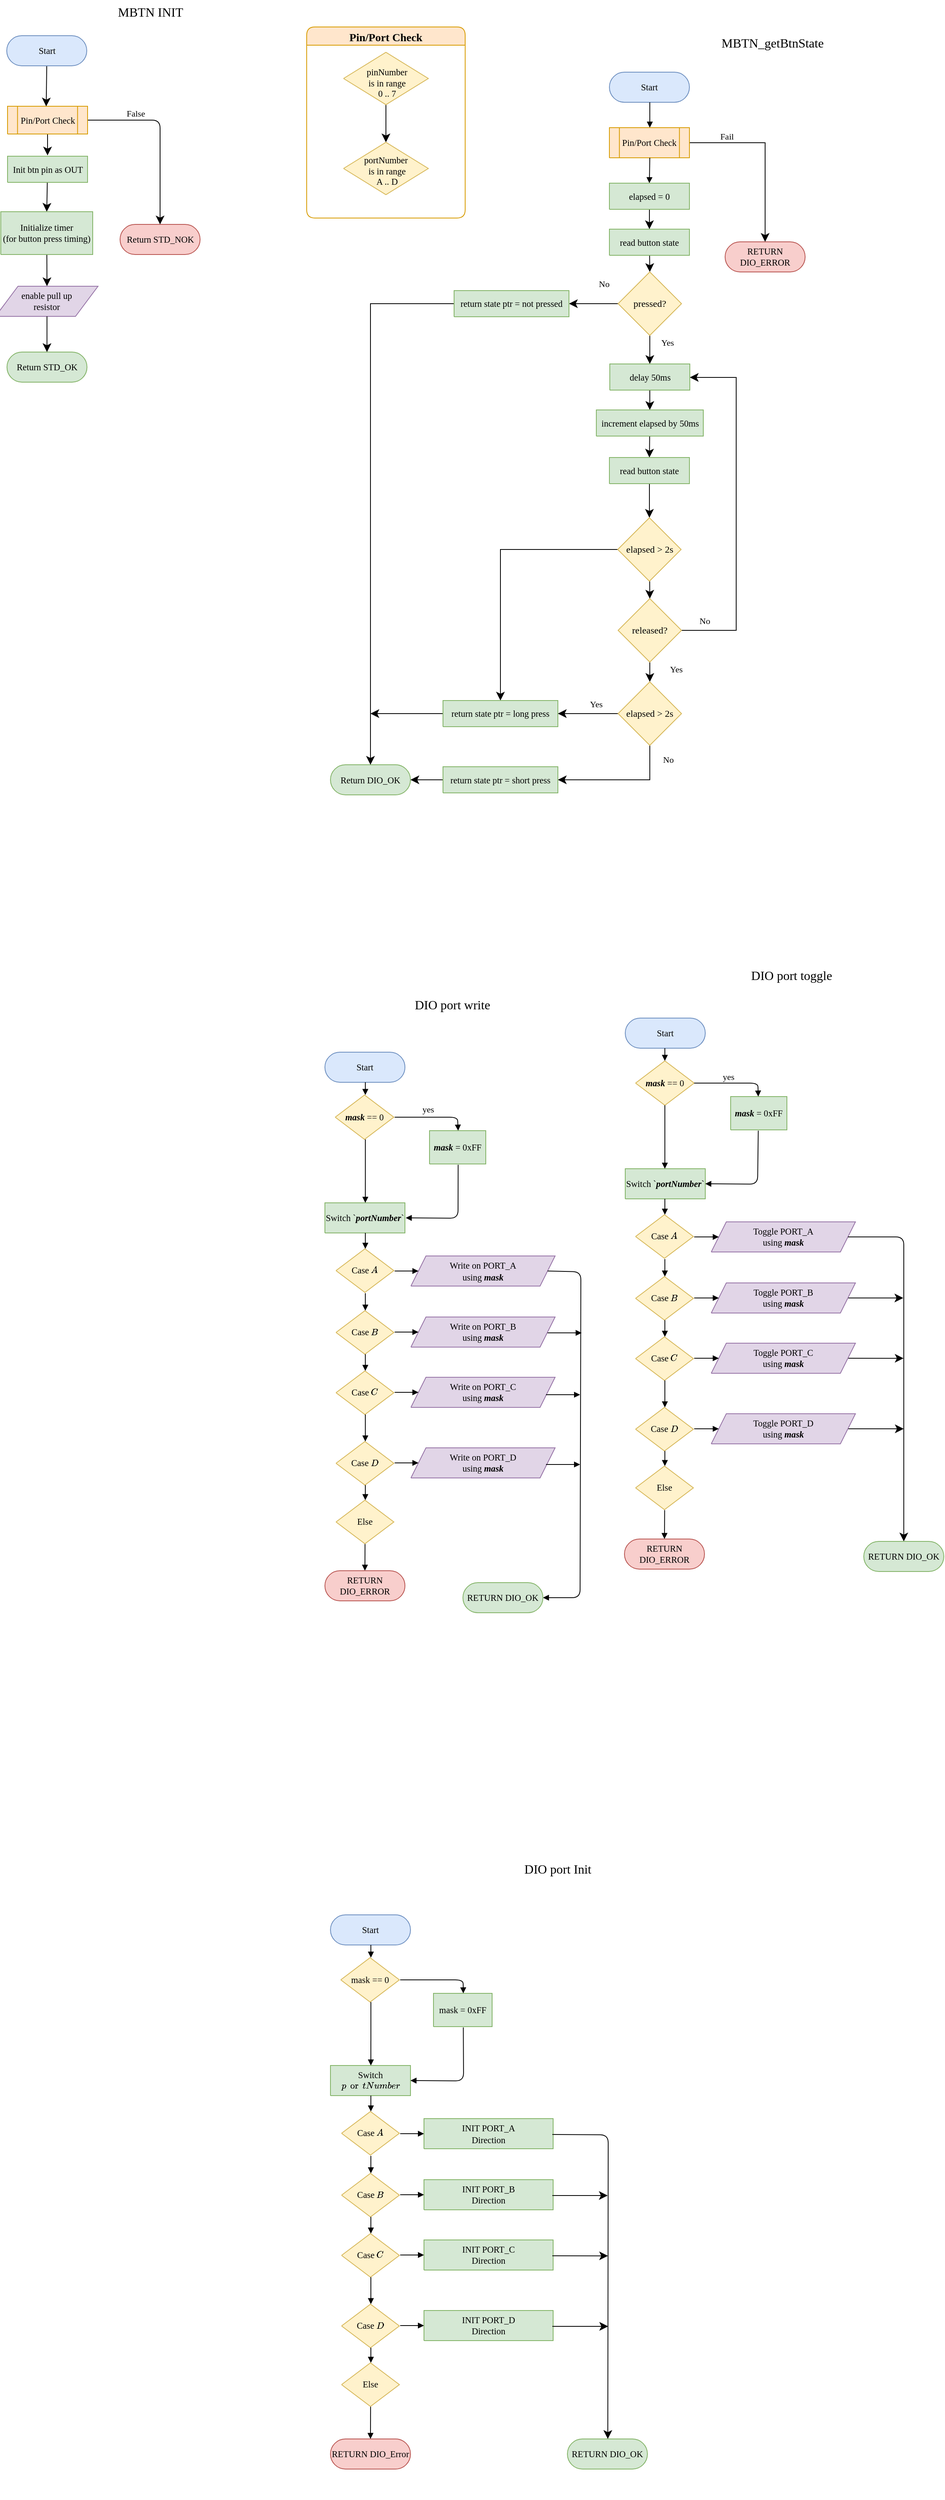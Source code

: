 <mxfile version="21.2.1" type="device">
  <diagram name="Page-1" id="7oLeeqB4X83rpsUO6XK-">
    <mxGraphModel dx="2544" dy="1027" grid="0" gridSize="10" guides="1" tooltips="1" connect="1" arrows="1" fold="1" page="1" pageScale="1" pageWidth="827" pageHeight="1169" math="0" shadow="0">
      <root>
        <mxCell id="0" />
        <mxCell id="1" parent="0" />
        <UserObject label="" tags="Background" id="Cari82qWPhB8FJyJu9n--43">
          <mxCell style="vsdxID=25;fillColor=#345593;gradientColor=none;shape=stencil(nZBLDoAgDERP0z3SIyDew0QUooJB/N1eSGM0LFywm2lf23QAxarbRQFna/BuVIfpggasgXNjtfImRAUoAUXvvBq822xHfmkTmdTs9rThpDmWJji7yFWMfEPoZOwHfZpF8A9aCGbno3h/jCYPIJYoPJQ3);strokeColor=#233862;strokeWidth=2;points=[];labelBackgroundColor=none;rounded=1;html=1;whiteSpace=wrap;fontColor=#000000;fontFamily=Calibri;" parent="1" vertex="1">
            <mxGeometry x="38" y="140" width="345" height="488" as="geometry" />
          </mxCell>
        </UserObject>
        <UserObject label="" tags="Background" id="Cari82qWPhB8FJyJu9n--51">
          <mxCell style="vsdxID=190;fillColor=#345593;gradientColor=none;shape=stencil(nZBLDoAgDERP0z3SIyDew0QUooJB/N1eSGM0LFywm2lf23QAxarbRQFna/BuVIfpggasgXNjtfImRAUoAUXvvBq822xHfmkTmdTs9rThpDmWJji7yFWMfEPoZOwHfZpF8A9aCGbno3h/jCYPIJYoPJQ3);strokeColor=#233862;strokeWidth=2;points=[];labelBackgroundColor=none;rounded=1;html=1;whiteSpace=wrap;fontColor=#000000;fontFamily=Calibri;" parent="1" vertex="1">
            <mxGeometry x="38" y="753" width="345" height="400" as="geometry" />
          </mxCell>
        </UserObject>
        <UserObject label="" tags="Background" id="Cari82qWPhB8FJyJu9n--55">
          <mxCell style="vsdxID=248;fillColor=#345593;gradientColor=none;shape=stencil(nZBLDoAgDERP0z3SIyDew0QUooJB/N1eSGM0LFywm2lf23QAxarbRQFna/BuVIfpggasgXNjtfImRAUoAUXvvBq822xHfmkTmdTs9rThpDmWJji7yFWMfEPoZOwHfZpF8A9aCGbno3h/jCYPIJYoPJQ3);strokeColor=#233862;strokeWidth=2;points=[];labelBackgroundColor=none;rounded=1;html=1;whiteSpace=wrap;fontColor=#000000;fontFamily=Calibri;" parent="1" vertex="1">
            <mxGeometry x="410" y="541" width="345" height="400" as="geometry" />
          </mxCell>
        </UserObject>
        <UserObject label="" tags="Background" id="Cari82qWPhB8FJyJu9n--59">
          <mxCell style="vsdxID=289;fillColor=#345593;gradientColor=none;shape=stencil(nZBLDoAgDERP0z3SIyDew0QUooJB/N1eSGM0LFywm2lf23QAxarbRQFna/BuVIfpggasgXNjtfImRAUoAUXvvBq822xHfmkTmdTs9rThpDmWJji7yFWMfEPoZOwHfZpF8A9aCGbno3h/jCYPIJYoPJQ3);strokeColor=#233862;strokeWidth=2;points=[];labelBackgroundColor=none;rounded=1;html=1;whiteSpace=wrap;fontColor=#000000;fontFamily=Calibri;" parent="1" vertex="1">
            <mxGeometry x="45" y="1332" width="345" height="749" as="geometry" />
          </mxCell>
        </UserObject>
        <UserObject label="" tags="Background" id="Cari82qWPhB8FJyJu9n--63">
          <mxCell style="vsdxID=346;fillColor=#345593;gradientColor=none;shape=stencil(nZBLDoAgDERP0z3SIyDew0QUooJB/N1eSGM0LFywm2lf23QAxarbRQFna/BuVIfpggasgXNjtfImRAUoAUXvvBq822xHfmkTmdTs9rThpDmWJji7yFWMfEPoZOwHfZpF8A9aCGbno3h/jCYPIJYoPJQ3);strokeColor=#233862;strokeWidth=2;points=[];labelBackgroundColor=none;rounded=1;html=1;whiteSpace=wrap;fontColor=#000000;fontFamily=Calibri;" parent="1" vertex="1">
            <mxGeometry x="424" y="1289" width="345" height="749" as="geometry" />
          </mxCell>
        </UserObject>
        <UserObject label="&lt;div style=&quot;font-size: 1px&quot;&gt;&lt;font style=&quot;font-size: 11.29px; direction: ltr; letter-spacing: 0px; line-height: 120%; opacity: 1;&quot;&gt;Return STD_NOK&lt;br&gt;&lt;/font&gt;&lt;/div&gt;" Function="EN_DIO_Error_T DIO_init(uint8_t pinNumber, EN_DIO_PORT_T portNumber, EN_DIO_DIRECTION_T direction);" tags="Flowchart" id="Cari82qWPhB8FJyJu9n--71">
          <mxCell style="verticalAlign=middle;align=center;overflow=width;vsdxID=55;fillColor=#f8cecc;shape=stencil(tVLREoIgEPwaHnEQxsl3s/9gEpSJwDko7e+DsEkze2l627vdu5uFRaxyHe8FosR5sCcxqMZ3iO0Rpcp0ApQPCLEasUpaEC3Yi2lS3fOojOhsr3HDmObyMtsVcYqS29Qh5FEfklwrM5OXeUa/yjkcAwfr7TDpiyTfXvjkMR+Vw2A998qaBac5tAKHU1hq3i4oNwjRr9ofvayt/+Rk+yX/4iWA159KpXWKxJx/z0Bopfyw+g4=);strokeColor=#b85450;spacingTop=-1;spacingBottom=-1;spacingLeft=-1;spacingRight=-1;points=[[0.5,1,0],[0.5,0,0],[0,0.5,0],[1,0.5,0]];labelBackgroundColor=none;rounded=1;html=1;whiteSpace=wrap;fontFamily=Calibri;" parent="1" vertex="1">
            <mxGeometry x="-162.5" y="301" width="101" height="38" as="geometry" />
          </mxCell>
        </UserObject>
        <UserObject label="&lt;div style=&quot;font-size: 1px&quot;&gt;&lt;font style=&quot;font-size: 11.29px; direction: ltr; letter-spacing: 0px; line-height: 120%; opacity: 1;&quot;&gt;Return STD_OK&lt;br&gt;&lt;/font&gt;&lt;/div&gt;" Function="EN_DIO_Error_T DIO_init(uint8_t pinNumber, EN_DIO_PORT_T portNumber, EN_DIO_DIRECTION_T direction);" tags="Flowchart" id="Cari82qWPhB8FJyJu9n--72">
          <mxCell style="verticalAlign=middle;align=center;overflow=width;vsdxID=52;fillColor=#d5e8d4;shape=stencil(tVLREoIgEPwaHnEQxsl3s/9gEpSJwDko7e+DsEkze2l627vdu5uFRaxyHe8FosR5sCcxqMZ3iO0Rpcp0ApQPCLEasUpaEC3Yi2lS3fOojOhsr3HDmObyMtsVcYqS29Qh5FEfklwrM5OXeUa/yjkcAwfr7TDpiyTfXvjkMR+Vw2A998qaBac5tAKHU1hq3i4oNwjRr9ofvayt/+Rk+yX/4iWA159KpXWKxJx/z0Bopfyw+g4=);strokeColor=#82b366;spacingTop=-1;spacingBottom=-1;spacingLeft=-1;spacingRight=-1;points=[[0.5,1,0],[0.5,0,0],[0,0.5,0],[1,0.5,0]];labelBackgroundColor=none;rounded=1;html=1;whiteSpace=wrap;fontFamily=Calibri;" parent="1" vertex="1">
            <mxGeometry x="-305.21" y="462" width="101" height="38" as="geometry" />
          </mxCell>
        </UserObject>
        <UserObject label="" Function="EN_DIO_Error_T DIO_init(uint8_t pinNumber, EN_DIO_PORT_T portNumber, EN_DIO_DIRECTION_T direction);" tags="Flowchart" id="Cari82qWPhB8FJyJu9n--76">
          <mxCell style="vsdxID=280;fillColor=#e1d5e7;shape=stencil(UzV2Ls5ILEhVNTIoLinKz04tz0wpyVA1dlE1MsrMy0gtyiwBslSNXVWNndPyi1LTi/JL81Ig/IJEkEoQKze/DGRCBUSfrqGJnoEZSJuRQSVEyNDAAMx3g6jPycxDUm9hqmdpQrxyQ0zj8akmRTFhlwMZCG+nZebkQEINWR49mIBCkCA2dgUA);strokeColor=#9673a6;spacingTop=-1;spacingBottom=-1;spacingLeft=-1;spacingRight=-1;points=[[0,0.5,0],[1,0.5,0],[0.5,1,0],[0.5,0,0]];labelBackgroundColor=none;rounded=1;html=1;whiteSpace=wrap;fontFamily=Calibri;" parent="1" vertex="1">
            <mxGeometry x="-305.5" y="379" width="101" height="38" as="geometry" />
          </mxCell>
        </UserObject>
        <mxCell id="Cari82qWPhB8FJyJu9n--77" value="&lt;div style=&quot;font-size: 1px&quot;&gt;&lt;font style=&quot;font-size: 11.29px; direction: ltr; letter-spacing: 0px; line-height: 120%; opacity: 1;&quot;&gt;enable pull up resistor&lt;/font&gt;&lt;/div&gt;" style="text;vsdxID=280;fillColor=none;gradientColor=none;strokeColor=none;spacingTop=-1;spacingBottom=-1;spacingLeft=-1;spacingRight=-1;points=[[0,0.5,0],[1,0.5,0],[0.5,1,0],[0.5,0,0]];labelBackgroundColor=none;rounded=1;html=1;whiteSpace=wrap;verticalAlign=middle;align=center;overflow=width;;html=1;fontColor=#000000;fontFamily=Calibri;" parent="Cari82qWPhB8FJyJu9n--76" vertex="1">
          <mxGeometry x="16.93" y="-0.1" width="67.73" height="38.1" as="geometry" />
        </mxCell>
        <UserObject label="&lt;div style=&quot;font-size: 1px&quot;&gt;&lt;font style=&quot;font-size: 11.29px; direction: ltr; letter-spacing: 0px; line-height: 120%; opacity: 1;&quot;&gt;Start&lt;br&gt;&lt;/font&gt;&lt;/div&gt;" Function="EN_DIO_Error_T DIO_port_write(EN_DIO_PORT_T portNumber, uint8_t byte, uint8_t mask)" tags="Flowchart" id="Cari82qWPhB8FJyJu9n--99">
          <mxCell style="verticalAlign=middle;align=center;overflow=width;vsdxID=293;fillColor=#dae8fc;shape=stencil(tVLREoIgEPwaHnEQxsl3s/9gEpSJwDko7e+DsEkze2l627vdu5uFRaxyHe8FosR5sCcxqMZ3iO0Rpcp0ApQPCLEasUpaEC3Yi2lS3fOojOhsr3HDmObyMtsVcYqS29Qh5FEfklwrM5OXeUa/yjkcAwfr7TDpiyTfXvjkMR+Vw2A998qaBac5tAKHU1hq3i4oNwjRr9ofvayt/+Rk+yX/4iWA159KpXWKxJx/z0Bopfyw+g4=);strokeColor=#6c8ebf;spacingTop=-1;spacingBottom=-1;spacingLeft=-1;spacingRight=-1;points=[[0.5,1,0],[0.5,0,0],[0,0.5,0],[1,0.5,0]];labelBackgroundColor=none;rounded=1;html=1;whiteSpace=wrap;fontFamily=Calibri;" parent="1" vertex="1">
            <mxGeometry x="96" y="1345" width="101" height="38" as="geometry" />
          </mxCell>
        </UserObject>
        <UserObject label="" Function="EN_DIO_Error_T DIO_port_write(EN_DIO_PORT_T portNumber, uint8_t byte, uint8_t mask)" tags="Flowchart" id="Cari82qWPhB8FJyJu9n--100">
          <mxCell style="vsdxID=303;fillColor=#fff2cc;shape=stencil(UzV2Ls5ILEhVNTIoLinKz04tz0wpyVA1dlE1MsrMy0gtyiwBslSNXVWNndPyi1LTi/JL81Ig/IJEkEoQKze/DGRCBUSfAUiHkUElhGcK4bpBVOZk5iGpNEVVikeloQHZpsK0YlWLz1QgA+HFtMycHEgIIcujBwlQCBKcxq4A);strokeColor=#d6b656;spacingTop=-1;spacingBottom=-1;spacingLeft=-1;spacingRight=-1;points=[[1,0.5,0],[0.5,0,0],[0.5,0,0]];labelBackgroundColor=none;rounded=1;html=1;whiteSpace=wrap;fontFamily=Calibri;" parent="1" vertex="1">
            <mxGeometry x="109" y="1399" width="74" height="56" as="geometry" />
          </mxCell>
        </UserObject>
        <mxCell id="Cari82qWPhB8FJyJu9n--101" value="&lt;div style=&quot;font-size: 1px&quot;&gt;&lt;font style=&quot;font-size: 11.29px; direction: ltr; letter-spacing: 0px; line-height: 120%; opacity: 1;&quot;&gt;&lt;b&gt;&lt;i&gt;mask &lt;/i&gt;&lt;/b&gt;== 0&lt;br&gt;&lt;/font&gt;&lt;/div&gt;" style="text;vsdxID=303;fillColor=none;gradientColor=none;strokeColor=none;spacingTop=-1;spacingBottom=-1;spacingLeft=-1;spacingRight=-1;points=[[1,0.5,0],[0.5,0,0],[0.5,0,0]];labelBackgroundColor=none;rounded=1;html=1;whiteSpace=wrap;verticalAlign=middle;align=center;overflow=width;;html=1;fontColor=#000000;fontFamily=Calibri;" parent="Cari82qWPhB8FJyJu9n--100" vertex="1">
          <mxGeometry x="6.25" y="6.81" width="62.47" height="42.16" as="geometry" />
        </mxCell>
        <UserObject label="&lt;div style=&quot;font-size: 1px&quot;&gt;&lt;font style=&quot;font-size: 11.29px; direction: ltr; letter-spacing: 0px; line-height: 120%; opacity: 1;&quot;&gt;&lt;b&gt;&lt;i&gt;mask&lt;/i&gt;&lt;/b&gt; = 0xFF&lt;br&gt;&lt;/font&gt;&lt;/div&gt;" Function="EN_DIO_Error_T DIO_port_write(EN_DIO_PORT_T portNumber, uint8_t byte, uint8_t mask)" tags="Flowchart" id="Cari82qWPhB8FJyJu9n--102">
          <mxCell style="verticalAlign=middle;align=center;overflow=width;vsdxID=304;fillColor=#d5e8d4;shape=stencil(nZBLDoAgDERP0z3SIyjew0SURgSD+Lu9kMZoXLhwN9O+tukAlrNpJg1SzDH4QW/URgNYgZTkjA4UkwJUgGXng+6DX1zLfmoymdXo17xh5zmRJ6Q42BWCfc2oJfdAr+Yv+AP9Cb7OJ3H/2JG1HNGz/84klThPVCc=);strokeColor=#82b366;spacingTop=-1;spacingBottom=-1;spacingLeft=-1;spacingRight=-1;points=[[1,0.5,0],[0.5,0.5,0],[0.5,0,0]];labelBackgroundColor=none;rounded=1;html=1;whiteSpace=wrap;fontFamily=Calibri;" parent="1" vertex="1">
            <mxGeometry x="228" y="1444" width="71" height="42" as="geometry" />
          </mxCell>
        </UserObject>
        <UserObject label="&lt;div style=&quot;font-size: 1px&quot;&gt;&lt;font style=&quot;font-size: 11.29px; direction: ltr; letter-spacing: 0px; line-height: 120%; opacity: 1;&quot;&gt;Switch `&lt;b&gt;&lt;i&gt;portNumber&lt;/i&gt;&lt;/b&gt;`&lt;br&gt;&lt;/font&gt;&lt;/div&gt;" Function="EN_DIO_Error_T DIO_port_write(EN_DIO_PORT_T portNumber, uint8_t byte, uint8_t mask)" tags="Flowchart" id="Cari82qWPhB8FJyJu9n--103">
          <mxCell style="verticalAlign=middle;align=center;overflow=width;vsdxID=309;fillColor=#d5e8d4;shape=stencil(nZBLDoAgDERP0z3SIyjew0SURgSD+Lu9kMZoXLhwN9O+tukAlrNpJg1SzDH4QW/URgNYgZTkjA4UkwJUgGXng+6DX1zLfmoymdXo17xh5zmRJ6Q42BWCfc2oJfdAr+Yv+AP9Cb7OJ3H/2JG1HNGz/84klThPVCc=);strokeColor=#82b366;spacingTop=-1;spacingBottom=-1;spacingLeft=-1;spacingRight=-1;points=[[0,0.5,0],[1,0.5,0],[0.5,1,0],[0.5,0,0]];labelBackgroundColor=none;rounded=1;html=1;whiteSpace=wrap;fontFamily=Calibri;" parent="1" vertex="1">
            <mxGeometry x="96" y="1535" width="101" height="38" as="geometry" />
          </mxCell>
        </UserObject>
        <UserObject label="" Function="EN_DIO_Error_T DIO_port_write(EN_DIO_PORT_T portNumber, uint8_t byte, uint8_t mask)" tags="Flowchart" id="Cari82qWPhB8FJyJu9n--104">
          <mxCell style="vsdxID=314;fillColor=#fff2cc;shape=stencil(UzV2Ls5ILEhVNTIoLinKz04tz0wpyVA1dlE1MsrMy0gtyiwBslSNXVWNndPyi1LTi/JL81Ig/IJEkEoQKze/DGRCBUSfAUiHkUElhGcK4bpBVOZk5iGpNEVVikeloQHZpsK0YlWLz1QgA+HFtMycHEgIIcujBwlQCBKcxq4A);strokeColor=#d6b656;spacingTop=-1;spacingBottom=-1;spacingLeft=-1;spacingRight=-1;points=[[1,0.5,0],[0.5,0,0],[0.5,0,0]];labelBackgroundColor=none;rounded=1;html=1;whiteSpace=wrap;fontFamily=Calibri;" parent="1" vertex="1">
            <mxGeometry x="110" y="1593" width="73" height="55" as="geometry" />
          </mxCell>
        </UserObject>
        <mxCell id="Cari82qWPhB8FJyJu9n--105" value="&lt;div style=&quot;font-size: 1px&quot;&gt;&lt;font style=&quot;font-size: 11.29px; direction: ltr; letter-spacing: 0px; line-height: 120%; opacity: 1;&quot;&gt;Case `A`&lt;br&gt;&lt;/font&gt;&lt;/div&gt;" style="text;vsdxID=314;fillColor=none;gradientColor=none;strokeColor=none;spacingTop=-1;spacingBottom=-1;spacingLeft=-1;spacingRight=-1;points=[[1,0.5,0],[0.5,0,0],[0.5,0,0]];labelBackgroundColor=none;rounded=1;html=1;whiteSpace=wrap;verticalAlign=middle;align=center;overflow=width;;html=1;fontColor=#000000;fontFamily=Calibri;" parent="Cari82qWPhB8FJyJu9n--104" vertex="1">
          <mxGeometry x="6.14" y="6.67" width="61.37" height="41.43" as="geometry" />
        </mxCell>
        <UserObject label="" Function="EN_DIO_Error_T DIO_port_write(EN_DIO_PORT_T portNumber, uint8_t byte, uint8_t mask)" tags="Flowchart" id="Cari82qWPhB8FJyJu9n--106">
          <mxCell style="vsdxID=316;fillColor=#e1d5e7;shape=stencil(UzV2Ls5ILEhVNTIoLinKz04tz0wpyVA1dlE1MsrMy0gtyiwBslSNXVWNndPyi1LTi/JL81Ig/IJEkEoQKze/DGRCBUSfrqmehTFIl5FBJUTE0MAAzHeDKM/JzENSbmmiZ2hOvHJDAwzj8agmRS1BdwMZCD+nZebkQIIMWR49jIBCkPA1dgUA);strokeColor=#9673a6;spacingTop=-1;spacingBottom=-1;spacingLeft=-1;spacingRight=-1;points=[[1,0.5,0],[0.5,0.5,0],[0.5,0,0]];labelBackgroundColor=none;rounded=1;html=1;whiteSpace=wrap;fontFamily=Calibri;" parent="1" vertex="1">
            <mxGeometry x="214" y="1602" width="163" height="38" as="geometry" />
          </mxCell>
        </UserObject>
        <mxCell id="Cari82qWPhB8FJyJu9n--107" value="&lt;div style=&quot;&quot;&gt;&lt;p style=&quot;text-align: center; margin: 0px; text-indent: 0px; vertical-align: middle; direction: ltr;&quot;&gt;&lt;font&gt;&lt;span style=&quot;font-size: 11.29px;&quot;&gt;Write on PORT_A&lt;br&gt;using &lt;b&gt;&lt;i&gt;mask&lt;/i&gt;&lt;/b&gt;&lt;/span&gt;&lt;/font&gt;&lt;/p&gt;&lt;/div&gt;" style="text;vsdxID=316;fillColor=none;gradientColor=none;strokeColor=none;spacingTop=-1;spacingBottom=-1;spacingLeft=-1;spacingRight=-1;points=[[1,0.5,0],[0.5,0.5,0],[0.5,0,0]];labelBackgroundColor=none;rounded=1;html=1;whiteSpace=wrap;verticalAlign=middle;align=center;overflow=width;;html=1;fontColor=#000000;fontFamily=Calibri;" parent="Cari82qWPhB8FJyJu9n--106" vertex="1">
          <mxGeometry x="27.25" y="-0.1" width="109.01" height="38.1" as="geometry" />
        </mxCell>
        <UserObject label="" Function="EN_DIO_Error_T DIO_port_write(EN_DIO_PORT_T portNumber, uint8_t byte, uint8_t mask)" tags="Flowchart" id="Cari82qWPhB8FJyJu9n--108">
          <mxCell style="vsdxID=320;fillColor=#fff2cc;shape=stencil(UzV2Ls5ILEhVNTIoLinKz04tz0wpyVA1dlE1MsrMy0gtyiwBslSNXVWNndPyi1LTi/JL81Ig/IJEkEoQKze/DGRCBUSfAUiHkUElhGcK4bpBVOZk5iGpNEVVikeloQHZpsK0YlWLz1QgA+HFtMycHEgIIcujBwlQCBKcxq4A);strokeColor=#d6b656;spacingTop=-1;spacingBottom=-1;spacingLeft=-1;spacingRight=-1;points=[[1,0.5,0],[0.5,0,0],[0.5,0,0]];labelBackgroundColor=none;rounded=1;html=1;whiteSpace=wrap;fontFamily=Calibri;" parent="1" vertex="1">
            <mxGeometry x="110" y="1671" width="73" height="55" as="geometry" />
          </mxCell>
        </UserObject>
        <mxCell id="Cari82qWPhB8FJyJu9n--109" value="&lt;div style=&quot;font-size: 1px&quot;&gt;&lt;font style=&quot;font-size: 11.29px; direction: ltr; letter-spacing: 0px; line-height: 120%; opacity: 1;&quot;&gt;Case `B`&lt;br&gt;&lt;/font&gt;&lt;/div&gt;" style="text;vsdxID=320;fillColor=none;gradientColor=none;strokeColor=none;spacingTop=-1;spacingBottom=-1;spacingLeft=-1;spacingRight=-1;points=[[1,0.5,0],[0.5,0,0],[0.5,0,0]];labelBackgroundColor=none;rounded=1;html=1;whiteSpace=wrap;verticalAlign=middle;align=center;overflow=width;;html=1;fontColor=#000000;fontFamily=Calibri;" parent="Cari82qWPhB8FJyJu9n--108" vertex="1">
          <mxGeometry x="6.14" y="6.67" width="61.37" height="41.43" as="geometry" />
        </mxCell>
        <UserObject label="" Function="EN_DIO_Error_T DIO_port_write(EN_DIO_PORT_T portNumber, uint8_t byte, uint8_t mask)" tags="Flowchart" id="Cari82qWPhB8FJyJu9n--110">
          <mxCell style="vsdxID=321;fillColor=#e1d5e7;shape=stencil(UzV2Ls5ILEhVNTIoLinKz04tz0wpyVA1dlE1MsrMy0gtyiwBslSNXVWNndPyi1LTi/JL81Ig/IJEkEoQKze/DGRCBUSfrqmehTFIl5FBJUTE0MAAzHeDKM/JzENSbmmiZ2hOvHJDAwzj8agmRS1BdwMZCD+nZebkQIIMWR49jIBCkPA1dgUA);strokeColor=#9673a6;spacingTop=-1;spacingBottom=-1;spacingLeft=-1;spacingRight=-1;points=[[1,0.5,0],[0.5,0.5,0],[0.5,0,0]];labelBackgroundColor=none;rounded=1;html=1;whiteSpace=wrap;fontFamily=Calibri;fontSize=11.29;" parent="1" vertex="1">
            <mxGeometry x="214" y="1679" width="163" height="38" as="geometry" />
          </mxCell>
        </UserObject>
        <mxCell id="Cari82qWPhB8FJyJu9n--111" value="&lt;div style=&quot;font-size: 11.29px;&quot;&gt;&lt;p style=&quot;text-align: center; margin: 0px; text-indent: 0px; vertical-align: middle; direction: ltr; font-size: 11.29px;&quot;&gt;&lt;font style=&quot;font-size: 11.29px; direction: ltr; letter-spacing: 0px; line-height: 120%; opacity: 1;&quot;&gt;&lt;font&gt;Write on PORT_B&lt;br style=&quot;border-color: var(--border-color); font-size: 11.29px;&quot;&gt;&lt;span style=&quot;font-size: 11.29px;&quot;&gt;using&amp;nbsp;&lt;/span&gt;&lt;b style=&quot;border-color: var(--border-color); font-size: 11.29px;&quot;&gt;&lt;i&gt;mask&lt;/i&gt;&lt;/b&gt;&lt;/font&gt;&lt;br style=&quot;font-size: 11.29px;&quot;&gt;&lt;/font&gt;&lt;/p&gt;&lt;/div&gt;" style="text;vsdxID=321;fillColor=none;gradientColor=none;strokeColor=none;spacingTop=-1;spacingBottom=-1;spacingLeft=-1;spacingRight=-1;points=[[1,0.5,0],[0.5,0.5,0],[0.5,0,0]];labelBackgroundColor=none;rounded=1;html=1;whiteSpace=wrap;verticalAlign=middle;align=center;overflow=width;;html=1;fontColor=#000000;fontFamily=Calibri;fontSize=11.29;" parent="Cari82qWPhB8FJyJu9n--110" vertex="1">
          <mxGeometry x="27.25" y="-0.1" width="109.01" height="38.1" as="geometry" />
        </mxCell>
        <UserObject label="" Function="EN_DIO_Error_T DIO_port_write(EN_DIO_PORT_T portNumber, uint8_t byte, uint8_t mask)" tags="Flowchart" id="Cari82qWPhB8FJyJu9n--112">
          <mxCell style="vsdxID=324;fillColor=#fff2cc;shape=stencil(UzV2Ls5ILEhVNTIoLinKz04tz0wpyVA1dlE1MsrMy0gtyiwBslSNXVWNndPyi1LTi/JL81Ig/IJEkEoQKze/DGRCBUSfAUiHkUElhGcK4bpBVOZk5iGpNEVVikeloQHZpsK0YlWLz1QgA+HFtMycHEgIIcujBwlQCBKcxq4A);strokeColor=#d6b656;spacingTop=-1;spacingBottom=-1;spacingLeft=-1;spacingRight=-1;points=[[1,0.5,0],[0.5,0,0],[0.5,0,0]];labelBackgroundColor=none;rounded=1;html=1;whiteSpace=wrap;fontFamily=Calibri;" parent="1" vertex="1">
            <mxGeometry x="110" y="1747" width="73" height="55" as="geometry" />
          </mxCell>
        </UserObject>
        <mxCell id="Cari82qWPhB8FJyJu9n--113" value="&lt;div style=&quot;font-size: 1px&quot;&gt;&lt;font style=&quot;font-size: 11.29px; direction: ltr; letter-spacing: 0px; line-height: 120%; opacity: 1;&quot;&gt;Case `C`&lt;br&gt;&lt;/font&gt;&lt;/div&gt;" style="text;vsdxID=324;fillColor=none;gradientColor=none;strokeColor=none;spacingTop=-1;spacingBottom=-1;spacingLeft=-1;spacingRight=-1;points=[[1,0.5,0],[0.5,0,0],[0.5,0,0]];labelBackgroundColor=none;rounded=1;html=1;whiteSpace=wrap;verticalAlign=middle;align=center;overflow=width;;html=1;fontColor=#000000;fontFamily=Calibri;" parent="Cari82qWPhB8FJyJu9n--112" vertex="1">
          <mxGeometry x="6.14" y="6.67" width="61.37" height="41.43" as="geometry" />
        </mxCell>
        <UserObject label="" Function="EN_DIO_Error_T DIO_port_write(EN_DIO_PORT_T portNumber, uint8_t byte, uint8_t mask)" tags="Flowchart" id="Cari82qWPhB8FJyJu9n--114">
          <mxCell style="vsdxID=325;fillColor=#e1d5e7;shape=stencil(UzV2Ls5ILEhVNTIoLinKz04tz0wpyVA1dlE1MsrMy0gtyiwBslSNXVWNndPyi1LTi/JL81Ig/IJEkEoQKze/DGRCBUSfrqmehTFIl5FBJUTE0MAAzHeDKM/JzENSbmmiZ2hOvHJDAwzj8agmRS1BdwMZCD+nZebkQIIMWR49jIBCkPA1dgUA);strokeColor=#9673a6;spacingTop=-1;spacingBottom=-1;spacingLeft=-1;spacingRight=-1;points=[[1,0.5,0],[0.5,0.5,0],[0.5,0,0]];labelBackgroundColor=none;rounded=1;html=1;whiteSpace=wrap;fontFamily=Calibri;" parent="1" vertex="1">
            <mxGeometry x="214" y="1755" width="163" height="38" as="geometry" />
          </mxCell>
        </UserObject>
        <mxCell id="Cari82qWPhB8FJyJu9n--115" value="&lt;div style=&quot;font-size: 1px&quot;&gt;&lt;p style=&quot;text-align:center;margin-left:0;margin-right:0;margin-top:0px;margin-bottom:0px;text-indent:0;vertical-align:middle;direction:ltr;&quot;&gt;&lt;font style=&quot;font-size: 11.29px; direction: ltr; letter-spacing: 0px; line-height: 120%; opacity: 1;&quot;&gt;Write on PORT_C&lt;br style=&quot;border-color: var(--border-color); font-size: 11.29px;&quot;&gt;&lt;span style=&quot;font-size: 11.29px;&quot;&gt;using&amp;nbsp;&lt;/span&gt;&lt;b style=&quot;border-color: var(--border-color); font-size: 11.29px;&quot;&gt;&lt;i&gt;mask&lt;/i&gt;&lt;/b&gt;&lt;br&gt;&lt;/font&gt;&lt;/p&gt;&lt;/div&gt;" style="text;vsdxID=325;fillColor=none;gradientColor=none;strokeColor=none;spacingTop=-1;spacingBottom=-1;spacingLeft=-1;spacingRight=-1;points=[[1,0.5,0],[0.5,0.5,0],[0.5,0,0]];labelBackgroundColor=none;rounded=1;html=1;whiteSpace=wrap;verticalAlign=middle;align=center;overflow=width;;html=1;fontColor=#000000;fontFamily=Calibri;" parent="Cari82qWPhB8FJyJu9n--114" vertex="1">
          <mxGeometry x="27.25" y="-0.1" width="109.01" height="38.1" as="geometry" />
        </mxCell>
        <UserObject label="" Function="EN_DIO_Error_T DIO_port_write(EN_DIO_PORT_T portNumber, uint8_t byte, uint8_t mask)" tags="Flowchart" id="Cari82qWPhB8FJyJu9n--116">
          <mxCell style="vsdxID=327;fillColor=#fff2cc;shape=stencil(UzV2Ls5ILEhVNTIoLinKz04tz0wpyVA1dlE1MsrMy0gtyiwBslSNXVWNndPyi1LTi/JL81Ig/IJEkEoQKze/DGRCBUSfAUiHkUElhGcK4bpBVOZk5iGpNEVVikeloQHZpsK0YlWLz1QgA+HFtMycHEgIIcujBwlQCBKcxq4A);strokeColor=#d6b656;spacingTop=-1;spacingBottom=-1;spacingLeft=-1;spacingRight=-1;points=[[1,0.5,0],[0.5,0,0],[0.5,0,0]];labelBackgroundColor=none;rounded=1;html=1;whiteSpace=wrap;fontFamily=Calibri;" parent="1" vertex="1">
            <mxGeometry x="110" y="1836" width="73" height="55" as="geometry" />
          </mxCell>
        </UserObject>
        <mxCell id="Cari82qWPhB8FJyJu9n--117" value="&lt;div style=&quot;font-size: 1px&quot;&gt;&lt;font style=&quot;font-size: 11.29px; direction: ltr; letter-spacing: 0px; line-height: 120%; opacity: 1;&quot;&gt;Case `D`&lt;br&gt;&lt;/font&gt;&lt;/div&gt;" style="text;vsdxID=327;fillColor=none;gradientColor=none;strokeColor=none;spacingTop=-1;spacingBottom=-1;spacingLeft=-1;spacingRight=-1;points=[[1,0.5,0],[0.5,0,0],[0.5,0,0]];labelBackgroundColor=none;rounded=1;html=1;whiteSpace=wrap;verticalAlign=middle;align=center;overflow=width;;html=1;fontColor=#000000;fontFamily=Calibri;" parent="Cari82qWPhB8FJyJu9n--116" vertex="1">
          <mxGeometry x="6.14" y="6.67" width="61.37" height="41.43" as="geometry" />
        </mxCell>
        <UserObject label="" Function="EN_DIO_Error_T DIO_port_write(EN_DIO_PORT_T portNumber, uint8_t byte, uint8_t mask)" tags="Flowchart" id="Cari82qWPhB8FJyJu9n--118">
          <mxCell style="vsdxID=328;fillColor=#e1d5e7;shape=stencil(UzV2Ls5ILEhVNTIoLinKz04tz0wpyVA1dlE1MsrMy0gtyiwBslSNXVWNndPyi1LTi/JL81Ig/IJEkEoQKze/DGRCBUSfrqmehTFIl5FBJUTE0MAAzHeDKM/JzENSbmmiZ2hOvHJDAwzj8agmRS1BdwMZCD+nZebkQIIMWR49jIBCkPA1dgUA);strokeColor=#9673a6;spacingTop=-1;spacingBottom=-1;spacingLeft=-1;spacingRight=-1;points=[[1,0.5,0],[0.5,0.5,0],[0.5,0,0]];labelBackgroundColor=none;rounded=1;html=1;whiteSpace=wrap;fontFamily=Calibri;" parent="1" vertex="1">
            <mxGeometry x="214" y="1844" width="163" height="38" as="geometry" />
          </mxCell>
        </UserObject>
        <mxCell id="Cari82qWPhB8FJyJu9n--119" value="&lt;div style=&quot;font-size: 1px&quot;&gt;&lt;p style=&quot;text-align:center;margin-left:0;margin-right:0;margin-top:0px;margin-bottom:0px;text-indent:0;vertical-align:middle;direction:ltr;&quot;&gt;&lt;font style=&quot;font-size: 11.29px; direction: ltr; letter-spacing: 0px; line-height: 120%; opacity: 1;&quot;&gt;Write on PORT_D&lt;br style=&quot;border-color: var(--border-color); font-size: 11.29px;&quot;&gt;&lt;span style=&quot;font-size: 11.29px;&quot;&gt;using&amp;nbsp;&lt;/span&gt;&lt;b style=&quot;border-color: var(--border-color); font-size: 11.29px;&quot;&gt;&lt;i&gt;mask&lt;/i&gt;&lt;/b&gt;&lt;br&gt;&lt;/font&gt;&lt;/p&gt;&lt;/div&gt;" style="text;vsdxID=328;fillColor=none;gradientColor=none;strokeColor=none;spacingTop=-1;spacingBottom=-1;spacingLeft=-1;spacingRight=-1;points=[[1,0.5,0],[0.5,0.5,0],[0.5,0,0]];labelBackgroundColor=none;rounded=1;html=1;whiteSpace=wrap;verticalAlign=middle;align=center;overflow=width;;html=1;fontColor=#000000;fontFamily=Calibri;" parent="Cari82qWPhB8FJyJu9n--118" vertex="1">
          <mxGeometry x="27.25" y="-0.1" width="109.01" height="38.1" as="geometry" />
        </mxCell>
        <UserObject label="" Function="EN_DIO_Error_T DIO_port_write(EN_DIO_PORT_T portNumber, uint8_t byte, uint8_t mask)" tags="Flowchart" id="Cari82qWPhB8FJyJu9n--120">
          <mxCell style="vsdxID=333;fillColor=#fff2cc;shape=stencil(UzV2Ls5ILEhVNTIoLinKz04tz0wpyVA1dlE1MsrMy0gtyiwBslSNXVWNndPyi1LTi/JL81Ig/IJEkEoQKze/DGRCBUSfAUiHkUElhGcK4bpBVOZk5iGpNEVVikeloQHZpsK0YlWLz1QgA+HFtMycHEgIIcujBwlQCBKcxq4A);strokeColor=#d6b656;spacingTop=-1;spacingBottom=-1;spacingLeft=-1;spacingRight=-1;points=[[1,0.5,0],[0.5,0,0],[0.5,0,0]];labelBackgroundColor=none;rounded=1;html=1;whiteSpace=wrap;fontFamily=Calibri;" parent="1" vertex="1">
            <mxGeometry x="110" y="1910" width="73" height="55" as="geometry" />
          </mxCell>
        </UserObject>
        <mxCell id="Cari82qWPhB8FJyJu9n--121" value="&lt;div style=&quot;font-size: 1px&quot;&gt;&lt;font style=&quot;font-size: 11.29px; direction: ltr; letter-spacing: 0px; line-height: 120%; opacity: 1;&quot;&gt;Else&lt;br&gt;&lt;/font&gt;&lt;/div&gt;" style="text;vsdxID=333;fillColor=none;gradientColor=none;strokeColor=none;spacingTop=-1;spacingBottom=-1;spacingLeft=-1;spacingRight=-1;points=[[1,0.5,0],[0.5,0,0],[0.5,0,0]];labelBackgroundColor=none;rounded=1;html=1;whiteSpace=wrap;verticalAlign=middle;align=center;overflow=width;;html=1;fontColor=#000000;fontFamily=Calibri;" parent="Cari82qWPhB8FJyJu9n--120" vertex="1">
          <mxGeometry x="6.14" y="6.67" width="61.37" height="41.43" as="geometry" />
        </mxCell>
        <UserObject label="&lt;div style=&quot;font-size: 1px&quot;&gt;&lt;font style=&quot;font-size: 11.29px; direction: ltr; letter-spacing: 0px; line-height: 120%; opacity: 1;&quot;&gt;Start&lt;br&gt;&lt;/font&gt;&lt;/div&gt;" Function="EN_DIO_Error_T DIO_port_toggle(EN_DIO_PORT_T portNumber, uint8_t mask)" tags="Flowchart" id="Cari82qWPhB8FJyJu9n--124">
          <mxCell style="verticalAlign=middle;align=center;overflow=width;vsdxID=350;fillColor=#dae8fc;shape=stencil(tVLREoIgEPwaHnEQxsl3s/9gEpSJwDko7e+DsEkze2l627vdu5uFRaxyHe8FosR5sCcxqMZ3iO0Rpcp0ApQPCLEasUpaEC3Yi2lS3fOojOhsr3HDmObyMtsVcYqS29Qh5FEfklwrM5OXeUa/yjkcAwfr7TDpiyTfXvjkMR+Vw2A998qaBac5tAKHU1hq3i4oNwjRr9ofvayt/+Rk+yX/4iWA159KpXWKxJx/z0Bopfyw+g4=);strokeColor=#6c8ebf;spacingTop=-1;spacingBottom=-1;spacingLeft=-1;spacingRight=-1;points=[[0.5,1,0],[0.5,0,0],[0,0.5,0],[1,0.5,0]];labelBackgroundColor=none;rounded=1;html=1;whiteSpace=wrap;fontFamily=Calibri;" parent="1" vertex="1">
            <mxGeometry x="475" y="1302" width="101" height="38" as="geometry" />
          </mxCell>
        </UserObject>
        <UserObject label="" Function="EN_DIO_Error_T DIO_port_toggle(EN_DIO_PORT_T portNumber, uint8_t mask)" tags="Flowchart" id="Cari82qWPhB8FJyJu9n--125">
          <mxCell style="vsdxID=351;fillColor=#fff2cc;shape=stencil(UzV2Ls5ILEhVNTIoLinKz04tz0wpyVA1dlE1MsrMy0gtyiwBslSNXVWNndPyi1LTi/JL81Ig/IJEkEoQKze/DGRCBUSfAUiHkUElhGcK4bpBVOZk5iGpNEVVikeloQHZpsK0YlWLz1QgA+HFtMycHEgIIcujBwlQCBKcxq4A);strokeColor=#d6b656;spacingTop=-1;spacingBottom=-1;spacingLeft=-1;spacingRight=-1;points=[[1,0.5,0],[0.5,0,0],[0.5,0,0]];labelBackgroundColor=none;rounded=1;html=1;whiteSpace=wrap;fontFamily=Calibri;" parent="1" vertex="1">
            <mxGeometry x="488" y="1356" width="74" height="56" as="geometry" />
          </mxCell>
        </UserObject>
        <mxCell id="Cari82qWPhB8FJyJu9n--126" value="&lt;div style=&quot;font-size: 1px&quot;&gt;&lt;font style=&quot;font-size: 11.29px; direction: ltr; letter-spacing: 0px; line-height: 120%; opacity: 1;&quot;&gt;&lt;b&gt;&lt;i&gt;mask &lt;/i&gt;&lt;/b&gt;== 0&lt;br&gt;&lt;/font&gt;&lt;/div&gt;" style="text;vsdxID=351;fillColor=none;gradientColor=none;strokeColor=none;spacingTop=-1;spacingBottom=-1;spacingLeft=-1;spacingRight=-1;points=[[1,0.5,0],[0.5,0,0],[0.5,0,0]];labelBackgroundColor=none;rounded=1;html=1;whiteSpace=wrap;verticalAlign=middle;align=center;overflow=width;;html=1;fontColor=#000000;fontFamily=Calibri;" parent="Cari82qWPhB8FJyJu9n--125" vertex="1">
          <mxGeometry x="6.25" y="6.81" width="62.47" height="42.16" as="geometry" />
        </mxCell>
        <UserObject label="&lt;div style=&quot;font-size: 1px&quot;&gt;&lt;font style=&quot;font-size: 11.29px; direction: ltr; letter-spacing: 0px; line-height: 120%; opacity: 1;&quot;&gt;&lt;b&gt;&lt;i&gt;mask &lt;/i&gt;&lt;/b&gt;= 0xFF&lt;br&gt;&lt;/font&gt;&lt;/div&gt;" Function="EN_DIO_Error_T DIO_port_toggle(EN_DIO_PORT_T portNumber, uint8_t mask)" tags="Flowchart" id="Cari82qWPhB8FJyJu9n--127">
          <mxCell style="verticalAlign=middle;align=center;overflow=width;vsdxID=352;fillColor=#d5e8d4;shape=stencil(nZBLDoAgDERP0z3SIyjew0SURgSD+Lu9kMZoXLhwN9O+tukAlrNpJg1SzDH4QW/URgNYgZTkjA4UkwJUgGXng+6DX1zLfmoymdXo17xh5zmRJ6Q42BWCfc2oJfdAr+Yv+AP9Cb7OJ3H/2JG1HNGz/84klThPVCc=);strokeColor=#82b366;spacingTop=-1;spacingBottom=-1;spacingLeft=-1;spacingRight=-1;points=[[1,0.5,0],[0.5,0.5,0],[0.5,0,0]];labelBackgroundColor=none;rounded=1;html=1;whiteSpace=wrap;fontFamily=Calibri;" parent="1" vertex="1">
            <mxGeometry x="608" y="1401" width="71" height="42" as="geometry" />
          </mxCell>
        </UserObject>
        <UserObject label="&lt;div style=&quot;font-size: 1px&quot;&gt;&lt;font style=&quot;font-size: 11.29px; direction: ltr; letter-spacing: 0px; line-height: 120%; opacity: 1;&quot;&gt;Switch `&lt;b&gt;&lt;i&gt;portNumber&lt;/i&gt;&lt;/b&gt;`&lt;br&gt;&lt;/font&gt;&lt;/div&gt;" Function="EN_DIO_Error_T DIO_port_toggle(EN_DIO_PORT_T portNumber, uint8_t mask)" tags="Flowchart" id="Cari82qWPhB8FJyJu9n--128">
          <mxCell style="verticalAlign=middle;align=center;overflow=width;vsdxID=354;fillColor=#d5e8d4;shape=stencil(nZBLDoAgDERP0z3SIyjew0SURgSD+Lu9kMZoXLhwN9O+tukAlrNpJg1SzDH4QW/URgNYgZTkjA4UkwJUgGXng+6DX1zLfmoymdXo17xh5zmRJ6Q42BWCfc2oJfdAr+Yv+AP9Cb7OJ3H/2JG1HNGz/84klThPVCc=);strokeColor=#82b366;spacingTop=-1;spacingBottom=-1;spacingLeft=-1;spacingRight=-1;points=[[0,0.5,0],[1,0.5,0],[0.5,1,0],[0.5,0,0]];labelBackgroundColor=none;rounded=1;html=1;whiteSpace=wrap;fontFamily=Calibri;" parent="1" vertex="1">
            <mxGeometry x="475" y="1492" width="101" height="38" as="geometry" />
          </mxCell>
        </UserObject>
        <UserObject label="" Function="EN_DIO_Error_T DIO_port_toggle(EN_DIO_PORT_T portNumber, uint8_t mask)" tags="Flowchart" id="Cari82qWPhB8FJyJu9n--129">
          <mxCell style="vsdxID=358;fillColor=#fff2cc;shape=stencil(UzV2Ls5ILEhVNTIoLinKz04tz0wpyVA1dlE1MsrMy0gtyiwBslSNXVWNndPyi1LTi/JL81Ig/IJEkEoQKze/DGRCBUSfAUiHkUElhGcK4bpBVOZk5iGpNEVVikeloQHZpsK0YlWLz1QgA+HFtMycHEgIIcujBwlQCBKcxq4A);strokeColor=#d6b656;spacingTop=-1;spacingBottom=-1;spacingLeft=-1;spacingRight=-1;points=[[1,0.5,0],[0.5,0,0],[0.5,0,0]];labelBackgroundColor=none;rounded=1;html=1;whiteSpace=wrap;fontFamily=Calibri;" parent="1" vertex="1">
            <mxGeometry x="488" y="1550" width="73" height="55" as="geometry" />
          </mxCell>
        </UserObject>
        <mxCell id="Cari82qWPhB8FJyJu9n--130" value="&lt;div style=&quot;font-size: 1px&quot;&gt;&lt;font style=&quot;font-size: 11.29px; direction: ltr; letter-spacing: 0px; line-height: 120%; opacity: 1;&quot;&gt;Case `A`&lt;br&gt;&lt;/font&gt;&lt;/div&gt;" style="text;vsdxID=358;fillColor=none;gradientColor=none;strokeColor=none;spacingTop=-1;spacingBottom=-1;spacingLeft=-1;spacingRight=-1;points=[[1,0.5,0],[0.5,0,0],[0.5,0,0]];labelBackgroundColor=none;rounded=1;html=1;whiteSpace=wrap;verticalAlign=middle;align=center;overflow=width;;html=1;fontColor=#000000;fontFamily=Calibri;" parent="Cari82qWPhB8FJyJu9n--129" vertex="1">
          <mxGeometry x="6.14" y="6.67" width="61.37" height="41.43" as="geometry" />
        </mxCell>
        <UserObject label="" Function="EN_DIO_Error_T DIO_port_toggle(EN_DIO_PORT_T portNumber, uint8_t mask)" tags="Flowchart" id="Cari82qWPhB8FJyJu9n--131">
          <mxCell style="vsdxID=359;fillColor=#e1d5e7;shape=stencil(UzV2Ls5ILEhVNTIoLinKz04tz0wpyVA1dlE1MsrMy0gtyiwBslSNXVWNndPyi1LTi/JL81Ig/IJEkEoQKze/DGRCBUSfrqmehTFIl5FBJUTE0MAAzHeDKM/JzENSbmmiZ2hOvHJDAwzj8agmRS1BdwMZCD+nZebkQIIMWR49jIBCkPA1dgUA);strokeColor=#9673a6;spacingTop=-1;spacingBottom=-1;spacingLeft=-1;spacingRight=-1;points=[[1,0.5,0],[0.5,0.5,0],[0.5,0,0]];labelBackgroundColor=none;rounded=1;html=1;whiteSpace=wrap;fontFamily=Calibri;" parent="1" vertex="1">
            <mxGeometry x="593" y="1559" width="163" height="38" as="geometry" />
          </mxCell>
        </UserObject>
        <mxCell id="Cari82qWPhB8FJyJu9n--132" value="&lt;div style=&quot;font-size: 1px&quot;&gt;&lt;p style=&quot;text-align:center;margin-left:0;margin-right:0;margin-top:0px;margin-bottom:0px;text-indent:0;vertical-align:middle;direction:ltr;&quot;&gt;&lt;font style=&quot;font-size: 11.29px; direction: ltr; letter-spacing: 0px; line-height: 120%; opacity: 1;&quot;&gt;Toggle PORT_A&lt;br&gt;using &lt;b&gt;&lt;i&gt;mask&lt;/i&gt;&lt;/b&gt;&lt;/font&gt;&lt;/p&gt;&lt;/div&gt;" style="text;vsdxID=359;fillColor=none;gradientColor=none;strokeColor=none;spacingTop=-1;spacingBottom=-1;spacingLeft=-1;spacingRight=-1;points=[[1,0.5,0],[0.5,0.5,0],[0.5,0,0]];labelBackgroundColor=none;rounded=1;html=1;whiteSpace=wrap;verticalAlign=middle;align=center;overflow=width;;html=1;fontColor=#000000;fontFamily=Calibri;" parent="Cari82qWPhB8FJyJu9n--131" vertex="1">
          <mxGeometry x="27.25" y="-0.1" width="109.01" height="38.1" as="geometry" />
        </mxCell>
        <UserObject label="" Function="EN_DIO_Error_T DIO_port_toggle(EN_DIO_PORT_T portNumber, uint8_t mask)" tags="Flowchart" id="Cari82qWPhB8FJyJu9n--133">
          <mxCell style="vsdxID=362;fillColor=#fff2cc;shape=stencil(UzV2Ls5ILEhVNTIoLinKz04tz0wpyVA1dlE1MsrMy0gtyiwBslSNXVWNndPyi1LTi/JL81Ig/IJEkEoQKze/DGRCBUSfAUiHkUElhGcK4bpBVOZk5iGpNEVVikeloQHZpsK0YlWLz1QgA+HFtMycHEgIIcujBwlQCBKcxq4A);strokeColor=#d6b656;spacingTop=-1;spacingBottom=-1;spacingLeft=-1;spacingRight=-1;points=[[1,0.5,0],[0.5,0,0],[0.5,0,0]];labelBackgroundColor=none;rounded=1;html=1;whiteSpace=wrap;fontFamily=Calibri;" parent="1" vertex="1">
            <mxGeometry x="488" y="1628" width="73" height="55" as="geometry" />
          </mxCell>
        </UserObject>
        <mxCell id="Cari82qWPhB8FJyJu9n--134" value="&lt;div style=&quot;font-size: 1px&quot;&gt;&lt;font style=&quot;font-size: 11.29px; direction: ltr; letter-spacing: 0px; line-height: 120%; opacity: 1;&quot;&gt;Case `B`&lt;br&gt;&lt;/font&gt;&lt;/div&gt;" style="text;vsdxID=362;fillColor=none;gradientColor=none;strokeColor=none;spacingTop=-1;spacingBottom=-1;spacingLeft=-1;spacingRight=-1;points=[[1,0.5,0],[0.5,0,0],[0.5,0,0]];labelBackgroundColor=none;rounded=1;html=1;whiteSpace=wrap;verticalAlign=middle;align=center;overflow=width;;html=1;fontColor=#000000;fontFamily=Calibri;" parent="Cari82qWPhB8FJyJu9n--133" vertex="1">
          <mxGeometry x="6.14" y="6.67" width="61.37" height="41.43" as="geometry" />
        </mxCell>
        <mxCell id="MiLEQ-yQkrviwAs_aEzq-39" style="edgeStyle=none;curved=1;rounded=1;orthogonalLoop=1;jettySize=auto;html=1;fontSize=12;startSize=8;endSize=8;fontColor=#000000;fontFamily=Calibri;" parent="1" source="Cari82qWPhB8FJyJu9n--135" edge="1">
          <mxGeometry relative="1" as="geometry">
            <mxPoint x="825.846" y="1655" as="targetPoint" />
          </mxGeometry>
        </mxCell>
        <UserObject label="" Function="EN_DIO_Error_T DIO_port_toggle(EN_DIO_PORT_T portNumber, uint8_t mask)" tags="Flowchart" id="Cari82qWPhB8FJyJu9n--135">
          <mxCell style="vsdxID=363;fillColor=#e1d5e7;shape=stencil(UzV2Ls5ILEhVNTIoLinKz04tz0wpyVA1dlE1MsrMy0gtyiwBslSNXVWNndPyi1LTi/JL81Ig/IJEkEoQKze/DGRCBUSfrqmehTFIl5FBJUTE0MAAzHeDKM/JzENSbmmiZ2hOvHJDAwzj8agmRS1BdwMZCD+nZebkQIIMWR49jIBCkPA1dgUA);strokeColor=#9673a6;spacingTop=-1;spacingBottom=-1;spacingLeft=-1;spacingRight=-1;points=[[1,0.5,0],[0.5,0.5,0],[0.5,0,0]];labelBackgroundColor=none;rounded=1;html=1;whiteSpace=wrap;fontFamily=Calibri;" parent="1" vertex="1">
            <mxGeometry x="593" y="1636" width="163" height="38" as="geometry" />
          </mxCell>
        </UserObject>
        <mxCell id="Cari82qWPhB8FJyJu9n--136" value="&lt;div style=&quot;font-size: 1px&quot;&gt;&lt;p style=&quot;text-align:center;margin-left:0;margin-right:0;margin-top:0px;margin-bottom:0px;text-indent:0;vertical-align:middle;direction:ltr;&quot;&gt;&lt;font style=&quot;font-size: 11.29px; direction: ltr; letter-spacing: 0px; line-height: 120%; opacity: 1;&quot;&gt;Toggle PORT_B&lt;br style=&quot;border-color: var(--border-color); font-size: 11.29px;&quot;&gt;&lt;span style=&quot;font-size: 11.29px;&quot;&gt;using &lt;b&gt;&lt;i&gt;mask&lt;/i&gt;&lt;/b&gt;&lt;/span&gt;&lt;br&gt;&lt;/font&gt;&lt;/p&gt;&lt;/div&gt;" style="text;vsdxID=363;fillColor=none;gradientColor=none;strokeColor=none;spacingTop=-1;spacingBottom=-1;spacingLeft=-1;spacingRight=-1;points=[[1,0.5,0],[0.5,0.5,0],[0.5,0,0]];labelBackgroundColor=none;rounded=1;html=1;whiteSpace=wrap;verticalAlign=middle;align=center;overflow=width;;html=1;fontColor=#000000;fontFamily=Calibri;" parent="Cari82qWPhB8FJyJu9n--135" vertex="1">
          <mxGeometry x="27.25" y="-0.1" width="109.01" height="38.1" as="geometry" />
        </mxCell>
        <UserObject label="" Function="EN_DIO_Error_T DIO_port_toggle(EN_DIO_PORT_T portNumber, uint8_t mask)" tags="Flowchart" id="Cari82qWPhB8FJyJu9n--137">
          <mxCell style="vsdxID=366;fillColor=#fff2cc;shape=stencil(UzV2Ls5ILEhVNTIoLinKz04tz0wpyVA1dlE1MsrMy0gtyiwBslSNXVWNndPyi1LTi/JL81Ig/IJEkEoQKze/DGRCBUSfAUiHkUElhGcK4bpBVOZk5iGpNEVVikeloQHZpsK0YlWLz1QgA+HFtMycHEgIIcujBwlQCBKcxq4A);strokeColor=#d6b656;spacingTop=-1;spacingBottom=-1;spacingLeft=-1;spacingRight=-1;points=[[1,0.5,0],[0.5,0,0],[0.5,0,0]];labelBackgroundColor=none;rounded=1;html=1;whiteSpace=wrap;fontFamily=Calibri;" parent="1" vertex="1">
            <mxGeometry x="488" y="1704" width="73" height="55" as="geometry" />
          </mxCell>
        </UserObject>
        <mxCell id="Cari82qWPhB8FJyJu9n--138" value="&lt;div style=&quot;font-size: 1px&quot;&gt;&lt;font style=&quot;font-size: 11.29px; direction: ltr; letter-spacing: 0px; line-height: 120%; opacity: 1;&quot;&gt;Case `C`&lt;br&gt;&lt;/font&gt;&lt;/div&gt;" style="text;vsdxID=366;fillColor=none;gradientColor=none;strokeColor=none;spacingTop=-1;spacingBottom=-1;spacingLeft=-1;spacingRight=-1;points=[[1,0.5,0],[0.5,0,0],[0.5,0,0]];labelBackgroundColor=none;rounded=1;html=1;whiteSpace=wrap;verticalAlign=middle;align=center;overflow=width;;html=1;fontColor=#000000;fontFamily=Calibri;" parent="Cari82qWPhB8FJyJu9n--137" vertex="1">
          <mxGeometry x="6.14" y="6.67" width="61.37" height="41.43" as="geometry" />
        </mxCell>
        <mxCell id="MiLEQ-yQkrviwAs_aEzq-40" style="edgeStyle=none;curved=1;rounded=1;orthogonalLoop=1;jettySize=auto;html=1;exitX=1;exitY=0.5;exitDx=0;exitDy=0;exitPerimeter=0;fontSize=12;startSize=8;endSize=8;fontColor=#000000;fontFamily=Calibri;" parent="1" source="Cari82qWPhB8FJyJu9n--139" edge="1">
          <mxGeometry relative="1" as="geometry">
            <mxPoint x="826.231" y="1731.077" as="targetPoint" />
          </mxGeometry>
        </mxCell>
        <UserObject label="" Function="EN_DIO_Error_T DIO_port_toggle(EN_DIO_PORT_T portNumber, uint8_t mask)" tags="Flowchart" id="Cari82qWPhB8FJyJu9n--139">
          <mxCell style="vsdxID=367;fillColor=#e1d5e7;shape=stencil(UzV2Ls5ILEhVNTIoLinKz04tz0wpyVA1dlE1MsrMy0gtyiwBslSNXVWNndPyi1LTi/JL81Ig/IJEkEoQKze/DGRCBUSfrqmehTFIl5FBJUTE0MAAzHeDKM/JzENSbmmiZ2hOvHJDAwzj8agmRS1BdwMZCD+nZebkQIIMWR49jIBCkPA1dgUA);strokeColor=#9673a6;spacingTop=-1;spacingBottom=-1;spacingLeft=-1;spacingRight=-1;points=[[1,0.5,0],[0.5,0.5,0],[0.5,0,0]];labelBackgroundColor=none;rounded=1;html=1;whiteSpace=wrap;fontFamily=Calibri;" parent="1" vertex="1">
            <mxGeometry x="593" y="1712" width="163" height="38" as="geometry" />
          </mxCell>
        </UserObject>
        <mxCell id="Cari82qWPhB8FJyJu9n--140" value="&lt;div style=&quot;font-size: 1px&quot;&gt;&lt;p style=&quot;text-align:center;margin-left:0;margin-right:0;margin-top:0px;margin-bottom:0px;text-indent:0;vertical-align:middle;direction:ltr;&quot;&gt;&lt;font style=&quot;font-size: 11.29px; direction: ltr; letter-spacing: 0px; line-height: 120%; opacity: 1;&quot;&gt;Toggle PORT_C&lt;br style=&quot;border-color: var(--border-color); font-size: 11.29px;&quot;&gt;&lt;span style=&quot;font-size: 11.29px;&quot;&gt;using &lt;b&gt;&lt;i&gt;mask&lt;/i&gt;&lt;/b&gt;&lt;/span&gt;&lt;br&gt;&lt;/font&gt;&lt;/p&gt;&lt;/div&gt;" style="text;vsdxID=367;fillColor=none;gradientColor=none;strokeColor=none;spacingTop=-1;spacingBottom=-1;spacingLeft=-1;spacingRight=-1;points=[[1,0.5,0],[0.5,0.5,0],[0.5,0,0]];labelBackgroundColor=none;rounded=1;html=1;whiteSpace=wrap;verticalAlign=middle;align=center;overflow=width;;html=1;fontColor=#000000;fontFamily=Calibri;" parent="Cari82qWPhB8FJyJu9n--139" vertex="1">
          <mxGeometry x="27.25" y="-0.1" width="109.01" height="38.1" as="geometry" />
        </mxCell>
        <UserObject label="" Function="EN_DIO_Error_T DIO_port_toggle(EN_DIO_PORT_T portNumber, uint8_t mask)" tags="Flowchart" id="Cari82qWPhB8FJyJu9n--141">
          <mxCell style="vsdxID=369;fillColor=#fff2cc;shape=stencil(UzV2Ls5ILEhVNTIoLinKz04tz0wpyVA1dlE1MsrMy0gtyiwBslSNXVWNndPyi1LTi/JL81Ig/IJEkEoQKze/DGRCBUSfAUiHkUElhGcK4bpBVOZk5iGpNEVVikeloQHZpsK0YlWLz1QgA+HFtMycHEgIIcujBwlQCBKcxq4A);strokeColor=#d6b656;spacingTop=-1;spacingBottom=-1;spacingLeft=-1;spacingRight=-1;points=[[1,0.5,0],[0.5,0,0],[0.5,0,0]];labelBackgroundColor=none;rounded=1;html=1;whiteSpace=wrap;fontFamily=Calibri;" parent="1" vertex="1">
            <mxGeometry x="488" y="1793" width="73" height="55" as="geometry" />
          </mxCell>
        </UserObject>
        <mxCell id="Cari82qWPhB8FJyJu9n--142" value="&lt;div style=&quot;font-size: 1px&quot;&gt;&lt;font style=&quot;font-size: 11.29px; direction: ltr; letter-spacing: 0px; line-height: 120%; opacity: 1;&quot;&gt;Case `D`&lt;br&gt;&lt;/font&gt;&lt;/div&gt;" style="text;vsdxID=369;fillColor=none;gradientColor=none;strokeColor=none;spacingTop=-1;spacingBottom=-1;spacingLeft=-1;spacingRight=-1;points=[[1,0.5,0],[0.5,0,0],[0.5,0,0]];labelBackgroundColor=none;rounded=1;html=1;whiteSpace=wrap;verticalAlign=middle;align=center;overflow=width;;html=1;fontColor=#000000;fontFamily=Calibri;" parent="Cari82qWPhB8FJyJu9n--141" vertex="1">
          <mxGeometry x="6.14" y="6.67" width="61.37" height="41.43" as="geometry" />
        </mxCell>
        <mxCell id="MiLEQ-yQkrviwAs_aEzq-41" style="edgeStyle=none;curved=1;rounded=1;orthogonalLoop=1;jettySize=auto;html=1;exitX=1;exitY=0.5;exitDx=0;exitDy=0;exitPerimeter=0;fontSize=12;startSize=8;endSize=8;fontColor=#000000;fontFamily=Calibri;" parent="1" source="Cari82qWPhB8FJyJu9n--143" edge="1">
          <mxGeometry relative="1" as="geometry">
            <mxPoint x="826.385" y="1820" as="targetPoint" />
          </mxGeometry>
        </mxCell>
        <UserObject label="" Function="EN_DIO_Error_T DIO_port_toggle(EN_DIO_PORT_T portNumber, uint8_t mask)" tags="Flowchart" id="Cari82qWPhB8FJyJu9n--143">
          <mxCell style="vsdxID=370;fillColor=#e1d5e7;shape=stencil(UzV2Ls5ILEhVNTIoLinKz04tz0wpyVA1dlE1MsrMy0gtyiwBslSNXVWNndPyi1LTi/JL81Ig/IJEkEoQKze/DGRCBUSfrqmehTFIl5FBJUTE0MAAzHeDKM/JzENSbmmiZ2hOvHJDAwzj8agmRS1BdwMZCD+nZebkQIIMWR49jIBCkPA1dgUA);strokeColor=#9673a6;spacingTop=-1;spacingBottom=-1;spacingLeft=-1;spacingRight=-1;points=[[1,0.5,0],[0.5,0.5,0],[0.5,0,0]];labelBackgroundColor=none;rounded=1;html=1;whiteSpace=wrap;fontFamily=Calibri;" parent="1" vertex="1">
            <mxGeometry x="593" y="1801" width="163" height="38" as="geometry" />
          </mxCell>
        </UserObject>
        <mxCell id="Cari82qWPhB8FJyJu9n--144" value="&lt;div style=&quot;font-size: 1px&quot;&gt;&lt;p style=&quot;text-align:center;margin-left:0;margin-right:0;margin-top:0px;margin-bottom:0px;text-indent:0;vertical-align:middle;direction:ltr;&quot;&gt;&lt;font style=&quot;font-size: 11.29px; direction: ltr; letter-spacing: 0px; line-height: 120%; opacity: 1;&quot;&gt;Toggle PORT_D&lt;br style=&quot;border-color: var(--border-color); font-size: 11.29px;&quot;&gt;&lt;span style=&quot;font-size: 11.29px;&quot;&gt;using &lt;b&gt;&lt;i&gt;mask&lt;/i&gt;&lt;/b&gt;&lt;/span&gt;&lt;br&gt;&lt;/font&gt;&lt;/p&gt;&lt;/div&gt;" style="text;vsdxID=370;fillColor=none;gradientColor=none;strokeColor=none;spacingTop=-1;spacingBottom=-1;spacingLeft=-1;spacingRight=-1;points=[[1,0.5,0],[0.5,0.5,0],[0.5,0,0]];labelBackgroundColor=none;rounded=1;html=1;whiteSpace=wrap;verticalAlign=middle;align=center;overflow=width;;html=1;fontColor=#000000;fontFamily=Calibri;" parent="Cari82qWPhB8FJyJu9n--143" vertex="1">
          <mxGeometry x="27.25" y="-0.1" width="109.01" height="38.1" as="geometry" />
        </mxCell>
        <UserObject label="" Function="EN_DIO_Error_T DIO_port_toggle(EN_DIO_PORT_T portNumber, uint8_t mask)" tags="Flowchart" id="Cari82qWPhB8FJyJu9n--145">
          <mxCell style="vsdxID=374;fillColor=#fff2cc;shape=stencil(UzV2Ls5ILEhVNTIoLinKz04tz0wpyVA1dlE1MsrMy0gtyiwBslSNXVWNndPyi1LTi/JL81Ig/IJEkEoQKze/DGRCBUSfAUiHkUElhGcK4bpBVOZk5iGpNEVVikeloQHZpsK0YlWLz1QgA+HFtMycHEgIIcujBwlQCBKcxq4A);strokeColor=#d6b656;spacingTop=-1;spacingBottom=-1;spacingLeft=-1;spacingRight=-1;points=[[1,0.5,0],[0.5,0,0],[0.5,0,0]];labelBackgroundColor=none;rounded=1;html=1;whiteSpace=wrap;fontFamily=Calibri;" parent="1" vertex="1">
            <mxGeometry x="488" y="1867" width="73" height="55" as="geometry" />
          </mxCell>
        </UserObject>
        <mxCell id="Cari82qWPhB8FJyJu9n--146" value="&lt;div style=&quot;font-size: 1px&quot;&gt;&lt;font style=&quot;font-size: 11.29px; direction: ltr; letter-spacing: 0px; line-height: 120%; opacity: 1;&quot;&gt;Else&lt;br&gt;&lt;/font&gt;&lt;/div&gt;" style="text;vsdxID=374;fillColor=none;gradientColor=none;strokeColor=none;spacingTop=-1;spacingBottom=-1;spacingLeft=-1;spacingRight=-1;points=[[1,0.5,0],[0.5,0,0],[0.5,0,0]];labelBackgroundColor=none;rounded=1;html=1;whiteSpace=wrap;verticalAlign=middle;align=center;overflow=width;;html=1;fontColor=#000000;fontFamily=Calibri;" parent="Cari82qWPhB8FJyJu9n--145" vertex="1">
          <mxGeometry x="6.14" y="6.67" width="61.37" height="41.43" as="geometry" />
        </mxCell>
        <UserObject label="" tags="Connector" id="Cari82qWPhB8FJyJu9n--149">
          <mxCell style="vsdxID=385;edgeStyle=none;startArrow=none;endArrow=block;startSize=5;endSize=5;spacingTop=0;spacingBottom=0;spacingLeft=0;spacingRight=0;verticalAlign=middle;html=1;labelBackgroundColor=#ffffff;rounded=1;exitX=0.507;exitY=1;exitDx=0;exitDy=0;exitPerimeter=0;entryX=0.507;entryY=0;entryDx=0;entryDy=0;entryPerimeter=0;fontColor=#000000;fontFamily=Calibri;" parent="1" source="Cari82qWPhB8FJyJu9n--141" target="Cari82qWPhB8FJyJu9n--145" edge="1">
            <mxGeometry relative="1" as="geometry">
              <mxPoint x="12" y="-1" as="offset" />
              <Array as="points" />
            </mxGeometry>
          </mxCell>
        </UserObject>
        <UserObject label="" tags="Connector" id="Cari82qWPhB8FJyJu9n--150">
          <mxCell style="vsdxID=384;edgeStyle=none;startArrow=none;endArrow=block;startSize=5;endSize=5;spacingTop=0;spacingBottom=0;spacingLeft=0;spacingRight=0;verticalAlign=middle;html=1;labelBackgroundColor=#ffffff;rounded=1;exitX=0.507;exitY=1;exitDx=0;exitDy=0;exitPerimeter=0;entryX=0.507;entryY=0;entryDx=0;entryDy=0;entryPerimeter=0;fontColor=#000000;fontFamily=Calibri;" parent="1" source="Cari82qWPhB8FJyJu9n--116" target="Cari82qWPhB8FJyJu9n--120" edge="1">
            <mxGeometry relative="1" as="geometry">
              <mxPoint x="12" y="-1" as="offset" />
              <Array as="points" />
            </mxGeometry>
          </mxCell>
        </UserObject>
        <UserObject label="" tags="Connector" id="Cari82qWPhB8FJyJu9n--152">
          <mxCell style="vsdxID=377;edgeStyle=none;startArrow=none;endArrow=block;startSize=5;endSize=5;spacingTop=0;spacingBottom=0;spacingLeft=0;spacingRight=0;verticalAlign=middle;html=1;labelBackgroundColor=#ffffff;rounded=1;exitX=0.503;exitY=1.011;exitDx=0;exitDy=0;exitPerimeter=0;entryX=0.5;entryY=0;entryDx=0;entryDy=0;entryPerimeter=0;fontColor=#000000;fontFamily=Calibri;" parent="1" source="Cari82qWPhB8FJyJu9n--145" target="Cari82qWPhB8FJyJu9n--147" edge="1">
            <mxGeometry relative="1" as="geometry">
              <mxPoint x="-1" as="offset" />
              <Array as="points" />
            </mxGeometry>
          </mxCell>
        </UserObject>
        <UserObject label="" tags="Connector" id="Cari82qWPhB8FJyJu9n--153">
          <mxCell style="vsdxID=373;edgeStyle=none;startArrow=none;endArrow=block;startSize=5;endSize=5;spacingTop=0;spacingBottom=0;spacingLeft=0;spacingRight=0;verticalAlign=middle;html=1;labelBackgroundColor=#ffffff;rounded=1;exitX=0.507;exitY=1;exitDx=0;exitDy=0;exitPerimeter=0;entryX=0.507;entryY=0;entryDx=0;entryDy=0;entryPerimeter=0;fontColor=#000000;fontFamily=Calibri;" parent="1" source="Cari82qWPhB8FJyJu9n--137" target="Cari82qWPhB8FJyJu9n--141" edge="1">
            <mxGeometry relative="1" as="geometry">
              <mxPoint x="12" y="-1" as="offset" />
              <Array as="points" />
            </mxGeometry>
          </mxCell>
        </UserObject>
        <UserObject label="" tags="Connector" id="Cari82qWPhB8FJyJu9n--154">
          <mxCell style="vsdxID=372;edgeStyle=none;startArrow=none;endArrow=block;startSize=5;endSize=5;spacingTop=0;spacingBottom=0;spacingLeft=0;spacingRight=0;verticalAlign=middle;html=1;labelBackgroundColor=#ffffff;rounded=1;exitX=0.507;exitY=1;exitDx=0;exitDy=0;exitPerimeter=0;entryX=0.507;entryY=0;entryDx=0;entryDy=0;entryPerimeter=0;fontColor=#000000;fontFamily=Calibri;" parent="1" source="Cari82qWPhB8FJyJu9n--133" target="Cari82qWPhB8FJyJu9n--137" edge="1">
            <mxGeometry relative="1" as="geometry">
              <mxPoint x="12" as="offset" />
              <Array as="points" />
            </mxGeometry>
          </mxCell>
        </UserObject>
        <UserObject label="" tags="Connector" id="Cari82qWPhB8FJyJu9n--155">
          <mxCell style="vsdxID=371;edgeStyle=none;startArrow=none;endArrow=block;startSize=5;endSize=5;spacingTop=0;spacingBottom=0;spacingLeft=0;spacingRight=0;verticalAlign=middle;html=1;labelBackgroundColor=#ffffff;rounded=1;exitX=1.014;exitY=0.491;exitDx=0;exitDy=0;exitPerimeter=0;entryX=0;entryY=0.5;entryDx=0;entryDy=0;entryPerimeter=0;fontColor=#000000;fontFamily=Calibri;" parent="1" source="Cari82qWPhB8FJyJu9n--141" target="Cari82qWPhB8FJyJu9n--143" edge="1">
            <mxGeometry relative="1" as="geometry">
              <mxPoint as="offset" />
              <Array as="points" />
            </mxGeometry>
          </mxCell>
        </UserObject>
        <UserObject label="" tags="Connector" id="Cari82qWPhB8FJyJu9n--156">
          <mxCell style="vsdxID=368;edgeStyle=none;startArrow=none;endArrow=block;startSize=5;endSize=5;spacingTop=0;spacingBottom=0;spacingLeft=0;spacingRight=0;verticalAlign=middle;html=1;labelBackgroundColor=#ffffff;rounded=1;exitX=1.014;exitY=0.491;exitDx=0;exitDy=0;exitPerimeter=0;entryX=0;entryY=0.5;entryDx=0;entryDy=0;entryPerimeter=0;fontColor=#000000;fontFamily=Calibri;" parent="1" source="Cari82qWPhB8FJyJu9n--137" target="Cari82qWPhB8FJyJu9n--139" edge="1">
            <mxGeometry relative="1" as="geometry">
              <mxPoint as="offset" />
              <Array as="points" />
            </mxGeometry>
          </mxCell>
        </UserObject>
        <UserObject label="" tags="Connector" id="Cari82qWPhB8FJyJu9n--157">
          <mxCell style="vsdxID=365;edgeStyle=none;startArrow=none;endArrow=block;startSize=5;endSize=5;spacingTop=0;spacingBottom=0;spacingLeft=0;spacingRight=0;verticalAlign=middle;html=1;labelBackgroundColor=#ffffff;rounded=1;exitX=0.507;exitY=1.018;exitDx=0;exitDy=0;exitPerimeter=0;entryX=0.507;entryY=0;entryDx=0;entryDy=0;entryPerimeter=0;fontColor=#000000;fontFamily=Calibri;" parent="1" source="Cari82qWPhB8FJyJu9n--129" target="Cari82qWPhB8FJyJu9n--133" edge="1">
            <mxGeometry relative="1" as="geometry">
              <mxPoint x="12" y="-1" as="offset" />
              <Array as="points" />
            </mxGeometry>
          </mxCell>
        </UserObject>
        <UserObject label="" tags="Connector" id="Cari82qWPhB8FJyJu9n--158">
          <mxCell style="vsdxID=364;edgeStyle=none;startArrow=none;endArrow=block;startSize=5;endSize=5;spacingTop=0;spacingBottom=0;spacingLeft=0;spacingRight=0;verticalAlign=middle;html=1;labelBackgroundColor=#ffffff;rounded=1;exitX=1.014;exitY=0.491;exitDx=0;exitDy=0;exitPerimeter=0;entryX=0;entryY=0.5;entryDx=0;entryDy=0;entryPerimeter=0;fontColor=#000000;fontFamily=Calibri;" parent="1" source="Cari82qWPhB8FJyJu9n--133" target="Cari82qWPhB8FJyJu9n--135" edge="1">
            <mxGeometry relative="1" as="geometry">
              <mxPoint as="offset" />
              <Array as="points" />
            </mxGeometry>
          </mxCell>
        </UserObject>
        <UserObject label="" tags="Connector" id="Cari82qWPhB8FJyJu9n--159">
          <mxCell style="vsdxID=361;edgeStyle=none;startArrow=none;endArrow=block;startSize=5;endSize=5;spacingTop=0;spacingBottom=0;spacingLeft=0;spacingRight=0;verticalAlign=middle;html=1;labelBackgroundColor=#ffffff;rounded=1;exitX=0.495;exitY=1;exitDx=0;exitDy=0;exitPerimeter=0;entryX=0.507;entryY=0;entryDx=0;entryDy=0;entryPerimeter=0;fontColor=#000000;fontFamily=Calibri;" parent="1" source="Cari82qWPhB8FJyJu9n--128" target="Cari82qWPhB8FJyJu9n--129" edge="1">
            <mxGeometry relative="1" as="geometry">
              <mxPoint x="12" as="offset" />
              <Array as="points" />
            </mxGeometry>
          </mxCell>
        </UserObject>
        <UserObject label="" tags="Connector" id="Cari82qWPhB8FJyJu9n--160">
          <mxCell style="vsdxID=360;edgeStyle=none;startArrow=none;endArrow=block;startSize=5;endSize=5;spacingTop=0;spacingBottom=0;spacingLeft=0;spacingRight=0;verticalAlign=middle;html=1;labelBackgroundColor=#ffffff;rounded=1;exitX=1.014;exitY=0.509;exitDx=0;exitDy=0;exitPerimeter=0;entryX=0;entryY=0.5;entryDx=0;entryDy=0;entryPerimeter=0;fontColor=#000000;fontFamily=Calibri;" parent="1" source="Cari82qWPhB8FJyJu9n--129" target="Cari82qWPhB8FJyJu9n--131" edge="1">
            <mxGeometry relative="1" as="geometry">
              <mxPoint as="offset" />
              <Array as="points" />
            </mxGeometry>
          </mxCell>
        </UserObject>
        <UserObject label="" tags="Connector" id="Cari82qWPhB8FJyJu9n--161">
          <mxCell style="vsdxID=357;edgeStyle=none;startArrow=none;endArrow=block;startSize=5;endSize=5;spacingTop=0;spacingBottom=0;spacingLeft=0;spacingRight=0;verticalAlign=middle;html=1;labelBackgroundColor=#ffffff;rounded=1;exitX=0.495;exitY=1;exitDx=0;exitDy=0;exitPerimeter=0;entryX=0.5;entryY=0;entryDx=0;entryDy=0;entryPerimeter=0;fontColor=#000000;fontFamily=Calibri;" parent="1" source="Cari82qWPhB8FJyJu9n--124" target="Cari82qWPhB8FJyJu9n--125" edge="1">
            <mxGeometry relative="1" as="geometry">
              <mxPoint x="12" as="offset" />
              <Array as="points" />
            </mxGeometry>
          </mxCell>
        </UserObject>
        <UserObject label="" tags="Connector" id="Cari82qWPhB8FJyJu9n--162">
          <mxCell style="vsdxID=356;edgeStyle=none;startArrow=none;endArrow=block;startSize=5;endSize=5;spacingTop=0;spacingBottom=0;spacingLeft=0;spacingRight=0;verticalAlign=middle;html=1;labelBackgroundColor=#ffffff;rounded=1;exitX=0.491;exitY=1.024;exitDx=0;exitDy=0;exitPerimeter=0;entryX=1;entryY=0.5;entryDx=0;entryDy=0;entryPerimeter=0;fontColor=#000000;fontFamily=Calibri;" parent="1" source="Cari82qWPhB8FJyJu9n--127" target="Cari82qWPhB8FJyJu9n--128" edge="1">
            <mxGeometry relative="1" as="geometry">
              <mxPoint x="-1" y="-1" as="offset" />
              <Array as="points">
                <mxPoint x="642" y="1511.47" />
              </Array>
            </mxGeometry>
          </mxCell>
        </UserObject>
        <UserObject label="&lt;div style=&quot;font-size: 1px&quot;&gt;&lt;font style=&quot;font-size: 11.29px; direction: ltr; letter-spacing: 0px; line-height: 120%; opacity: 1;&quot;&gt;False&lt;br&gt;&lt;/font&gt;&lt;/div&gt;" tags="Connector" id="Cari82qWPhB8FJyJu9n--163">
          <mxCell style="vsdxID=355;edgeStyle=none;startArrow=none;endArrow=block;startSize=5;endSize=5;spacingTop=0;spacingBottom=0;spacingLeft=0;spacingRight=0;verticalAlign=middle;html=1;labelBackgroundColor=#ffffff;rounded=1;align=center;overflow=width;exitX=0.5;exitY=1;exitDx=0;exitDy=0;exitPerimeter=0;entryX=0.495;entryY=0;entryDx=0;entryDy=0;entryPerimeter=0;fontColor=#000000;fontFamily=Calibri;" parent="1" source="Cari82qWPhB8FJyJu9n--125" target="Cari82qWPhB8FJyJu9n--128" edge="1">
            <mxGeometry relative="1" as="geometry">
              <mxPoint x="12" y="-1" as="offset" />
              <Array as="points" />
            </mxGeometry>
          </mxCell>
        </UserObject>
        <UserObject label="&lt;div style=&quot;font-size: 1px&quot;&gt;&lt;font style=&quot;font-size: 11.29px; direction: ltr; letter-spacing: 0px; line-height: 120%; opacity: 1;&quot;&gt;true&lt;br&gt;&lt;/font&gt;&lt;/div&gt;" tags="Connector" id="Cari82qWPhB8FJyJu9n--164">
          <mxCell style="vsdxID=353;edgeStyle=none;startArrow=none;endArrow=block;startSize=5;endSize=5;spacingTop=0;spacingBottom=0;spacingLeft=0;spacingRight=0;verticalAlign=middle;html=1;labelBackgroundColor=#ffffff;rounded=1;align=center;overflow=width;exitX=1;exitY=0.5;exitDx=0;exitDy=0;exitPerimeter=0;entryX=0.491;entryY=0;entryDx=0;entryDy=0;entryPerimeter=0;fontColor=#000000;fontFamily=Calibri;" parent="1" source="Cari82qWPhB8FJyJu9n--125" target="Cari82qWPhB8FJyJu9n--127" edge="1">
            <mxGeometry relative="1" as="geometry">
              <mxPoint as="offset" />
              <Array as="points">
                <mxPoint x="642.37" y="1384" />
              </Array>
            </mxGeometry>
          </mxCell>
        </UserObject>
        <UserObject label="" tags="Connector" id="Cari82qWPhB8FJyJu9n--166">
          <mxCell style="vsdxID=337;edgeStyle=none;startArrow=none;endArrow=block;startSize=5;endSize=5;spacingTop=0;spacingBottom=0;spacingLeft=0;spacingRight=0;verticalAlign=middle;html=1;labelBackgroundColor=#ffffff;rounded=1;entryX=0.5;entryY=0;entryDx=0;entryDy=0;entryPerimeter=0;exitX=0.502;exitY=1.006;exitDx=0;exitDy=0;exitPerimeter=0;fontColor=#000000;fontFamily=Calibri;" parent="1" source="Cari82qWPhB8FJyJu9n--120" target="Cari82qWPhB8FJyJu9n--122" edge="1">
            <mxGeometry relative="1" as="geometry">
              <mxPoint x="-1" as="offset" />
              <Array as="points" />
              <mxPoint x="147" y="1966" as="sourcePoint" />
            </mxGeometry>
          </mxCell>
        </UserObject>
        <UserObject label="" tags="Connector" id="Cari82qWPhB8FJyJu9n--167">
          <mxCell style="vsdxID=331;edgeStyle=none;startArrow=none;endArrow=block;startSize=5;endSize=5;spacingTop=0;spacingBottom=0;spacingLeft=0;spacingRight=0;verticalAlign=middle;html=1;labelBackgroundColor=#ffffff;rounded=1;exitX=0.507;exitY=1;exitDx=0;exitDy=0;exitPerimeter=0;entryX=0.507;entryY=0;entryDx=0;entryDy=0;entryPerimeter=0;fontColor=#000000;fontFamily=Calibri;" parent="1" source="Cari82qWPhB8FJyJu9n--112" target="Cari82qWPhB8FJyJu9n--116" edge="1">
            <mxGeometry relative="1" as="geometry">
              <mxPoint x="12" y="-1" as="offset" />
              <Array as="points" />
            </mxGeometry>
          </mxCell>
        </UserObject>
        <mxCell id="Cari82qWPhB8FJyJu9n--169" style="rounded=1;fontColor=#000000;fontFamily=Calibri;" parent="1" vertex="1">
          <mxGeometry x="-111.5" y="262" as="geometry" />
        </mxCell>
        <mxCell id="Cari82qWPhB8FJyJu9n--174" style="rounded=1;fontColor=#000000;fontFamily=Calibri;" parent="1" vertex="1">
          <mxGeometry x="-111.5" y="251" as="geometry" />
        </mxCell>
        <UserObject label="&lt;div style=&quot;font-size: 1px&quot;&gt;&lt;font style=&quot;font-size: 11.29px; direction: ltr; letter-spacing: 0px; line-height: 120%; opacity: 1;&quot;&gt;true&lt;br&gt;&lt;/font&gt;&lt;/div&gt;" tags="Connector" id="Cari82qWPhB8FJyJu9n--191">
          <mxCell style="vsdxID=305;edgeStyle=none;startArrow=none;endArrow=block;startSize=5;endSize=5;spacingTop=0;spacingBottom=0;spacingLeft=0;spacingRight=0;verticalAlign=middle;html=1;labelBackgroundColor=#ffffff;rounded=1;align=center;overflow=width;exitX=1.014;exitY=0.5;exitDx=0;exitDy=0;exitPerimeter=0;entryX=0.509;entryY=0;entryDx=0;entryDy=0;entryPerimeter=0;fontColor=#000000;fontFamily=Calibri;" parent="1" source="Cari82qWPhB8FJyJu9n--100" target="Cari82qWPhB8FJyJu9n--102" edge="1">
            <mxGeometry relative="1" as="geometry">
              <mxPoint as="offset" />
              <Array as="points">
                <mxPoint x="263.37" y="1427" />
              </Array>
            </mxGeometry>
          </mxCell>
        </UserObject>
        <UserObject label="&lt;div style=&quot;font-size: 1px&quot;&gt;&lt;font style=&quot;font-size: 11.29px; direction: ltr; letter-spacing: 0px; line-height: 120%; opacity: 1;&quot;&gt;False&lt;br&gt;&lt;/font&gt;&lt;/div&gt;" tags="Connector" id="Cari82qWPhB8FJyJu9n--192">
          <mxCell style="vsdxID=310;edgeStyle=none;startArrow=none;endArrow=block;startSize=5;endSize=5;spacingTop=0;spacingBottom=0;spacingLeft=0;spacingRight=0;verticalAlign=middle;html=1;labelBackgroundColor=#ffffff;rounded=1;align=center;overflow=width;exitX=0.514;exitY=1;exitDx=0;exitDy=0;exitPerimeter=0;entryX=0.505;entryY=0;entryDx=0;entryDy=0;entryPerimeter=0;fontColor=#000000;fontFamily=Calibri;" parent="1" source="Cari82qWPhB8FJyJu9n--100" target="Cari82qWPhB8FJyJu9n--103" edge="1">
            <mxGeometry relative="1" as="geometry">
              <mxPoint x="12" y="-1" as="offset" />
              <Array as="points" />
            </mxGeometry>
          </mxCell>
        </UserObject>
        <UserObject label="" tags="Connector" id="Cari82qWPhB8FJyJu9n--193">
          <mxCell style="vsdxID=311;edgeStyle=none;startArrow=none;endArrow=block;startSize=5;endSize=5;spacingTop=0;spacingBottom=0;spacingLeft=0;spacingRight=0;verticalAlign=middle;html=1;labelBackgroundColor=#ffffff;rounded=1;exitX=0.509;exitY=1.024;exitDx=0;exitDy=0;exitPerimeter=0;entryX=1.01;entryY=0.5;entryDx=0;entryDy=0;entryPerimeter=0;fontColor=#000000;fontFamily=Calibri;" parent="1" source="Cari82qWPhB8FJyJu9n--102" target="Cari82qWPhB8FJyJu9n--103" edge="1">
            <mxGeometry relative="1" as="geometry">
              <mxPoint x="-1" y="-1" as="offset" />
              <Array as="points">
                <mxPoint x="264" y="1554.47" />
              </Array>
            </mxGeometry>
          </mxCell>
        </UserObject>
        <UserObject label="" tags="Connector" id="Cari82qWPhB8FJyJu9n--194">
          <mxCell style="vsdxID=313;edgeStyle=none;startArrow=none;endArrow=block;startSize=5;endSize=5;spacingTop=0;spacingBottom=0;spacingLeft=0;spacingRight=0;verticalAlign=middle;html=1;labelBackgroundColor=#ffffff;rounded=1;exitX=0.505;exitY=1;exitDx=0;exitDy=0;exitPerimeter=0;entryX=0.514;entryY=0;entryDx=0;entryDy=0;entryPerimeter=0;fontColor=#000000;fontFamily=Calibri;" parent="1" source="Cari82qWPhB8FJyJu9n--99" target="Cari82qWPhB8FJyJu9n--100" edge="1">
            <mxGeometry relative="1" as="geometry">
              <mxPoint x="12" as="offset" />
              <Array as="points" />
            </mxGeometry>
          </mxCell>
        </UserObject>
        <UserObject label="" tags="Connector" id="Cari82qWPhB8FJyJu9n--195">
          <mxCell style="vsdxID=318;edgeStyle=none;startArrow=none;endArrow=block;startSize=5;endSize=5;spacingTop=0;spacingBottom=0;spacingLeft=0;spacingRight=0;verticalAlign=middle;html=1;labelBackgroundColor=#ffffff;rounded=1;exitX=1.014;exitY=0.509;exitDx=0;exitDy=0;exitPerimeter=0;entryX=0;entryY=0.5;entryDx=0;entryDy=0;entryPerimeter=0;fontColor=#000000;fontFamily=Calibri;" parent="1" source="Cari82qWPhB8FJyJu9n--104" target="Cari82qWPhB8FJyJu9n--106" edge="1">
            <mxGeometry relative="1" as="geometry">
              <mxPoint as="offset" />
              <Array as="points" />
            </mxGeometry>
          </mxCell>
        </UserObject>
        <UserObject label="" tags="Connector" id="Cari82qWPhB8FJyJu9n--196">
          <mxCell style="vsdxID=319;edgeStyle=none;startArrow=none;endArrow=block;startSize=5;endSize=5;spacingTop=0;spacingBottom=0;spacingLeft=0;spacingRight=0;verticalAlign=middle;html=1;labelBackgroundColor=#ffffff;rounded=1;exitX=0.505;exitY=1;exitDx=0;exitDy=0;exitPerimeter=0;entryX=0.507;entryY=0;entryDx=0;entryDy=0;entryPerimeter=0;fontColor=#000000;fontFamily=Calibri;" parent="1" source="Cari82qWPhB8FJyJu9n--103" target="Cari82qWPhB8FJyJu9n--104" edge="1">
            <mxGeometry relative="1" as="geometry">
              <mxPoint x="12" as="offset" />
              <Array as="points" />
            </mxGeometry>
          </mxCell>
        </UserObject>
        <UserObject label="" tags="Connector" id="Cari82qWPhB8FJyJu9n--197">
          <mxCell style="vsdxID=322;edgeStyle=none;startArrow=none;endArrow=block;startSize=5;endSize=5;spacingTop=0;spacingBottom=0;spacingLeft=0;spacingRight=0;verticalAlign=middle;html=1;labelBackgroundColor=#ffffff;rounded=1;exitX=1.014;exitY=0.491;exitDx=0;exitDy=0;exitPerimeter=0;entryX=0;entryY=0.5;entryDx=0;entryDy=0;entryPerimeter=0;fontColor=#000000;fontFamily=Calibri;" parent="1" source="Cari82qWPhB8FJyJu9n--108" target="Cari82qWPhB8FJyJu9n--110" edge="1">
            <mxGeometry relative="1" as="geometry">
              <mxPoint as="offset" />
              <Array as="points" />
            </mxGeometry>
          </mxCell>
        </UserObject>
        <UserObject label="" tags="Connector" id="Cari82qWPhB8FJyJu9n--198">
          <mxCell style="vsdxID=323;edgeStyle=none;startArrow=none;endArrow=block;startSize=5;endSize=5;spacingTop=0;spacingBottom=0;spacingLeft=0;spacingRight=0;verticalAlign=middle;html=1;labelBackgroundColor=#ffffff;rounded=1;exitX=0.507;exitY=1.018;exitDx=0;exitDy=0;exitPerimeter=0;entryX=0.507;entryY=0;entryDx=0;entryDy=0;entryPerimeter=0;fontColor=#000000;fontFamily=Calibri;" parent="1" source="Cari82qWPhB8FJyJu9n--104" target="Cari82qWPhB8FJyJu9n--108" edge="1">
            <mxGeometry relative="1" as="geometry">
              <mxPoint x="12" y="-1" as="offset" />
              <Array as="points" />
            </mxGeometry>
          </mxCell>
        </UserObject>
        <UserObject label="" tags="Connector" id="Cari82qWPhB8FJyJu9n--199">
          <mxCell style="vsdxID=326;edgeStyle=none;startArrow=none;endArrow=block;startSize=5;endSize=5;spacingTop=0;spacingBottom=0;spacingLeft=0;spacingRight=0;verticalAlign=middle;html=1;labelBackgroundColor=#ffffff;rounded=1;exitX=1.014;exitY=0.491;exitDx=0;exitDy=0;exitPerimeter=0;entryX=0;entryY=0.5;entryDx=0;entryDy=0;entryPerimeter=0;fontColor=#000000;fontFamily=Calibri;" parent="1" source="Cari82qWPhB8FJyJu9n--112" target="Cari82qWPhB8FJyJu9n--114" edge="1">
            <mxGeometry relative="1" as="geometry">
              <mxPoint as="offset" />
              <Array as="points" />
            </mxGeometry>
          </mxCell>
        </UserObject>
        <UserObject label="" tags="Connector" id="Cari82qWPhB8FJyJu9n--200">
          <mxCell style="vsdxID=329;edgeStyle=none;startArrow=none;endArrow=block;startSize=5;endSize=5;spacingTop=0;spacingBottom=0;spacingLeft=0;spacingRight=0;verticalAlign=middle;html=1;labelBackgroundColor=#ffffff;rounded=1;exitX=1.014;exitY=0.491;exitDx=0;exitDy=0;exitPerimeter=0;entryX=0;entryY=0.5;entryDx=0;entryDy=0;entryPerimeter=0;fontColor=#000000;fontFamily=Calibri;" parent="1" source="Cari82qWPhB8FJyJu9n--116" target="Cari82qWPhB8FJyJu9n--118" edge="1">
            <mxGeometry relative="1" as="geometry">
              <mxPoint as="offset" />
              <Array as="points" />
            </mxGeometry>
          </mxCell>
        </UserObject>
        <UserObject label="" tags="Connector" id="Cari82qWPhB8FJyJu9n--201">
          <mxCell style="vsdxID=330;edgeStyle=none;startArrow=none;endArrow=block;startSize=5;endSize=5;spacingTop=0;spacingBottom=0;spacingLeft=0;spacingRight=0;verticalAlign=middle;html=1;labelBackgroundColor=#ffffff;rounded=1;exitX=0.507;exitY=1;exitDx=0;exitDy=0;exitPerimeter=0;entryX=0.507;entryY=0;entryDx=0;entryDy=0;entryPerimeter=0;fontColor=#000000;fontFamily=Calibri;" parent="1" source="Cari82qWPhB8FJyJu9n--108" target="Cari82qWPhB8FJyJu9n--112" edge="1">
            <mxGeometry relative="1" as="geometry">
              <mxPoint x="12" as="offset" />
              <Array as="points" />
            </mxGeometry>
          </mxCell>
        </UserObject>
        <UserObject label="" tags="Background" id="Cari82qWPhB8FJyJu9n--47">
          <mxCell style="vsdxID=148;fillColor=#345593;gradientColor=none;shape=stencil(nZBLDoAgDERP0z3SIyDew0QUooJB/N1eSGM0LFywm2lf23QAxarbRQFna/BuVIfpggasgXNjtfImRAUoAUXvvBq822xHfmkTmdTs9rThpDmWJji7yFWMfEPoZOwHfZpF8A9aCGbno3h/jCYPIJYoPJQ3);strokeColor=#233862;strokeWidth=2;points=[];labelBackgroundColor=none;rounded=1;html=1;whiteSpace=wrap;fontColor=#000000;fontFamily=Calibri;" parent="1" vertex="1">
            <mxGeometry x="420" y="71" width="345" height="400" as="geometry" />
          </mxCell>
        </UserObject>
        <UserObject label="" tags="Background" id="Cari82qWPhB8FJyJu9n--225">
          <mxCell style="vsdxID=289;fillColor=#345593;gradientColor=none;shape=stencil(nZBLDoAgDERP0z3SIyDew0QUooJB/N1eSGM0LFywm2lf23QAxarbRQFna/BuVIfpggasgXNjtfImRAUoAUXvvBq822xHfmkTmdTs9rThpDmWJji7yFWMfEPoZOwHfZpF8A9aCGbno3h/jCYPIJYoPJQ3);strokeColor=#233862;strokeWidth=2;points=[];labelBackgroundColor=none;rounded=1;html=1;whiteSpace=wrap;fontColor=#000000;fontFamily=Calibri;" parent="1" vertex="1">
            <mxGeometry x="52" y="2420" width="345" height="749" as="geometry" />
          </mxCell>
        </UserObject>
        <UserObject label="&lt;div style=&quot;font-size: 1px&quot;&gt;&lt;font style=&quot;font-size: 11.29px; direction: ltr; letter-spacing: 0px; line-height: 120%; opacity: 1;&quot;&gt;Start&lt;br&gt;&lt;/font&gt;&lt;/div&gt;" Function="EN_DIO_Error_T DIO_port_write(EN_DIO_PORT_T portNumber, uint8_t byte, uint8_t mask)" tags="Flowchart" id="Cari82qWPhB8FJyJu9n--230">
          <mxCell style="verticalAlign=middle;align=center;overflow=width;vsdxID=293;fillColor=#dae8fc;shape=stencil(tVLREoIgEPwaHnEQxsl3s/9gEpSJwDko7e+DsEkze2l627vdu5uFRaxyHe8FosR5sCcxqMZ3iO0Rpcp0ApQPCLEasUpaEC3Yi2lS3fOojOhsr3HDmObyMtsVcYqS29Qh5FEfklwrM5OXeUa/yjkcAwfr7TDpiyTfXvjkMR+Vw2A998qaBac5tAKHU1hq3i4oNwjRr9ofvayt/+Rk+yX/4iWA159KpXWKxJx/z0Bopfyw+g4=);strokeColor=#6c8ebf;spacingTop=-1;spacingBottom=-1;spacingLeft=-1;spacingRight=-1;points=[[0.5,1,0],[0.5,0,0],[0,0.5,0],[1,0.5,0]];labelBackgroundColor=none;rounded=1;html=1;whiteSpace=wrap;fontFamily=Calibri;" parent="1" vertex="1">
            <mxGeometry x="103" y="2433" width="101" height="38" as="geometry" />
          </mxCell>
        </UserObject>
        <UserObject label="" Function="EN_DIO_Error_T DIO_port_write(EN_DIO_PORT_T portNumber, uint8_t byte, uint8_t mask)" tags="Flowchart" id="Cari82qWPhB8FJyJu9n--231">
          <mxCell style="vsdxID=303;fillColor=#fff2cc;shape=stencil(UzV2Ls5ILEhVNTIoLinKz04tz0wpyVA1dlE1MsrMy0gtyiwBslSNXVWNndPyi1LTi/JL81Ig/IJEkEoQKze/DGRCBUSfAUiHkUElhGcK4bpBVOZk5iGpNEVVikeloQHZpsK0YlWLz1QgA+HFtMycHEgIIcujBwlQCBKcxq4A);strokeColor=#d6b656;spacingTop=-1;spacingBottom=-1;spacingLeft=-1;spacingRight=-1;points=[[1,0.5,0],[0.5,0,0],[0.5,0,0]];labelBackgroundColor=none;rounded=1;html=1;whiteSpace=wrap;fontFamily=Calibri;" parent="1" vertex="1">
            <mxGeometry x="116" y="2487" width="74" height="56" as="geometry" />
          </mxCell>
        </UserObject>
        <mxCell id="Cari82qWPhB8FJyJu9n--232" value="&lt;div style=&quot;font-size: 1px&quot;&gt;&lt;font style=&quot;font-size: 11.29px; direction: ltr; letter-spacing: 0px; line-height: 120%; opacity: 1;&quot;&gt;mask == 0&lt;br&gt;&lt;/font&gt;&lt;/div&gt;" style="text;vsdxID=303;fillColor=none;gradientColor=none;strokeColor=none;spacingTop=-1;spacingBottom=-1;spacingLeft=-1;spacingRight=-1;points=[[1,0.5,0],[0.5,0,0],[0.5,0,0]];labelBackgroundColor=none;rounded=1;html=1;whiteSpace=wrap;verticalAlign=middle;align=center;overflow=width;;html=1;fontColor=#000000;fontFamily=Calibri;" parent="Cari82qWPhB8FJyJu9n--231" vertex="1">
          <mxGeometry x="6.25" y="6.81" width="62.47" height="42.16" as="geometry" />
        </mxCell>
        <UserObject label="&lt;div style=&quot;font-size: 1px&quot;&gt;&lt;font style=&quot;font-size: 11.29px; direction: ltr; letter-spacing: 0px; line-height: 120%; opacity: 1;&quot;&gt;mask = 0xFF&lt;br&gt;&lt;/font&gt;&lt;/div&gt;" Function="EN_DIO_Error_T DIO_port_write(EN_DIO_PORT_T portNumber, uint8_t byte, uint8_t mask)" tags="Flowchart" id="Cari82qWPhB8FJyJu9n--233">
          <mxCell style="verticalAlign=middle;align=center;overflow=width;vsdxID=304;fillColor=#d5e8d4;shape=stencil(nZBLDoAgDERP0z3SIyjew0SURgSD+Lu9kMZoXLhwN9O+tukAlrNpJg1SzDH4QW/URgNYgZTkjA4UkwJUgGXng+6DX1zLfmoymdXo17xh5zmRJ6Q42BWCfc2oJfdAr+Yv+AP9Cb7OJ3H/2JG1HNGz/84klThPVCc=);strokeColor=#82b366;spacingTop=-1;spacingBottom=-1;spacingLeft=-1;spacingRight=-1;points=[[1,0.5,0],[0.5,0.5,0],[0.5,0,0]];labelBackgroundColor=none;rounded=1;html=1;whiteSpace=wrap;fontFamily=Calibri;" parent="1" vertex="1">
            <mxGeometry x="233" y="2532" width="74" height="42" as="geometry" />
          </mxCell>
        </UserObject>
        <UserObject label="&lt;div style=&quot;font-size: 1px&quot;&gt;&lt;font style=&quot;font-size: 11.29px; direction: ltr; letter-spacing: 0px; line-height: 120%; opacity: 1;&quot;&gt;Switch `portNumber`&lt;br&gt;&lt;/font&gt;&lt;/div&gt;" Function="EN_DIO_Error_T DIO_port_write(EN_DIO_PORT_T portNumber, uint8_t byte, uint8_t mask)" tags="Flowchart" id="Cari82qWPhB8FJyJu9n--234">
          <mxCell style="verticalAlign=middle;align=center;overflow=width;vsdxID=309;fillColor=#d5e8d4;shape=stencil(nZBLDoAgDERP0z3SIyjew0SURgSD+Lu9kMZoXLhwN9O+tukAlrNpJg1SzDH4QW/URgNYgZTkjA4UkwJUgGXng+6DX1zLfmoymdXo17xh5zmRJ6Q42BWCfc2oJfdAr+Yv+AP9Cb7OJ3H/2JG1HNGz/84klThPVCc=);strokeColor=#82b366;spacingTop=-1;spacingBottom=-1;spacingLeft=-1;spacingRight=-1;points=[[0,0.5,0],[1,0.5,0],[0.5,1,0],[0.5,0,0]];labelBackgroundColor=none;rounded=1;html=1;whiteSpace=wrap;fontFamily=Calibri;" parent="1" vertex="1">
            <mxGeometry x="103" y="2623" width="101" height="38" as="geometry" />
          </mxCell>
        </UserObject>
        <UserObject label="" Function="EN_DIO_Error_T DIO_port_write(EN_DIO_PORT_T portNumber, uint8_t byte, uint8_t mask)" tags="Flowchart" id="Cari82qWPhB8FJyJu9n--235">
          <mxCell style="vsdxID=314;fillColor=#fff2cc;shape=stencil(UzV2Ls5ILEhVNTIoLinKz04tz0wpyVA1dlE1MsrMy0gtyiwBslSNXVWNndPyi1LTi/JL81Ig/IJEkEoQKze/DGRCBUSfAUiHkUElhGcK4bpBVOZk5iGpNEVVikeloQHZpsK0YlWLz1QgA+HFtMycHEgIIcujBwlQCBKcxq4A);strokeColor=#d6b656;spacingTop=-1;spacingBottom=-1;spacingLeft=-1;spacingRight=-1;points=[[1,0.5,0],[0.5,0,0],[0.5,0,0]];labelBackgroundColor=none;rounded=1;html=1;whiteSpace=wrap;fontFamily=Calibri;" parent="1" vertex="1">
            <mxGeometry x="117" y="2681" width="73" height="55" as="geometry" />
          </mxCell>
        </UserObject>
        <mxCell id="Cari82qWPhB8FJyJu9n--236" value="&lt;div style=&quot;font-size: 1px&quot;&gt;&lt;font style=&quot;font-size: 11.29px; direction: ltr; letter-spacing: 0px; line-height: 120%; opacity: 1;&quot;&gt;Case `A`&lt;br&gt;&lt;/font&gt;&lt;/div&gt;" style="text;vsdxID=314;fillColor=none;gradientColor=none;strokeColor=none;spacingTop=-1;spacingBottom=-1;spacingLeft=-1;spacingRight=-1;points=[[1,0.5,0],[0.5,0,0],[0.5,0,0]];labelBackgroundColor=none;rounded=1;html=1;whiteSpace=wrap;verticalAlign=middle;align=center;overflow=width;;html=1;fontColor=#000000;fontFamily=Calibri;" parent="Cari82qWPhB8FJyJu9n--235" vertex="1">
          <mxGeometry x="6.14" y="6.67" width="61.37" height="41.43" as="geometry" />
        </mxCell>
        <UserObject label="" Function="EN_DIO_Error_T DIO_port_write(EN_DIO_PORT_T portNumber, uint8_t byte, uint8_t mask)" tags="Flowchart" id="Cari82qWPhB8FJyJu9n--237">
          <mxCell style="vsdxID=316;fillColor=#d5e8d4;shape=stencil(UzV2Ls5ILEhVNTIoLinKz04tz0wpyVA1dlE1MsrMy0gtyiwBslSNXVUNHIFqQMjYOS2/KDW9KL80LwVFAiZdkAgyAUMCJp2bXwayrgJiiQHIeCODSgjP0ADKVzVyw2NETmYekhFwTdQ0hAwjqGwAAW8YOwPFcQQ1MIoyc3IgEYrFALBWjEgEi0ISA1gAAA==);strokeColor=#82b366;spacingTop=-1;spacingBottom=-1;spacingLeft=-1;spacingRight=-1;points=[[1,0.5,0],[0.5,0.5,0],[0.5,0,0]];labelBackgroundColor=none;rounded=1;html=1;whiteSpace=wrap;fontFamily=Calibri;" parent="1" vertex="1">
            <mxGeometry x="221" y="2690" width="163" height="38" as="geometry" />
          </mxCell>
        </UserObject>
        <mxCell id="Cari82qWPhB8FJyJu9n--238" value="&lt;div style=&quot;&quot;&gt;&lt;p style=&quot;text-align: center; margin: 0px; text-indent: 0px; vertical-align: middle; direction: ltr;&quot;&gt;&lt;font&gt;&lt;span style=&quot;font-size: 11.29px;&quot;&gt;INIT PORT_A Direction&lt;/span&gt;&lt;/font&gt;&lt;/p&gt;&lt;/div&gt;" style="text;vsdxID=316;fillColor=none;gradientColor=none;strokeColor=none;spacingTop=-1;spacingBottom=-1;spacingLeft=-1;spacingRight=-1;points=[[1,0.5,0],[0.5,0.5,0],[0.5,0,0]];labelBackgroundColor=none;rounded=1;html=1;whiteSpace=wrap;verticalAlign=middle;align=center;overflow=width;;html=1;fontColor=#000000;fontFamily=Calibri;" parent="Cari82qWPhB8FJyJu9n--237" vertex="1">
          <mxGeometry x="27.25" y="-0.1" width="109.01" height="38.1" as="geometry" />
        </mxCell>
        <UserObject label="" Function="EN_DIO_Error_T DIO_port_write(EN_DIO_PORT_T portNumber, uint8_t byte, uint8_t mask)" tags="Flowchart" id="Cari82qWPhB8FJyJu9n--239">
          <mxCell style="vsdxID=320;fillColor=#fff2cc;shape=stencil(UzV2Ls5ILEhVNTIoLinKz04tz0wpyVA1dlE1MsrMy0gtyiwBslSNXVWNndPyi1LTi/JL81Ig/IJEkEoQKze/DGRCBUSfAUiHkUElhGcK4bpBVOZk5iGpNEVVikeloQHZpsK0YlWLz1QgA+HFtMycHEgIIcujBwlQCBKcxq4A);strokeColor=#d6b656;spacingTop=-1;spacingBottom=-1;spacingLeft=-1;spacingRight=-1;points=[[1,0.5,0],[0.5,0,0],[0.5,0,0]];labelBackgroundColor=none;rounded=1;html=1;whiteSpace=wrap;fontFamily=Calibri;" parent="1" vertex="1">
            <mxGeometry x="117" y="2759" width="73" height="55" as="geometry" />
          </mxCell>
        </UserObject>
        <mxCell id="Cari82qWPhB8FJyJu9n--240" value="&lt;div style=&quot;font-size: 1px&quot;&gt;&lt;font style=&quot;font-size: 11.29px; direction: ltr; letter-spacing: 0px; line-height: 120%; opacity: 1;&quot;&gt;Case `B`&lt;br&gt;&lt;/font&gt;&lt;/div&gt;" style="text;vsdxID=320;fillColor=none;gradientColor=none;strokeColor=none;spacingTop=-1;spacingBottom=-1;spacingLeft=-1;spacingRight=-1;points=[[1,0.5,0],[0.5,0,0],[0.5,0,0]];labelBackgroundColor=none;rounded=1;html=1;whiteSpace=wrap;verticalAlign=middle;align=center;overflow=width;;html=1;fontColor=#000000;fontFamily=Calibri;" parent="Cari82qWPhB8FJyJu9n--239" vertex="1">
          <mxGeometry x="6.14" y="6.67" width="61.37" height="41.43" as="geometry" />
        </mxCell>
        <UserObject label="" Function="EN_DIO_Error_T DIO_port_write(EN_DIO_PORT_T portNumber, uint8_t byte, uint8_t mask)" tags="Flowchart" id="Cari82qWPhB8FJyJu9n--241">
          <mxCell style="vsdxID=321;fillColor=#d5e8d4;shape=stencil(UzV2Ls5ILEhVNTIoLinKz04tz0wpyVA1dlE1MsrMy0gtyiwBslSNXVUNHIFqQMjYOS2/KDW9KL80LwVFAiZdkAgyAUMCJp2bXwayrgJiiQHIeCODSgjP0ADKVzVyw2NETmYekhFwTdQ0hAwjqGwAAW8YOwPFcQQ1MIoyc3IgEYrFALBWjEgEi0ISA1gAAA==);strokeColor=#82b366;spacingTop=-1;spacingBottom=-1;spacingLeft=-1;spacingRight=-1;points=[[1,0.5,0],[0.5,0.5,0],[0.5,0,0]];labelBackgroundColor=none;rounded=1;html=1;whiteSpace=wrap;fontFamily=Calibri;" parent="1" vertex="1">
            <mxGeometry x="221" y="2767" width="163" height="38" as="geometry" />
          </mxCell>
        </UserObject>
        <mxCell id="Cari82qWPhB8FJyJu9n--242" value="&lt;div style=&quot;font-size: 1px&quot;&gt;&lt;p style=&quot;text-align:center;margin-left:0;margin-right:0;margin-top:0px;margin-bottom:0px;text-indent:0;vertical-align:middle;direction:ltr;&quot;&gt;&lt;font style=&quot;font-size: 11.29px; direction: ltr; letter-spacing: 0px; line-height: 120%; opacity: 1;&quot;&gt;INIT PORT_B Direction&lt;/font&gt;&lt;/p&gt;&lt;/div&gt;" style="text;vsdxID=321;fillColor=none;gradientColor=none;strokeColor=none;spacingTop=-1;spacingBottom=-1;spacingLeft=-1;spacingRight=-1;points=[[1,0.5,0],[0.5,0.5,0],[0.5,0,0]];labelBackgroundColor=none;rounded=1;html=1;whiteSpace=wrap;verticalAlign=middle;align=center;overflow=width;;html=1;fontColor=#000000;fontFamily=Calibri;" parent="Cari82qWPhB8FJyJu9n--241" vertex="1">
          <mxGeometry x="27.25" y="-0.1" width="109.01" height="38.1" as="geometry" />
        </mxCell>
        <UserObject label="" Function="EN_DIO_Error_T DIO_port_write(EN_DIO_PORT_T portNumber, uint8_t byte, uint8_t mask)" tags="Flowchart" id="Cari82qWPhB8FJyJu9n--243">
          <mxCell style="vsdxID=324;fillColor=#fff2cc;shape=stencil(UzV2Ls5ILEhVNTIoLinKz04tz0wpyVA1dlE1MsrMy0gtyiwBslSNXVWNndPyi1LTi/JL81Ig/IJEkEoQKze/DGRCBUSfAUiHkUElhGcK4bpBVOZk5iGpNEVVikeloQHZpsK0YlWLz1QgA+HFtMycHEgIIcujBwlQCBKcxq4A);strokeColor=#d6b656;spacingTop=-1;spacingBottom=-1;spacingLeft=-1;spacingRight=-1;points=[[1,0.5,0],[0.5,0,0],[0.5,0,0]];labelBackgroundColor=none;rounded=1;html=1;whiteSpace=wrap;fontFamily=Calibri;" parent="1" vertex="1">
            <mxGeometry x="117" y="2835" width="73" height="55" as="geometry" />
          </mxCell>
        </UserObject>
        <mxCell id="Cari82qWPhB8FJyJu9n--244" value="&lt;div style=&quot;font-size: 1px&quot;&gt;&lt;font style=&quot;font-size: 11.29px; direction: ltr; letter-spacing: 0px; line-height: 120%; opacity: 1;&quot;&gt;Case `C`&lt;br&gt;&lt;/font&gt;&lt;/div&gt;" style="text;vsdxID=324;fillColor=none;gradientColor=none;strokeColor=none;spacingTop=-1;spacingBottom=-1;spacingLeft=-1;spacingRight=-1;points=[[1,0.5,0],[0.5,0,0],[0.5,0,0]];labelBackgroundColor=none;rounded=1;html=1;whiteSpace=wrap;verticalAlign=middle;align=center;overflow=width;;html=1;fontColor=#000000;fontFamily=Calibri;" parent="Cari82qWPhB8FJyJu9n--243" vertex="1">
          <mxGeometry x="6.14" y="6.67" width="61.37" height="41.43" as="geometry" />
        </mxCell>
        <UserObject label="" Function="EN_DIO_Error_T DIO_port_write(EN_DIO_PORT_T portNumber, uint8_t byte, uint8_t mask)" tags="Flowchart" id="Cari82qWPhB8FJyJu9n--245">
          <mxCell style="vsdxID=325;fillColor=#d5e8d4;shape=stencil(UzV2Ls5ILEhVNTIoLinKz04tz0wpyVA1dlE1MsrMy0gtyiwBslSNXVUNHIFqQMjYOS2/KDW9KL80LwVFAiZdkAgyAUMCJp2bXwayrgJiiQHIeCODSgjP0ADKVzVyw2NETmYekhFwTdQ0hAwjqGwAAW8YOwPFcQQ1MIoyc3IgEYrFALBWjEgEi0ISA1gAAA==);strokeColor=#82b366;spacingTop=-1;spacingBottom=-1;spacingLeft=-1;spacingRight=-1;points=[[1,0.5,0],[0.5,0.5,0],[0.5,0,0]];labelBackgroundColor=none;rounded=1;html=1;whiteSpace=wrap;fontFamily=Calibri;" parent="1" vertex="1">
            <mxGeometry x="221" y="2843" width="163" height="38" as="geometry" />
          </mxCell>
        </UserObject>
        <mxCell id="Cari82qWPhB8FJyJu9n--246" value="&lt;div style=&quot;font-size: 1px&quot;&gt;&lt;p style=&quot;text-align:center;margin-left:0;margin-right:0;margin-top:0px;margin-bottom:0px;text-indent:0;vertical-align:middle;direction:ltr;&quot;&gt;&lt;font style=&quot;font-size: 11.29px; direction: ltr; letter-spacing: 0px; line-height: 120%; opacity: 1;&quot;&gt;INIT PORT_C Direction&lt;/font&gt;&lt;/p&gt;&lt;/div&gt;" style="text;vsdxID=325;fillColor=none;gradientColor=none;strokeColor=none;spacingTop=-1;spacingBottom=-1;spacingLeft=-1;spacingRight=-1;points=[[1,0.5,0],[0.5,0.5,0],[0.5,0,0]];labelBackgroundColor=none;rounded=1;html=1;whiteSpace=wrap;verticalAlign=middle;align=center;overflow=width;;html=1;fontColor=#000000;fontFamily=Calibri;" parent="Cari82qWPhB8FJyJu9n--245" vertex="1">
          <mxGeometry x="27.25" y="-0.1" width="109.01" height="38.1" as="geometry" />
        </mxCell>
        <UserObject label="" Function="EN_DIO_Error_T DIO_port_write(EN_DIO_PORT_T portNumber, uint8_t byte, uint8_t mask)" tags="Flowchart" id="Cari82qWPhB8FJyJu9n--247">
          <mxCell style="vsdxID=327;fillColor=#fff2cc;shape=stencil(UzV2Ls5ILEhVNTIoLinKz04tz0wpyVA1dlE1MsrMy0gtyiwBslSNXVWNndPyi1LTi/JL81Ig/IJEkEoQKze/DGRCBUSfAUiHkUElhGcK4bpBVOZk5iGpNEVVikeloQHZpsK0YlWLz1QgA+HFtMycHEgIIcujBwlQCBKcxq4A);strokeColor=#d6b656;spacingTop=-1;spacingBottom=-1;spacingLeft=-1;spacingRight=-1;points=[[1,0.5,0],[0.5,0,0],[0.5,0,0]];labelBackgroundColor=none;rounded=1;html=1;whiteSpace=wrap;fontFamily=Calibri;" parent="1" vertex="1">
            <mxGeometry x="117" y="2924" width="73" height="55" as="geometry" />
          </mxCell>
        </UserObject>
        <mxCell id="Cari82qWPhB8FJyJu9n--248" value="&lt;div style=&quot;font-size: 1px&quot;&gt;&lt;font style=&quot;font-size: 11.29px; direction: ltr; letter-spacing: 0px; line-height: 120%; opacity: 1;&quot;&gt;Case `D`&lt;br&gt;&lt;/font&gt;&lt;/div&gt;" style="text;vsdxID=327;fillColor=none;gradientColor=none;strokeColor=none;spacingTop=-1;spacingBottom=-1;spacingLeft=-1;spacingRight=-1;points=[[1,0.5,0],[0.5,0,0],[0.5,0,0]];labelBackgroundColor=none;rounded=1;html=1;whiteSpace=wrap;verticalAlign=middle;align=center;overflow=width;;html=1;fontColor=#000000;fontFamily=Calibri;" parent="Cari82qWPhB8FJyJu9n--247" vertex="1">
          <mxGeometry x="6.14" y="6.67" width="61.37" height="41.43" as="geometry" />
        </mxCell>
        <UserObject label="" Function="EN_DIO_Error_T DIO_port_write(EN_DIO_PORT_T portNumber, uint8_t byte, uint8_t mask)" tags="Flowchart" id="Cari82qWPhB8FJyJu9n--249">
          <mxCell style="vsdxID=328;fillColor=#d5e8d4;shape=stencil(UzV2Ls5ILEhVNTIoLinKz04tz0wpyVA1dlE1MsrMy0gtyiwBslSNXVUNHIFqQMjYOS2/KDW9KL80LwVFAiZdkAgyAUMCJp2bXwayrgJiiQHIeCODSgjP0ADKVzVyw2NETmYekhFwTdQ0hAwjqGwAAW8YOwPFcQQ1MIoyc3IgEYrFALBWjEgEi0ISA1gAAA==);strokeColor=#82b366;spacingTop=-1;spacingBottom=-1;spacingLeft=-1;spacingRight=-1;points=[[1,0.5,0],[0.5,0.5,0],[0.5,0,0]];labelBackgroundColor=none;rounded=1;html=1;whiteSpace=wrap;fontFamily=Calibri;" parent="1" vertex="1">
            <mxGeometry x="221" y="2932" width="163" height="38" as="geometry" />
          </mxCell>
        </UserObject>
        <mxCell id="Cari82qWPhB8FJyJu9n--250" value="&lt;div style=&quot;font-size: 1px&quot;&gt;&lt;p style=&quot;text-align:center;margin-left:0;margin-right:0;margin-top:0px;margin-bottom:0px;text-indent:0;vertical-align:middle;direction:ltr;&quot;&gt;&lt;font style=&quot;font-size: 11.29px; direction: ltr; letter-spacing: 0px; line-height: 120%; opacity: 1;&quot;&gt;INIT PORT_D Direction&lt;/font&gt;&lt;/p&gt;&lt;/div&gt;" style="text;vsdxID=328;fillColor=none;gradientColor=none;strokeColor=none;spacingTop=-1;spacingBottom=-1;spacingLeft=-1;spacingRight=-1;points=[[1,0.5,0],[0.5,0.5,0],[0.5,0,0]];labelBackgroundColor=none;rounded=1;html=1;whiteSpace=wrap;verticalAlign=middle;align=center;overflow=width;;html=1;fontColor=#000000;fontFamily=Calibri;" parent="Cari82qWPhB8FJyJu9n--249" vertex="1">
          <mxGeometry x="27.25" y="-0.1" width="109.01" height="38.1" as="geometry" />
        </mxCell>
        <UserObject label="" Function="EN_DIO_Error_T DIO_port_write(EN_DIO_PORT_T portNumber, uint8_t byte, uint8_t mask)" tags="Flowchart" id="Cari82qWPhB8FJyJu9n--251">
          <mxCell style="vsdxID=333;fillColor=#fff2cc;shape=stencil(UzV2Ls5ILEhVNTIoLinKz04tz0wpyVA1dlE1MsrMy0gtyiwBslSNXVWNndPyi1LTi/JL81Ig/IJEkEoQKze/DGRCBUSfAUiHkUElhGcK4bpBVOZk5iGpNEVVikeloQHZpsK0YlWLz1QgA+HFtMycHEgIIcujBwlQCBKcxq4A);strokeColor=#d6b656;spacingTop=-1;spacingBottom=-1;spacingLeft=-1;spacingRight=-1;points=[[1,0.5,0],[0.5,0,0],[0.5,0,0]];labelBackgroundColor=none;rounded=1;html=1;whiteSpace=wrap;fontFamily=Calibri;" parent="1" vertex="1">
            <mxGeometry x="117" y="2998" width="73" height="55" as="geometry" />
          </mxCell>
        </UserObject>
        <mxCell id="Cari82qWPhB8FJyJu9n--252" value="&lt;div style=&quot;font-size: 1px&quot;&gt;&lt;font style=&quot;font-size: 11.29px; direction: ltr; letter-spacing: 0px; line-height: 120%; opacity: 1;&quot;&gt;Else&lt;br&gt;&lt;/font&gt;&lt;/div&gt;" style="text;vsdxID=333;fillColor=none;gradientColor=none;strokeColor=none;spacingTop=-1;spacingBottom=-1;spacingLeft=-1;spacingRight=-1;points=[[1,0.5,0],[0.5,0,0],[0.5,0,0]];labelBackgroundColor=none;rounded=1;html=1;whiteSpace=wrap;verticalAlign=middle;align=center;overflow=width;;html=1;fontColor=#000000;fontFamily=Calibri;" parent="Cari82qWPhB8FJyJu9n--251" vertex="1">
          <mxGeometry x="6.14" y="6.67" width="61.37" height="41.43" as="geometry" />
        </mxCell>
        <UserObject label="" tags="Connector" id="Cari82qWPhB8FJyJu9n--255">
          <mxCell style="vsdxID=384;edgeStyle=none;startArrow=none;endArrow=block;startSize=5;endSize=5;spacingTop=0;spacingBottom=0;spacingLeft=0;spacingRight=0;verticalAlign=middle;html=1;labelBackgroundColor=#ffffff;rounded=1;exitX=0.507;exitY=1;exitDx=0;exitDy=0;exitPerimeter=0;entryX=0.507;entryY=0;entryDx=0;entryDy=0;entryPerimeter=0;fontColor=#000000;fontFamily=Calibri;" parent="1" source="Cari82qWPhB8FJyJu9n--247" target="Cari82qWPhB8FJyJu9n--251" edge="1">
            <mxGeometry relative="1" as="geometry">
              <mxPoint x="12" y="-1" as="offset" />
              <Array as="points" />
            </mxGeometry>
          </mxCell>
        </UserObject>
        <UserObject label="" tags="Connector" id="Cari82qWPhB8FJyJu9n--257">
          <mxCell style="vsdxID=337;edgeStyle=none;startArrow=none;endArrow=block;startSize=5;endSize=5;spacingTop=0;spacingBottom=0;spacingLeft=0;spacingRight=0;verticalAlign=middle;html=1;labelBackgroundColor=#ffffff;rounded=1;entryX=0.5;entryY=0;entryDx=0;entryDy=0;entryPerimeter=0;exitX=0.502;exitY=1.006;exitDx=0;exitDy=0;exitPerimeter=0;fontColor=#000000;fontFamily=Calibri;" parent="1" source="Cari82qWPhB8FJyJu9n--251" target="Cari82qWPhB8FJyJu9n--253" edge="1">
            <mxGeometry relative="1" as="geometry">
              <mxPoint x="-1" as="offset" />
              <Array as="points" />
              <mxPoint x="188" y="3031" as="sourcePoint" />
            </mxGeometry>
          </mxCell>
        </UserObject>
        <UserObject label="" tags="Connector" id="Cari82qWPhB8FJyJu9n--258">
          <mxCell style="vsdxID=331;edgeStyle=none;startArrow=none;endArrow=block;startSize=5;endSize=5;spacingTop=0;spacingBottom=0;spacingLeft=0;spacingRight=0;verticalAlign=middle;html=1;labelBackgroundColor=#ffffff;rounded=1;exitX=0.507;exitY=1;exitDx=0;exitDy=0;exitPerimeter=0;entryX=0.507;entryY=0;entryDx=0;entryDy=0;entryPerimeter=0;fontColor=#000000;fontFamily=Calibri;" parent="1" source="Cari82qWPhB8FJyJu9n--243" target="Cari82qWPhB8FJyJu9n--247" edge="1">
            <mxGeometry relative="1" as="geometry">
              <mxPoint x="12" y="-1" as="offset" />
              <Array as="points" />
            </mxGeometry>
          </mxCell>
        </UserObject>
        <UserObject label="&lt;div style=&quot;font-size: 1px&quot;&gt;&lt;font style=&quot;font-size: 11.29px; direction: ltr; letter-spacing: 0px; line-height: 120%; opacity: 1;&quot;&gt;true&lt;br&gt;&lt;/font&gt;&lt;/div&gt;" tags="Connector" id="Cari82qWPhB8FJyJu9n--259">
          <mxCell style="vsdxID=305;edgeStyle=none;startArrow=none;endArrow=block;startSize=5;endSize=5;spacingTop=0;spacingBottom=0;spacingLeft=0;spacingRight=0;verticalAlign=middle;html=1;labelBackgroundColor=#ffffff;rounded=1;align=center;overflow=width;exitX=1.014;exitY=0.5;exitDx=0;exitDy=0;exitPerimeter=0;entryX=0.509;entryY=0;entryDx=0;entryDy=0;entryPerimeter=0;fontColor=#000000;fontFamily=Calibri;" parent="1" source="Cari82qWPhB8FJyJu9n--231" target="Cari82qWPhB8FJyJu9n--233" edge="1">
            <mxGeometry relative="1" as="geometry">
              <mxPoint as="offset" />
              <Array as="points">
                <mxPoint x="270.37" y="2515" />
              </Array>
            </mxGeometry>
          </mxCell>
        </UserObject>
        <UserObject label="&lt;div style=&quot;font-size: 1px&quot;&gt;&lt;font style=&quot;font-size: 11.29px; direction: ltr; letter-spacing: 0px; line-height: 120%; opacity: 1;&quot;&gt;False&lt;br&gt;&lt;/font&gt;&lt;/div&gt;" tags="Connector" id="Cari82qWPhB8FJyJu9n--260">
          <mxCell style="vsdxID=310;edgeStyle=none;startArrow=none;endArrow=block;startSize=5;endSize=5;spacingTop=0;spacingBottom=0;spacingLeft=0;spacingRight=0;verticalAlign=middle;html=1;labelBackgroundColor=#ffffff;rounded=1;align=center;overflow=width;exitX=0.514;exitY=1;exitDx=0;exitDy=0;exitPerimeter=0;entryX=0.505;entryY=0;entryDx=0;entryDy=0;entryPerimeter=0;fontColor=#000000;fontFamily=Calibri;" parent="1" source="Cari82qWPhB8FJyJu9n--231" target="Cari82qWPhB8FJyJu9n--234" edge="1">
            <mxGeometry relative="1" as="geometry">
              <mxPoint x="12" y="-1" as="offset" />
              <Array as="points" />
            </mxGeometry>
          </mxCell>
        </UserObject>
        <UserObject label="" tags="Connector" id="Cari82qWPhB8FJyJu9n--261">
          <mxCell style="vsdxID=311;edgeStyle=none;startArrow=none;endArrow=block;startSize=5;endSize=5;spacingTop=0;spacingBottom=0;spacingLeft=0;spacingRight=0;verticalAlign=middle;html=1;labelBackgroundColor=#ffffff;rounded=1;exitX=0.509;exitY=1.024;exitDx=0;exitDy=0;exitPerimeter=0;entryX=1;entryY=0.5;entryDx=0;entryDy=0;entryPerimeter=0;fontColor=#000000;fontFamily=Calibri;" parent="1" source="Cari82qWPhB8FJyJu9n--233" target="Cari82qWPhB8FJyJu9n--234" edge="1">
            <mxGeometry relative="1" as="geometry">
              <mxPoint x="-1" y="-1" as="offset" />
              <Array as="points">
                <mxPoint x="271" y="2642.47" />
              </Array>
            </mxGeometry>
          </mxCell>
        </UserObject>
        <UserObject label="" tags="Connector" id="Cari82qWPhB8FJyJu9n--262">
          <mxCell style="vsdxID=313;edgeStyle=none;startArrow=none;endArrow=block;startSize=5;endSize=5;spacingTop=0;spacingBottom=0;spacingLeft=0;spacingRight=0;verticalAlign=middle;html=1;labelBackgroundColor=#ffffff;rounded=1;exitX=0.505;exitY=1;exitDx=0;exitDy=0;exitPerimeter=0;entryX=0.514;entryY=0;entryDx=0;entryDy=0;entryPerimeter=0;fontColor=#000000;fontFamily=Calibri;" parent="1" source="Cari82qWPhB8FJyJu9n--230" target="Cari82qWPhB8FJyJu9n--231" edge="1">
            <mxGeometry relative="1" as="geometry">
              <mxPoint x="12" as="offset" />
              <Array as="points" />
            </mxGeometry>
          </mxCell>
        </UserObject>
        <UserObject label="" tags="Connector" id="Cari82qWPhB8FJyJu9n--263">
          <mxCell style="vsdxID=318;edgeStyle=none;startArrow=none;endArrow=block;startSize=5;endSize=5;spacingTop=0;spacingBottom=0;spacingLeft=0;spacingRight=0;verticalAlign=middle;html=1;labelBackgroundColor=#ffffff;rounded=1;exitX=1.014;exitY=0.509;exitDx=0;exitDy=0;exitPerimeter=0;entryX=0;entryY=0.5;entryDx=0;entryDy=0;entryPerimeter=0;fontColor=#000000;fontFamily=Calibri;" parent="1" source="Cari82qWPhB8FJyJu9n--235" target="Cari82qWPhB8FJyJu9n--237" edge="1">
            <mxGeometry relative="1" as="geometry">
              <mxPoint as="offset" />
              <Array as="points" />
            </mxGeometry>
          </mxCell>
        </UserObject>
        <UserObject label="" tags="Connector" id="Cari82qWPhB8FJyJu9n--264">
          <mxCell style="vsdxID=319;edgeStyle=none;startArrow=none;endArrow=block;startSize=5;endSize=5;spacingTop=0;spacingBottom=0;spacingLeft=0;spacingRight=0;verticalAlign=middle;html=1;labelBackgroundColor=#ffffff;rounded=1;exitX=0.505;exitY=1;exitDx=0;exitDy=0;exitPerimeter=0;entryX=0.507;entryY=0;entryDx=0;entryDy=0;entryPerimeter=0;fontColor=#000000;fontFamily=Calibri;" parent="1" source="Cari82qWPhB8FJyJu9n--234" target="Cari82qWPhB8FJyJu9n--235" edge="1">
            <mxGeometry relative="1" as="geometry">
              <mxPoint x="12" as="offset" />
              <Array as="points" />
            </mxGeometry>
          </mxCell>
        </UserObject>
        <UserObject label="" tags="Connector" id="Cari82qWPhB8FJyJu9n--265">
          <mxCell style="vsdxID=322;edgeStyle=none;startArrow=none;endArrow=block;startSize=5;endSize=5;spacingTop=0;spacingBottom=0;spacingLeft=0;spacingRight=0;verticalAlign=middle;html=1;labelBackgroundColor=#ffffff;rounded=1;exitX=1.014;exitY=0.491;exitDx=0;exitDy=0;exitPerimeter=0;entryX=0;entryY=0.5;entryDx=0;entryDy=0;entryPerimeter=0;fontColor=#000000;fontFamily=Calibri;" parent="1" source="Cari82qWPhB8FJyJu9n--239" target="Cari82qWPhB8FJyJu9n--241" edge="1">
            <mxGeometry relative="1" as="geometry">
              <mxPoint as="offset" />
              <Array as="points" />
            </mxGeometry>
          </mxCell>
        </UserObject>
        <UserObject label="" tags="Connector" id="Cari82qWPhB8FJyJu9n--266">
          <mxCell style="vsdxID=323;edgeStyle=none;startArrow=none;endArrow=block;startSize=5;endSize=5;spacingTop=0;spacingBottom=0;spacingLeft=0;spacingRight=0;verticalAlign=middle;html=1;labelBackgroundColor=#ffffff;rounded=1;exitX=0.507;exitY=1.018;exitDx=0;exitDy=0;exitPerimeter=0;entryX=0.507;entryY=0;entryDx=0;entryDy=0;entryPerimeter=0;fontColor=#000000;fontFamily=Calibri;" parent="1" source="Cari82qWPhB8FJyJu9n--235" target="Cari82qWPhB8FJyJu9n--239" edge="1">
            <mxGeometry relative="1" as="geometry">
              <mxPoint x="12" y="-1" as="offset" />
              <Array as="points" />
            </mxGeometry>
          </mxCell>
        </UserObject>
        <UserObject label="" tags="Connector" id="Cari82qWPhB8FJyJu9n--267">
          <mxCell style="vsdxID=326;edgeStyle=none;startArrow=none;endArrow=block;startSize=5;endSize=5;spacingTop=0;spacingBottom=0;spacingLeft=0;spacingRight=0;verticalAlign=middle;html=1;labelBackgroundColor=#ffffff;rounded=1;exitX=1.014;exitY=0.491;exitDx=0;exitDy=0;exitPerimeter=0;entryX=0;entryY=0.5;entryDx=0;entryDy=0;entryPerimeter=0;fontColor=#000000;fontFamily=Calibri;" parent="1" source="Cari82qWPhB8FJyJu9n--243" target="Cari82qWPhB8FJyJu9n--245" edge="1">
            <mxGeometry relative="1" as="geometry">
              <mxPoint as="offset" />
              <Array as="points" />
            </mxGeometry>
          </mxCell>
        </UserObject>
        <UserObject label="" tags="Connector" id="Cari82qWPhB8FJyJu9n--268">
          <mxCell style="vsdxID=329;edgeStyle=none;startArrow=none;endArrow=block;startSize=5;endSize=5;spacingTop=0;spacingBottom=0;spacingLeft=0;spacingRight=0;verticalAlign=middle;html=1;labelBackgroundColor=#ffffff;rounded=1;exitX=1.014;exitY=0.491;exitDx=0;exitDy=0;exitPerimeter=0;entryX=0;entryY=0.5;entryDx=0;entryDy=0;entryPerimeter=0;fontColor=#000000;fontFamily=Calibri;" parent="1" source="Cari82qWPhB8FJyJu9n--247" target="Cari82qWPhB8FJyJu9n--249" edge="1">
            <mxGeometry relative="1" as="geometry">
              <mxPoint as="offset" />
              <Array as="points" />
            </mxGeometry>
          </mxCell>
        </UserObject>
        <UserObject label="" tags="Connector" id="Cari82qWPhB8FJyJu9n--269">
          <mxCell style="vsdxID=330;edgeStyle=none;startArrow=none;endArrow=block;startSize=5;endSize=5;spacingTop=0;spacingBottom=0;spacingLeft=0;spacingRight=0;verticalAlign=middle;html=1;labelBackgroundColor=#ffffff;rounded=1;exitX=0.507;exitY=1;exitDx=0;exitDy=0;exitPerimeter=0;entryX=0.507;entryY=0;entryDx=0;entryDy=0;entryPerimeter=0;fontColor=#000000;fontFamily=Calibri;" parent="1" source="Cari82qWPhB8FJyJu9n--239" target="Cari82qWPhB8FJyJu9n--243" edge="1">
            <mxGeometry relative="1" as="geometry">
              <mxPoint x="12" as="offset" />
              <Array as="points" />
            </mxGeometry>
          </mxCell>
        </UserObject>
        <UserObject label="" tags="Connector" id="MiLEQ-yQkrviwAs_aEzq-31">
          <mxCell style="vsdxID=311;edgeStyle=none;startArrow=none;endArrow=block;startSize=5;endSize=5;spacingTop=0;spacingBottom=0;spacingLeft=0;spacingRight=0;verticalAlign=middle;html=1;labelBackgroundColor=#ffffff;rounded=1;exitX=1;exitY=0.5;exitDx=0;exitDy=0;exitPerimeter=0;entryX=1;entryY=0.5;entryDx=0;entryDy=0;entryPerimeter=0;fontColor=#000000;fontFamily=Calibri;" parent="1" source="Cari82qWPhB8FJyJu9n--106" target="Cari82qWPhB8FJyJu9n--123" edge="1">
            <mxGeometry relative="1" as="geometry">
              <mxPoint x="-1" y="-1" as="offset" />
              <Array as="points">
                <mxPoint x="419" y="1622" />
                <mxPoint x="418" y="2033" />
              </Array>
              <mxPoint x="419" y="1588" as="sourcePoint" />
              <mxPoint x="353" y="1655" as="targetPoint" />
            </mxGeometry>
          </mxCell>
        </UserObject>
        <mxCell id="MiLEQ-yQkrviwAs_aEzq-37" value="" style="endArrow=classic;html=1;rounded=1;fontSize=12;startSize=8;endSize=8;exitX=1;exitY=0.5;exitDx=0;exitDy=0;exitPerimeter=0;entryX=0.5;entryY=0;entryDx=0;entryDy=0;entryPerimeter=0;edgeStyle=orthogonalEdgeStyle;fontColor=#000000;fontFamily=Calibri;" parent="1" source="Cari82qWPhB8FJyJu9n--131" target="Cari82qWPhB8FJyJu9n--148" edge="1">
          <mxGeometry width="50" height="50" relative="1" as="geometry">
            <mxPoint x="812" y="1636" as="sourcePoint" />
            <mxPoint x="862" y="1586" as="targetPoint" />
          </mxGeometry>
        </mxCell>
        <mxCell id="MiLEQ-yQkrviwAs_aEzq-48" value="&lt;font style=&quot;font-size: 14px;&quot;&gt;Pin/Port Check&lt;/font&gt;" style="swimlane;whiteSpace=wrap;html=1;rounded=1;fontSize=16;fontFamily=Calibri;fillColor=#ffe6cc;strokeColor=#d79b00;" parent="1" vertex="1">
          <mxGeometry x="73" y="52" width="200" height="241" as="geometry">
            <mxRectangle x="-207" y="152.5" width="134" height="31" as="alternateBounds" />
          </mxGeometry>
        </mxCell>
        <mxCell id="MiLEQ-yQkrviwAs_aEzq-109" value="" style="edgeStyle=none;curved=1;rounded=1;orthogonalLoop=1;jettySize=auto;html=1;fontSize=12;startSize=8;endSize=8;entryX=0.5;entryY=0;entryDx=0;entryDy=0;entryPerimeter=0;" parent="MiLEQ-yQkrviwAs_aEzq-48" source="MiLEQ-yQkrviwAs_aEzq-51" target="MiLEQ-yQkrviwAs_aEzq-53" edge="1">
          <mxGeometry relative="1" as="geometry">
            <mxPoint x="100" y="143" as="targetPoint" />
          </mxGeometry>
        </mxCell>
        <UserObject label="" Function="EN_DIO_Error_T DIO_init(uint8_t pinNumber, EN_DIO_PORT_T portNumber, EN_DIO_DIRECTION_T direction);" tags="Flowchart" id="MiLEQ-yQkrviwAs_aEzq-51">
          <mxCell style="vsdxID=210;fillColor=#fff2cc;shape=stencil(UzV2Ls5ILEhVNTIoLinKz04tz0wpyVA1dlE1MsrMy0gtyiwBslSNXVWNndPyi1LTi/JL81Ig/IJEkEoQKze/DGRCBUSfAUiHkUElhGcK4bpBVOZk5iGpNEVVikeloQHZpsK0YlWLz1QgA+HFtMycHEgIIcujBwlQCBKcxq4A);strokeColor=#d6b656;spacingTop=-1;spacingBottom=-1;spacingLeft=-1;spacingRight=-1;points=[[1,0.5,0],[0.5,0,0],[0.5,0,0]];labelBackgroundColor=none;rounded=1;html=1;whiteSpace=wrap;fontFamily=Calibri;" parent="MiLEQ-yQkrviwAs_aEzq-48" vertex="1">
            <mxGeometry x="46.5" y="32" width="107" height="66" as="geometry" />
          </mxCell>
        </UserObject>
        <mxCell id="MiLEQ-yQkrviwAs_aEzq-52" value="&lt;div style=&quot;font-size: 1px&quot;&gt;&lt;p style=&quot;text-align:center;margin-left:0;margin-right:0;margin-top:0px;margin-bottom:0px;text-indent:0;vertical-align:middle;direction:ltr;&quot;&gt;&lt;font style=&quot;font-size: 11.29px; direction: ltr; letter-spacing: 0px; line-height: 120%; opacity: 1;&quot;&gt;pinNumber&lt;br&gt;is in range&lt;br&gt;0 .. 7&lt;br&gt;&lt;/font&gt;&lt;/p&gt;&lt;/div&gt;" style="text;vsdxID=210;fillColor=none;gradientColor=none;strokeColor=none;spacingTop=-1;spacingBottom=-1;spacingLeft=-1;spacingRight=-1;points=[[1,0.5,0],[0.5,0,0],[0.5,0,0]];labelBackgroundColor=none;rounded=1;html=1;whiteSpace=wrap;verticalAlign=middle;align=center;overflow=width;;html=1;fontColor=#000000;fontFamily=Calibri;" parent="MiLEQ-yQkrviwAs_aEzq-51" vertex="1">
          <mxGeometry x="10.93" y="13.66" width="89.27" height="50.01" as="geometry" />
        </mxCell>
        <UserObject label="" Function="EN_DIO_Error_T DIO_init(uint8_t pinNumber, EN_DIO_PORT_T portNumber, EN_DIO_DIRECTION_T direction);" tags="Flowchart" id="MiLEQ-yQkrviwAs_aEzq-53">
          <mxCell style="vsdxID=216;fillColor=#fff2cc;shape=stencil(UzV2Ls5ILEhVNTIoLinKz04tz0wpyVA1dlE1MsrMy0gtyiwBslSNXVWNndPyi1LTi/JL81Ig/IJEkEoQKze/DGRCBUSfAUiHkUElhGcK4bpBVOZk5iGpNEVVikeloQHZpsK0YlWLz1QgA+HFtMycHEgIIcujBwlQCBKcxq4A);strokeColor=#d6b656;spacingTop=-1;spacingBottom=-1;spacingLeft=-1;spacingRight=-1;points=[[1,0.5,0],[0.5,0,0],[0.5,0,0]];labelBackgroundColor=none;rounded=1;html=1;whiteSpace=wrap;fontFamily=Calibri;" parent="MiLEQ-yQkrviwAs_aEzq-48" vertex="1">
            <mxGeometry x="46.5" y="145.5" width="107" height="66" as="geometry" />
          </mxCell>
        </UserObject>
        <mxCell id="MiLEQ-yQkrviwAs_aEzq-54" value="&lt;div style=&quot;font-size: 1px&quot;&gt;&lt;p style=&quot;text-align:center;margin-left:0;margin-right:0;margin-top:0px;margin-bottom:0px;text-indent:0;vertical-align:middle;direction:ltr;&quot;&gt;&lt;font style=&quot;font-size: 11.29px; direction: ltr; letter-spacing: 0px; line-height: 120%; opacity: 1;&quot;&gt;portNumber&amp;nbsp;&lt;br&gt;is in range&lt;br&gt;A .. D&lt;br&gt;&lt;/font&gt;&lt;/p&gt;&lt;/div&gt;" style="text;vsdxID=216;fillColor=none;gradientColor=none;strokeColor=none;spacingTop=-1;spacingBottom=-1;spacingLeft=-1;spacingRight=-1;points=[[1,0.5,0],[0.5,0,0],[0.5,0,0]];labelBackgroundColor=none;rounded=1;html=1;whiteSpace=wrap;verticalAlign=middle;align=center;overflow=width;;html=1;fontColor=#000000;fontFamily=Calibri;" parent="MiLEQ-yQkrviwAs_aEzq-53" vertex="1">
          <mxGeometry x="10.93" y="11.66" width="89.27" height="50.01" as="geometry" />
        </mxCell>
        <mxCell id="MiLEQ-yQkrviwAs_aEzq-89" style="edgeStyle=none;curved=1;rounded=1;orthogonalLoop=1;jettySize=auto;html=1;exitX=0.5;exitY=1;exitDx=0;exitDy=0;exitPerimeter=0;entryX=0.5;entryY=0;entryDx=0;entryDy=0;entryPerimeter=0;fontSize=12;startSize=8;endSize=8;fontFamily=Calibri;" parent="1" source="MiLEQ-yQkrviwAs_aEzq-56" edge="1">
          <mxGeometry relative="1" as="geometry">
            <mxPoint x="-254" y="214" as="targetPoint" />
          </mxGeometry>
        </mxCell>
        <mxCell id="MiLEQ-yQkrviwAs_aEzq-92" style="edgeStyle=orthogonalEdgeStyle;rounded=1;orthogonalLoop=1;jettySize=auto;html=1;exitX=1;exitY=0.5;exitDx=0;exitDy=0;exitPerimeter=0;entryX=0.5;entryY=0;entryDx=0;entryDy=0;entryPerimeter=0;fontSize=12;startSize=8;endSize=8;fontFamily=Calibri;" parent="1" source="MiLEQ-yQkrviwAs_aEzq-56" target="Cari82qWPhB8FJyJu9n--71" edge="1">
          <mxGeometry relative="1" as="geometry" />
        </mxCell>
        <UserObject label="&lt;div style=&quot;font-size: 1px&quot;&gt;&lt;font style=&quot;font-size: 11.29px; direction: ltr; letter-spacing: 0px; line-height: 120%; opacity: 1;&quot;&gt;Pin/Port Check&lt;br&gt;&lt;/font&gt;&lt;/div&gt;" Function="EN_DIO_Error_T DIO_write(uint8_t pinNumber, EN_DIO_PORT_T portNumber, uint8_t value); " tags="Flowchart" id="MiLEQ-yQkrviwAs_aEzq-56">
          <mxCell style="verticalAlign=middle;align=center;overflow=width;vsdxID=235;shape=stencil(nZLRDsIgDEW/pq+GlRh9n/M/loyNRoSFodO/F9JMHWYm29u99LTkFkCWg657BSiG4N1FjdQEDfIEiGS18hSiAlmBLFvnVefdzTbs+zqRSV3dPU14cJ9IHSie7ArB/syoIfuFTsVN8B90I5hdH8UnY0vG8Ire9aUFFLjbr4iV0zN2Pvl4WDP5h15OlyWLIn/teMQ/RVYv);spacingTop=-1;spacingBottom=-1;spacingLeft=-1;spacingRight=-1;points=[[0,0.5,0],[1,0.5,0],[0.5,1,0],[0.5,0,0]];labelBackgroundColor=none;rounded=1;html=1;whiteSpace=wrap;fillColor=#ffe6cc;strokeColor=#d79b00;fontFamily=Calibri;" parent="1" vertex="1">
            <mxGeometry x="-304.5" y="152" width="101" height="35" as="geometry" />
          </mxCell>
        </UserObject>
        <mxCell id="Cari82qWPhB8FJyJu9n--211" value="False" style="text;html=1;strokeColor=none;fillColor=none;align=center;verticalAlign=middle;whiteSpace=wrap;rounded=1;fontSize=11;fontFamily=Calibri;fontColor=#000000;" parent="1" vertex="1">
          <mxGeometry x="-162.5" y="152.434" width="39" height="17.332" as="geometry" />
        </mxCell>
        <mxCell id="MiLEQ-yQkrviwAs_aEzq-90" style="edgeStyle=none;curved=1;rounded=1;orthogonalLoop=1;jettySize=auto;html=1;exitX=0.5;exitY=1;exitDx=0;exitDy=0;exitPerimeter=0;entryX=0.483;entryY=0.005;entryDx=0;entryDy=0;entryPerimeter=0;fontSize=12;startSize=8;endSize=8;fontFamily=Calibri;" parent="1" source="Cari82qWPhB8FJyJu9n--68" target="MiLEQ-yQkrviwAs_aEzq-56" edge="1">
          <mxGeometry relative="1" as="geometry" />
        </mxCell>
        <UserObject label="&lt;div style=&quot;font-size: 1px&quot;&gt;&lt;font style=&quot;font-size: 11.29px; direction: ltr; letter-spacing: 0px; line-height: 120%; opacity: 1;&quot;&gt;Start&lt;br&gt;&lt;/font&gt;&lt;/div&gt;" Function="EN_DIO_Error_T DIO_init(uint8_t pinNumber, EN_DIO_PORT_T portNumber, EN_DIO_DIRECTION_T direction);" tags="Flowchart" id="Cari82qWPhB8FJyJu9n--68">
          <mxCell style="verticalAlign=middle;align=center;overflow=width;vsdxID=30;fillColor=#dae8fc;shape=stencil(tVLREoIgEPwaHnEQxsl3s/9gEpSJwDko7e+DsEkze2l627vdu5uFRaxyHe8FosR5sCcxqMZ3iO0Rpcp0ApQPCLEasUpaEC3Yi2lS3fOojOhsr3HDmObyMtsVcYqS29Qh5FEfklwrM5OXeUa/yjkcAwfr7TDpiyTfXvjkMR+Vw2A998qaBac5tAKHU1hq3i4oNwjRr9ofvayt/+Rk+yX/4iWA159KpXWKxJx/z0Bopfyw+g4=);strokeColor=#6c8ebf;spacingTop=-1;spacingBottom=-1;spacingLeft=-1;spacingRight=-1;points=[[0.5,1,0],[0.5,0,0],[0,0.5,0],[1,0.5,0]];labelBackgroundColor=none;rounded=1;html=1;whiteSpace=wrap;fontFamily=Calibri;" parent="1" vertex="1">
            <mxGeometry x="-305.5" y="63" width="101" height="38" as="geometry" />
          </mxCell>
        </UserObject>
        <mxCell id="MiLEQ-yQkrviwAs_aEzq-80" value="MBTN INIT" style="text;html=1;strokeColor=none;fillColor=none;align=center;verticalAlign=middle;whiteSpace=wrap;rounded=0;fontSize=16;fontFamily=Calibri;" parent="1" vertex="1">
          <mxGeometry x="-179.5" y="18" width="110" height="30" as="geometry" />
        </mxCell>
        <mxCell id="MiLEQ-yQkrviwAs_aEzq-24" value="yes" style="text;html=1;strokeColor=none;fillColor=none;align=center;verticalAlign=middle;whiteSpace=wrap;rounded=1;fontSize=11;fontFamily=Calibri;fontColor=#000000;" parent="1" vertex="1">
          <mxGeometry x="191.38" y="1409" width="70.77" height="16" as="geometry" />
        </mxCell>
        <UserObject label="" tags="Connector" id="MiLEQ-yQkrviwAs_aEzq-32">
          <mxCell style="vsdxID=322;edgeStyle=none;startArrow=none;endArrow=block;startSize=5;endSize=5;spacingTop=0;spacingBottom=0;spacingLeft=0;spacingRight=0;verticalAlign=middle;html=1;labelBackgroundColor=#ffffff;rounded=1;exitX=1.014;exitY=0.491;exitDx=0;exitDy=0;exitPerimeter=0;fontColor=#000000;fontFamily=Calibri;" parent="1" edge="1">
            <mxGeometry relative="1" as="geometry">
              <mxPoint as="offset" />
              <Array as="points" />
              <mxPoint x="377" y="1699" as="sourcePoint" />
              <mxPoint x="420" y="1699" as="targetPoint" />
            </mxGeometry>
          </mxCell>
        </UserObject>
        <UserObject label="" tags="Connector" id="MiLEQ-yQkrviwAs_aEzq-33">
          <mxCell style="vsdxID=322;edgeStyle=none;startArrow=none;endArrow=block;startSize=5;endSize=5;spacingTop=0;spacingBottom=0;spacingLeft=0;spacingRight=0;verticalAlign=middle;html=1;labelBackgroundColor=#ffffff;rounded=1;exitX=1.014;exitY=0.491;exitDx=0;exitDy=0;exitPerimeter=0;fontColor=#000000;fontFamily=Calibri;" parent="1" edge="1">
            <mxGeometry relative="1" as="geometry">
              <mxPoint as="offset" />
              <Array as="points" />
              <mxPoint x="375" y="1777" as="sourcePoint" />
              <mxPoint x="418" y="1777" as="targetPoint" />
            </mxGeometry>
          </mxCell>
        </UserObject>
        <UserObject label="" tags="Connector" id="MiLEQ-yQkrviwAs_aEzq-34">
          <mxCell style="vsdxID=322;edgeStyle=none;startArrow=none;endArrow=block;startSize=5;endSize=5;spacingTop=0;spacingBottom=0;spacingLeft=0;spacingRight=0;verticalAlign=middle;html=1;labelBackgroundColor=#ffffff;rounded=1;exitX=1.014;exitY=0.491;exitDx=0;exitDy=0;exitPerimeter=0;fontColor=#000000;fontFamily=Calibri;" parent="1" edge="1">
            <mxGeometry relative="1" as="geometry">
              <mxPoint as="offset" />
              <Array as="points" />
              <mxPoint x="375" y="1865" as="sourcePoint" />
              <mxPoint x="418" y="1865" as="targetPoint" />
            </mxGeometry>
          </mxCell>
        </UserObject>
        <UserObject label="&lt;div style=&quot;font-size: 1px&quot;&gt;&lt;font style=&quot;font-size: 11.29px; direction: ltr; letter-spacing: 0px; line-height: 120%; opacity: 1;&quot;&gt;RETURN DIO_OK&lt;br&gt;&lt;/font&gt;&lt;/div&gt;" Function="EN_DIO_Error_T DIO_port_write(EN_DIO_PORT_T portNumber, uint8_t byte, uint8_t mask)" tags="Flowchart" id="Cari82qWPhB8FJyJu9n--123">
          <mxCell style="verticalAlign=middle;align=center;overflow=width;vsdxID=336;fillColor=#d5e8d4;shape=stencil(tVLREoIgEPwaHnEQxsl3s/9gEpSJwDko7e+DsEkze2l627vdu5uFRaxyHe8FosR5sCcxqMZ3iO0Rpcp0ApQPCLEasUpaEC3Yi2lS3fOojOhsr3HDmObyMtsVcYqS29Qh5FEfklwrM5OXeUa/yjkcAwfr7TDpiyTfXvjkMR+Vw2A998qaBac5tAKHU1hq3i4oNwjRr9ofvayt/+Rk+yX/4iWA159KpXWKxJx/z0Bopfyw+g4=);strokeColor=#82b366;spacingTop=-1;spacingBottom=-1;spacingLeft=-1;spacingRight=-1;points=[[0.5,1,0],[0.5,0,0],[0,0.5,0],[1,0.5,0]];labelBackgroundColor=none;rounded=1;html=1;whiteSpace=wrap;fontFamily=Calibri;" parent="1" vertex="1">
            <mxGeometry x="270.15" y="2014" width="101" height="38" as="geometry" />
          </mxCell>
        </UserObject>
        <UserObject label="&lt;div style=&quot;font-size: 1px&quot;&gt;&lt;font style=&quot;font-size: 11.29px; direction: ltr; letter-spacing: 0px; line-height: 120%; opacity: 1;&quot;&gt;RETURN DIO_ERROR&lt;br&gt;&lt;/font&gt;&lt;/div&gt;" Function="EN_DIO_Error_T DIO_port_write(EN_DIO_PORT_T portNumber, uint8_t byte, uint8_t mask)" tags="Flowchart" id="Cari82qWPhB8FJyJu9n--122">
          <mxCell style="verticalAlign=middle;align=center;overflow=width;vsdxID=335;fillColor=#f8cecc;shape=stencil(tVLREoIgEPwaHnEQxsl3s/9gEpSJwDko7e+DsEkze2l627vdu5uFRaxyHe8FosR5sCcxqMZ3iO0Rpcp0ApQPCLEasUpaEC3Yi2lS3fOojOhsr3HDmObyMtsVcYqS29Qh5FEfklwrM5OXeUa/yjkcAwfr7TDpiyTfXvjkMR+Vw2A998qaBac5tAKHU1hq3i4oNwjRr9ofvayt/+Rk+yX/4iWA159KpXWKxJx/z0Bopfyw+g4=);strokeColor=#b85450;spacingTop=-1;spacingBottom=-1;spacingLeft=-1;spacingRight=-1;points=[[0.5,1,0],[0.5,0,0],[0,0.5,0],[1,0.5,0]];labelBackgroundColor=none;rounded=1;html=1;whiteSpace=wrap;fontFamily=Calibri;" parent="1" vertex="1">
            <mxGeometry x="96" y="1999" width="101" height="38" as="geometry" />
          </mxCell>
        </UserObject>
        <mxCell id="MiLEQ-yQkrviwAs_aEzq-84" value="DIO port write" style="text;strokeColor=none;align=center;fillColor=none;html=1;verticalAlign=middle;whiteSpace=wrap;rounded=0;fontSize=16;fontFamily=Calibri;" parent="1" vertex="1">
          <mxGeometry x="162.12" y="1269.65" width="189.88" height="30" as="geometry" />
        </mxCell>
        <mxCell id="MiLEQ-yQkrviwAs_aEzq-1" value="yes" style="text;html=1;strokeColor=none;fillColor=none;align=center;verticalAlign=middle;whiteSpace=wrap;rounded=1;fontSize=11;fontFamily=Calibri;fontColor=#000000;" parent="1" vertex="1">
          <mxGeometry x="562" y="1367" width="87.08" height="17" as="geometry" />
        </mxCell>
        <UserObject label="&lt;div style=&quot;font-size: 1px&quot;&gt;&lt;font style=&quot;font-size: 11.29px; direction: ltr; letter-spacing: 0px; line-height: 120%; opacity: 1;&quot;&gt;RETURN DIO_OK&lt;br&gt;&lt;/font&gt;&lt;/div&gt;" Function="EN_DIO_Error_T DIO_port_toggle(EN_DIO_PORT_T portNumber, uint8_t mask)" tags="Flowchart" id="Cari82qWPhB8FJyJu9n--148">
          <mxCell style="verticalAlign=middle;align=center;overflow=width;vsdxID=376;fillColor=#d5e8d4;shape=stencil(tVLREoIgEPwaHnEQxsl3s/9gEpSJwDko7e+DsEkze2l627vdu5uFRaxyHe8FosR5sCcxqMZ3iO0Rpcp0ApQPCLEasUpaEC3Yi2lS3fOojOhsr3HDmObyMtsVcYqS29Qh5FEfklwrM5OXeUa/yjkcAwfr7TDpiyTfXvjkMR+Vw2A998qaBac5tAKHU1hq3i4oNwjRr9ofvayt/+Rk+yX/4iWA159KpXWKxJx/z0Bopfyw+g4=);strokeColor=#82b366;spacingTop=-1;spacingBottom=-1;spacingLeft=-1;spacingRight=-1;points=[[0.5,1,0],[0.5,0,0],[0,0.5,0],[1,0.5,0]];labelBackgroundColor=none;rounded=1;html=1;whiteSpace=wrap;fontFamily=Calibri;" parent="1" vertex="1">
            <mxGeometry x="776" y="1962" width="101" height="38" as="geometry" />
          </mxCell>
        </UserObject>
        <UserObject label="&lt;div style=&quot;font-size: 1px&quot;&gt;&lt;font style=&quot;font-size: 11.29px; direction: ltr; letter-spacing: 0px; line-height: 120%; opacity: 1;&quot;&gt;RETURN DIO_ERROR&lt;br&gt;&lt;/font&gt;&lt;/div&gt;" Function="EN_DIO_Error_T DIO_port_toggle(EN_DIO_PORT_T portNumber, uint8_t mask)" tags="Flowchart" id="Cari82qWPhB8FJyJu9n--147">
          <mxCell style="verticalAlign=middle;align=center;overflow=width;vsdxID=375;fillColor=#f8cecc;shape=stencil(tVLREoIgEPwaHnEQxsl3s/9gEpSJwDko7e+DsEkze2l627vdu5uFRaxyHe8FosR5sCcxqMZ3iO0Rpcp0ApQPCLEasUpaEC3Yi2lS3fOojOhsr3HDmObyMtsVcYqS29Qh5FEfklwrM5OXeUa/yjkcAwfr7TDpiyTfXvjkMR+Vw2A998qaBac5tAKHU1hq3i4oNwjRr9ofvayt/+Rk+yX/4iWA159KpXWKxJx/z0Bopfyw+g4=);strokeColor=#b85450;spacingTop=-1;spacingBottom=-1;spacingLeft=-1;spacingRight=-1;points=[[0.5,1,0],[0.5,0,0],[0,0.5,0],[1,0.5,0]];labelBackgroundColor=none;rounded=1;html=1;whiteSpace=wrap;fontFamily=Calibri;" parent="1" vertex="1">
            <mxGeometry x="474" y="1959" width="101" height="38" as="geometry" />
          </mxCell>
        </UserObject>
        <mxCell id="MiLEQ-yQkrviwAs_aEzq-85" value="DIO port toggle" style="text;strokeColor=none;align=center;fillColor=none;html=1;verticalAlign=middle;whiteSpace=wrap;rounded=0;fontSize=16;fontFamily=Calibri;" parent="1" vertex="1">
          <mxGeometry x="578" y="1233" width="213.72" height="30" as="geometry" />
        </mxCell>
        <mxCell id="MiLEQ-yQkrviwAs_aEzq-86" value="DIO port Init" style="text;strokeColor=none;align=center;fillColor=none;html=1;verticalAlign=middle;whiteSpace=wrap;rounded=0;fontSize=16;fontFamily=Calibri;" parent="1" vertex="1">
          <mxGeometry x="264" y="2360" width="252.07" height="30" as="geometry" />
        </mxCell>
        <UserObject label="&lt;div style=&quot;font-size: 1px&quot;&gt;&lt;font style=&quot;font-size: 11.29px; direction: ltr; letter-spacing: 0px; line-height: 120%; opacity: 1;&quot;&gt;RETURN DIO_OK&lt;br&gt;&lt;/font&gt;&lt;/div&gt;" Function="EN_DIO_Error_T DIO_port_write(EN_DIO_PORT_T portNumber, uint8_t byte, uint8_t mask)" tags="Flowchart" id="Cari82qWPhB8FJyJu9n--254">
          <mxCell style="verticalAlign=middle;align=center;overflow=width;vsdxID=336;fillColor=#d5e8d4;shape=stencil(tVLREoIgEPwaHnEQxsl3s/9gEpSJwDko7e+DsEkze2l627vdu5uFRaxyHe8FosR5sCcxqMZ3iO0Rpcp0ApQPCLEasUpaEC3Yi2lS3fOojOhsr3HDmObyMtsVcYqS29Qh5FEfklwrM5OXeUa/yjkcAwfr7TDpiyTfXvjkMR+Vw2A998qaBac5tAKHU1hq3i4oNwjRr9ofvayt/+Rk+yX/4iWA159KpXWKxJx/z0Bopfyw+g4=);strokeColor=#82b366;spacingTop=-1;spacingBottom=-1;spacingLeft=-1;spacingRight=-1;points=[[0.5,1,0],[0.5,0,0],[0,0.5,0],[1,0.5,0]];labelBackgroundColor=none;rounded=1;html=1;whiteSpace=wrap;fontFamily=Calibri;" parent="1" vertex="1">
            <mxGeometry x="402" y="3094" width="101" height="38" as="geometry" />
          </mxCell>
        </UserObject>
        <UserObject label="&lt;div style=&quot;font-size: 1px&quot;&gt;&lt;font style=&quot;font-size: 11.29px; direction: ltr; letter-spacing: 0px; line-height: 120%; opacity: 1;&quot;&gt;RETURN DIO_Error&lt;br&gt;&lt;/font&gt;&lt;/div&gt;" Function="EN_DIO_Error_T DIO_port_write(EN_DIO_PORT_T portNumber, uint8_t byte, uint8_t mask)" tags="Flowchart" id="Cari82qWPhB8FJyJu9n--253">
          <mxCell style="verticalAlign=middle;align=center;overflow=width;vsdxID=335;fillColor=#f8cecc;shape=stencil(tVLREoIgEPwaHnEQxsl3s/9gEpSJwDko7e+DsEkze2l627vdu5uFRaxyHe8FosR5sCcxqMZ3iO0Rpcp0ApQPCLEasUpaEC3Yi2lS3fOojOhsr3HDmObyMtsVcYqS29Qh5FEfklwrM5OXeUa/yjkcAwfr7TDpiyTfXvjkMR+Vw2A998qaBac5tAKHU1hq3i4oNwjRr9ofvayt/+Rk+yX/4iWA159KpXWKxJx/z0Bopfyw+g4=);strokeColor=#b85450;spacingTop=-1;spacingBottom=-1;spacingLeft=-1;spacingRight=-1;points=[[0.5,1,0],[0.5,0,0],[0,0.5,0],[1,0.5,0]];labelBackgroundColor=none;rounded=1;html=1;whiteSpace=wrap;fontFamily=Calibri;" parent="1" vertex="1">
            <mxGeometry x="103" y="3094" width="101" height="38" as="geometry" />
          </mxCell>
        </UserObject>
        <mxCell id="MiLEQ-yQkrviwAs_aEzq-44" style="edgeStyle=none;curved=1;rounded=1;orthogonalLoop=1;jettySize=auto;html=1;fontSize=12;startSize=8;endSize=8;fontColor=#000000;fontFamily=Calibri;" parent="1" edge="1">
          <mxGeometry relative="1" as="geometry">
            <mxPoint x="452.846" y="2787" as="targetPoint" />
            <mxPoint x="383" y="2787" as="sourcePoint" />
          </mxGeometry>
        </mxCell>
        <mxCell id="MiLEQ-yQkrviwAs_aEzq-45" style="edgeStyle=none;curved=1;rounded=1;orthogonalLoop=1;jettySize=auto;html=1;exitX=1;exitY=0.5;exitDx=0;exitDy=0;exitPerimeter=0;fontSize=12;startSize=8;endSize=8;fontColor=#000000;fontFamily=Calibri;" parent="1" edge="1">
          <mxGeometry relative="1" as="geometry">
            <mxPoint x="453.231" y="2863.077" as="targetPoint" />
            <mxPoint x="383" y="2863" as="sourcePoint" />
          </mxGeometry>
        </mxCell>
        <mxCell id="MiLEQ-yQkrviwAs_aEzq-46" style="edgeStyle=none;curved=1;rounded=1;orthogonalLoop=1;jettySize=auto;html=1;exitX=1;exitY=0.5;exitDx=0;exitDy=0;exitPerimeter=0;fontSize=12;startSize=8;endSize=8;fontColor=#000000;fontFamily=Calibri;" parent="1" edge="1">
          <mxGeometry relative="1" as="geometry">
            <mxPoint x="453.385" y="2952" as="targetPoint" />
            <mxPoint x="383" y="2952" as="sourcePoint" />
          </mxGeometry>
        </mxCell>
        <mxCell id="MiLEQ-yQkrviwAs_aEzq-47" value="" style="endArrow=classic;html=1;rounded=1;fontSize=12;startSize=8;endSize=8;exitX=1;exitY=0.5;exitDx=0;exitDy=0;exitPerimeter=0;entryX=0.5;entryY=0;entryDx=0;entryDy=0;entryPerimeter=0;edgeStyle=orthogonalEdgeStyle;fontColor=#000000;fontFamily=Calibri;" parent="1" edge="1">
          <mxGeometry width="50" height="50" relative="1" as="geometry">
            <mxPoint x="383" y="2710" as="sourcePoint" />
            <mxPoint x="453" y="3094" as="targetPoint" />
          </mxGeometry>
        </mxCell>
        <mxCell id="MiLEQ-yQkrviwAs_aEzq-87" style="edgeStyle=none;curved=1;rounded=1;orthogonalLoop=1;jettySize=auto;html=1;exitX=0.5;exitY=1;exitDx=0;exitDy=0;exitPerimeter=0;entryX=0.5;entryY=0;entryDx=0;entryDy=0;entryPerimeter=0;fontSize=12;startSize=8;endSize=8;fontFamily=Calibri;" parent="1" source="Cari82qWPhB8FJyJu9n--77" target="Cari82qWPhB8FJyJu9n--72" edge="1">
          <mxGeometry relative="1" as="geometry" />
        </mxCell>
        <mxCell id="Wtc0Mjr5_YnkZb2gCMWr-3" style="edgeStyle=none;curved=1;rounded=0;orthogonalLoop=1;jettySize=auto;html=1;entryX=0.5;entryY=0;entryDx=0;entryDy=0;entryPerimeter=0;fontSize=12;startSize=8;endSize=8;" edge="1" parent="1" source="Wtc0Mjr5_YnkZb2gCMWr-1" target="Wtc0Mjr5_YnkZb2gCMWr-2">
          <mxGeometry relative="1" as="geometry" />
        </mxCell>
        <UserObject label="&lt;div style=&quot;font-size: 1px&quot;&gt;&lt;font style=&quot;font-size: 11.29px; direction: ltr; letter-spacing: 0px; line-height: 120%; opacity: 1;&quot;&gt;Init btn pin as OUT&lt;br&gt;&lt;/font&gt;&lt;/div&gt;" Function="EN_DIO_Error_T DIO_toggle(uint8_t pinNumber, EN_DIO_PORT_T portNumber);  " tags="Flowchart" id="Wtc0Mjr5_YnkZb2gCMWr-1">
          <mxCell style="verticalAlign=middle;align=center;overflow=width;vsdxID=274;fillColor=#d5e8d4;shape=stencil(nZBLDoAgDERP0z3SIyjew0SURgSD+Lu9kMZoXLhwN9O+tukAlrNpJg1SzDH4QW/URgNYgZTkjA4UkwJUgGXng+6DX1zLfmoymdXo17xh5zmRJ6Q42BWCfc2oJfdAr+Yv+AP9Cb7OJ3H/2JG1HNGz/84klThPVCc=);strokeColor=#82b366;spacingTop=-1;spacingBottom=-1;spacingLeft=-1;spacingRight=-1;points=[[0,0.5,0],[1,0.5,0],[0.5,1,0],[0.5,0,0]];labelBackgroundColor=none;rounded=1;html=1;whiteSpace=wrap;fontFamily=Calibri;" vertex="1" parent="1">
            <mxGeometry x="-304.5" y="215" width="101" height="33" as="geometry" />
          </mxCell>
        </UserObject>
        <mxCell id="Wtc0Mjr5_YnkZb2gCMWr-4" style="edgeStyle=none;curved=1;rounded=0;orthogonalLoop=1;jettySize=auto;html=1;entryX=0.5;entryY=0;entryDx=0;entryDy=0;entryPerimeter=0;fontSize=12;startSize=8;endSize=8;" edge="1" parent="1" source="Wtc0Mjr5_YnkZb2gCMWr-2" target="Cari82qWPhB8FJyJu9n--77">
          <mxGeometry relative="1" as="geometry" />
        </mxCell>
        <UserObject label="&lt;div style=&quot;font-size: 1px&quot;&gt;&lt;font style=&quot;font-size: 11.29px; direction: ltr; letter-spacing: 0px; line-height: 120%; opacity: 1;&quot;&gt;Initialize timer&lt;br&gt;(for button press timing)&lt;/font&gt;&lt;/div&gt;" Function="EN_DIO_Error_T DIO_toggle(uint8_t pinNumber, EN_DIO_PORT_T portNumber);  " tags="Flowchart" id="Wtc0Mjr5_YnkZb2gCMWr-2">
          <mxCell style="verticalAlign=middle;align=center;overflow=width;vsdxID=274;fillColor=#d5e8d4;shape=stencil(nZBLDoAgDERP0z3SIyjew0SURgSD+Lu9kMZoXLhwN9O+tukAlrNpJg1SzDH4QW/URgNYgZTkjA4UkwJUgGXng+6DX1zLfmoymdXo17xh5zmRJ6Q42BWCfc2oJfdAr+Yv+AP9Cb7OJ3H/2JG1HNGz/84klThPVCc=);strokeColor=#82b366;spacingTop=-1;spacingBottom=-1;spacingLeft=-1;spacingRight=-1;points=[[0,0.5,0],[1,0.5,0],[0.5,1,0],[0.5,0,0]];labelBackgroundColor=none;rounded=1;html=1;whiteSpace=wrap;fontFamily=Calibri;" vertex="1" parent="1">
            <mxGeometry x="-313" y="285" width="116" height="54" as="geometry" />
          </mxCell>
        </UserObject>
        <UserObject label="&lt;div style=&quot;font-size: 1px&quot;&gt;&lt;font style=&quot;font-size: 11.29px; direction: ltr; letter-spacing: 0px; line-height: 120%; opacity: 1;&quot;&gt;Start&lt;br&gt;&lt;/font&gt;&lt;/div&gt;" Function="EN_DIO_Error_T DIO_read(uint8_t pinNumber, EN_DIO_PORT_T portNumber, uint8_t *value);" tags="Flowchart" id="Wtc0Mjr5_YnkZb2gCMWr-5">
          <mxCell style="verticalAlign=middle;align=center;overflow=width;vsdxID=262;fillColor=#dae8fc;shape=stencil(tVLREoIgEPwaHnEQxsl3s/9gEpSJwDko7e+DsEkze2l627vdu5uFRaxyHe8FosR5sCcxqMZ3iO0Rpcp0ApQPCLEasUpaEC3Yi2lS3fOojOhsr3HDmObyMtsVcYqS29Qh5FEfklwrM5OXeUa/yjkcAwfr7TDpiyTfXvjkMR+Vw2A998qaBac5tAKHU1hq3i4oNwjRr9ofvayt/+Rk+yX/4iWA159KpXWKxJx/z0Bopfyw+g4=);strokeColor=#6c8ebf;spacingTop=-1;spacingBottom=-1;spacingLeft=-1;spacingRight=-1;points=[[0.5,1,0],[0.5,0,0],[0,0.5,0],[1,0.5,0]];labelBackgroundColor=none;rounded=1;html=1;whiteSpace=wrap;fontColor=#000000;fontFamily=Calibri;" vertex="1" parent="1">
            <mxGeometry x="455" y="109" width="101" height="38" as="geometry" />
          </mxCell>
        </UserObject>
        <UserObject label="&lt;div style=&quot;font-size: 1px&quot;&gt;&lt;font style=&quot;font-size: 11.29px; direction: ltr; letter-spacing: 0px; line-height: 120%; opacity: 1;&quot;&gt;RETURN DIO_ERROR&lt;br&gt;&lt;/font&gt;&lt;/div&gt;" Function="EN_DIO_Error_T DIO_read(uint8_t pinNumber, EN_DIO_PORT_T portNumber, uint8_t *value);" tags="Flowchart" id="Wtc0Mjr5_YnkZb2gCMWr-6">
          <mxCell style="verticalAlign=middle;align=center;overflow=width;vsdxID=263;fillColor=#f8cecc;shape=stencil(tVLREoIgEPwaHnEQxsl3s/9gEpSJwDko7e+DsEkze2l627vdu5uFRaxyHe8FosR5sCcxqMZ3iO0Rpcp0ApQPCLEasUpaEC3Yi2lS3fOojOhsr3HDmObyMtsVcYqS29Qh5FEfklwrM5OXeUa/yjkcAwfr7TDpiyTfXvjkMR+Vw2A998qaBac5tAKHU1hq3i4oNwjRr9ofvayt/+Rk+yX/4iWA159KpXWKxJx/z0Bopfyw+g4=);strokeColor=#b85450;spacingTop=-1;spacingBottom=-1;spacingLeft=-1;spacingRight=-1;points=[[0.5,1,0],[0.5,0,0],[0,0.5,0],[1,0.5,0]];labelBackgroundColor=none;rounded=1;html=1;whiteSpace=wrap;fontColor=#000000;fontFamily=Calibri;" vertex="1" parent="1">
            <mxGeometry x="601" y="323" width="101" height="38" as="geometry" />
          </mxCell>
        </UserObject>
        <UserObject label="&lt;div style=&quot;font-size: 1px&quot;&gt;&lt;font style=&quot;font-size: 11.29px; direction: ltr; letter-spacing: 0px; line-height: 120%; opacity: 1;&quot;&gt;Return DIO_OK&lt;br&gt;&lt;/font&gt;&lt;/div&gt;" Function="EN_DIO_Error_T DIO_read(uint8_t pinNumber, EN_DIO_PORT_T portNumber, uint8_t *value);" tags="Flowchart" id="Wtc0Mjr5_YnkZb2gCMWr-7">
          <mxCell style="verticalAlign=middle;align=center;overflow=width;vsdxID=264;fillColor=#d5e8d4;shape=stencil(tVLREoIgEPwaHnEQxsl3s/9gEpSJwDko7e+DsEkze2l627vdu5uFRaxyHe8FosR5sCcxqMZ3iO0Rpcp0ApQPCLEasUpaEC3Yi2lS3fOojOhsr3HDmObyMtsVcYqS29Qh5FEfklwrM5OXeUa/yjkcAwfr7TDpiyTfXvjkMR+Vw2A998qaBac5tAKHU1hq3i4oNwjRr9ofvayt/+Rk+yX/4iWA159KpXWKxJx/z0Bopfyw+g4=);strokeColor=#82b366;spacingTop=-1;spacingBottom=-1;spacingLeft=-1;spacingRight=-1;points=[[0.5,1,0],[0.5,0,0],[0,0.5,0],[1,0.5,0]];labelBackgroundColor=none;rounded=1;html=1;whiteSpace=wrap;fontColor=#000000;fontFamily=Calibri;" vertex="1" parent="1">
            <mxGeometry x="103.0" y="982.5" width="101" height="38" as="geometry" />
          </mxCell>
        </UserObject>
        <mxCell id="Wtc0Mjr5_YnkZb2gCMWr-63" style="edgeStyle=orthogonalEdgeStyle;rounded=0;orthogonalLoop=1;jettySize=auto;html=1;entryX=0.5;entryY=0;entryDx=0;entryDy=0;entryPerimeter=0;fontSize=12;startSize=8;endSize=8;exitX=1;exitY=0.5;exitDx=0;exitDy=0;exitPerimeter=0;" edge="1" parent="1" source="Wtc0Mjr5_YnkZb2gCMWr-8" target="Wtc0Mjr5_YnkZb2gCMWr-6">
          <mxGeometry relative="1" as="geometry" />
        </mxCell>
        <UserObject label="&lt;div style=&quot;font-size: 1px&quot;&gt;&lt;font style=&quot;font-size: 11.29px; direction: ltr; letter-spacing: 0px; line-height: 120%; opacity: 1;&quot;&gt;Pin/Port Check&lt;br&gt;&lt;/font&gt;&lt;/div&gt;" Function="EN_DIO_Error_T DIO_read(uint8_t pinNumber, EN_DIO_PORT_T portNumber, uint8_t *value);" tags="Flowchart" id="Wtc0Mjr5_YnkZb2gCMWr-8">
          <mxCell style="verticalAlign=middle;align=center;overflow=width;vsdxID=265;shape=stencil(nZLRDsIgDEW/pq+GlRh9n/M/loyNRoSFodO/F9JMHWYm29u99LTkFkCWg657BSiG4N1FjdQEDfIEiGS18hSiAlmBLFvnVefdzTbs+zqRSV3dPU14cJ9IHSie7ArB/syoIfuFTsVN8B90I5hdH8UnY0vG8Ire9aUFFLjbr4iV0zN2Pvl4WDP5h15OlyWLIn/teMQ/RVYv);spacingTop=-1;spacingBottom=-1;spacingLeft=-1;spacingRight=-1;points=[[0,0.5,0],[1,0.5,0],[0.5,1,0],[0.5,0,0]];labelBackgroundColor=none;rounded=1;html=1;whiteSpace=wrap;fillColor=#ffe6cc;strokeColor=#d79b00;fontFamily=Calibri;" vertex="1" parent="1">
            <mxGeometry x="455" y="179" width="101" height="38" as="geometry" />
          </mxCell>
        </UserObject>
        <UserObject label="" tags="Connector" id="Wtc0Mjr5_YnkZb2gCMWr-11">
          <mxCell style="vsdxID=266;edgeStyle=none;startArrow=none;endArrow=block;startSize=5;endSize=5;spacingTop=0;spacingBottom=0;spacingLeft=0;spacingRight=0;verticalAlign=middle;html=1;labelBackgroundColor=#ffffff;rounded=1;exitX=0.505;exitY=1;exitDx=0;exitDy=0;exitPerimeter=0;entryX=0.505;entryY=0;entryDx=0;entryDy=0;entryPerimeter=0;fontColor=#000000;fontFamily=Calibri;" edge="1" parent="1" source="Wtc0Mjr5_YnkZb2gCMWr-5" target="Wtc0Mjr5_YnkZb2gCMWr-8">
            <mxGeometry relative="1" as="geometry">
              <mxPoint x="12" y="-1" as="offset" />
              <Array as="points" />
            </mxGeometry>
          </mxCell>
        </UserObject>
        <UserObject label="" tags="Connector" id="Wtc0Mjr5_YnkZb2gCMWr-14">
          <mxCell style="vsdxID=268;edgeStyle=none;startArrow=none;endArrow=block;startSize=5;endSize=5;spacingTop=0;spacingBottom=0;spacingLeft=0;spacingRight=0;verticalAlign=middle;html=1;labelBackgroundColor=#ffffff;rounded=1;exitX=0.505;exitY=1;exitDx=0;exitDy=0;exitPerimeter=0;entryX=0.505;entryY=0;entryDx=0;entryDy=0;entryPerimeter=0;fontColor=#000000;fontFamily=Calibri;" edge="1" parent="1" source="Wtc0Mjr5_YnkZb2gCMWr-8">
            <mxGeometry relative="1" as="geometry">
              <mxPoint x="12" y="-1" as="offset" />
              <Array as="points" />
              <mxPoint x="505.436" y="249" as="targetPoint" />
            </mxGeometry>
          </mxCell>
        </UserObject>
        <mxCell id="Wtc0Mjr5_YnkZb2gCMWr-15" value="MBTN_getBtnState" style="text;html=1;strokeColor=none;fillColor=none;align=center;verticalAlign=middle;whiteSpace=wrap;rounded=0;fontSize=16;fontColor=#000000;fontFamily=Calibri;" vertex="1" parent="1">
          <mxGeometry x="592" y="57" width="138" height="30" as="geometry" />
        </mxCell>
        <mxCell id="Wtc0Mjr5_YnkZb2gCMWr-16" value="Fail" style="text;html=1;strokeColor=none;fillColor=none;align=center;verticalAlign=middle;whiteSpace=wrap;rounded=1;fontSize=11;fontFamily=Calibri;fontColor=#000000;" vertex="1" parent="1">
          <mxGeometry x="587" y="181" width="33.498" height="18" as="geometry" />
        </mxCell>
        <mxCell id="Wtc0Mjr5_YnkZb2gCMWr-19" style="edgeStyle=none;curved=1;rounded=0;orthogonalLoop=1;jettySize=auto;html=1;entryX=0.5;entryY=0;entryDx=0;entryDy=0;entryPerimeter=0;fontSize=12;startSize=8;endSize=8;" edge="1" parent="1" source="Wtc0Mjr5_YnkZb2gCMWr-17" target="Wtc0Mjr5_YnkZb2gCMWr-18">
          <mxGeometry relative="1" as="geometry" />
        </mxCell>
        <UserObject label="&lt;div style=&quot;font-size: 1px&quot;&gt;&lt;font style=&quot;font-size: 11.29px; direction: ltr; letter-spacing: 0px; line-height: 120%; opacity: 1;&quot;&gt;elapsed = 0&lt;br&gt;&lt;/font&gt;&lt;/div&gt;" Function="EN_DIO_Error_T DIO_toggle(uint8_t pinNumber, EN_DIO_PORT_T portNumber);  " tags="Flowchart" id="Wtc0Mjr5_YnkZb2gCMWr-17">
          <mxCell style="verticalAlign=middle;align=center;overflow=width;vsdxID=274;fillColor=#d5e8d4;shape=stencil(nZBLDoAgDERP0z3SIyjew0SURgSD+Lu9kMZoXLhwN9O+tukAlrNpJg1SzDH4QW/URgNYgZTkjA4UkwJUgGXng+6DX1zLfmoymdXo17xh5zmRJ6Q42BWCfc2oJfdAr+Yv+AP9Cb7OJ3H/2JG1HNGz/84klThPVCc=);strokeColor=#82b366;spacingTop=-1;spacingBottom=-1;spacingLeft=-1;spacingRight=-1;points=[[0,0.5,0],[1,0.5,0],[0.5,1,0],[0.5,0,0]];labelBackgroundColor=none;rounded=1;html=1;whiteSpace=wrap;fontFamily=Calibri;" vertex="1" parent="1">
            <mxGeometry x="455" y="249" width="101" height="33" as="geometry" />
          </mxCell>
        </UserObject>
        <mxCell id="Wtc0Mjr5_YnkZb2gCMWr-23" style="edgeStyle=none;curved=1;rounded=0;orthogonalLoop=1;jettySize=auto;html=1;entryX=0.5;entryY=0;entryDx=0;entryDy=0;fontSize=12;startSize=8;endSize=8;" edge="1" parent="1" source="Wtc0Mjr5_YnkZb2gCMWr-18" target="Wtc0Mjr5_YnkZb2gCMWr-22">
          <mxGeometry relative="1" as="geometry" />
        </mxCell>
        <UserObject label="&lt;div style=&quot;&quot;&gt;&lt;span style=&quot;font-size: 11.29px;&quot;&gt;read button state&lt;/span&gt;&lt;/div&gt;" Function="EN_DIO_Error_T DIO_toggle(uint8_t pinNumber, EN_DIO_PORT_T portNumber);  " tags="Flowchart" id="Wtc0Mjr5_YnkZb2gCMWr-18">
          <mxCell style="verticalAlign=middle;align=center;overflow=width;vsdxID=274;fillColor=#d5e8d4;shape=stencil(nZBLDoAgDERP0z3SIyjew0SURgSD+Lu9kMZoXLhwN9O+tukAlrNpJg1SzDH4QW/URgNYgZTkjA4UkwJUgGXng+6DX1zLfmoymdXo17xh5zmRJ6Q42BWCfc2oJfdAr+Yv+AP9Cb7OJ3H/2JG1HNGz/84klThPVCc=);strokeColor=#82b366;spacingTop=-1;spacingBottom=-1;spacingLeft=-1;spacingRight=-1;points=[[0,0.5,0],[1,0.5,0],[0.5,1,0],[0.5,0,0]];labelBackgroundColor=none;rounded=1;html=1;whiteSpace=wrap;fontFamily=Calibri;" vertex="1" parent="1">
            <mxGeometry x="455" y="307" width="101" height="33" as="geometry" />
          </mxCell>
        </UserObject>
        <mxCell id="Wtc0Mjr5_YnkZb2gCMWr-34" style="edgeStyle=none;curved=1;rounded=0;orthogonalLoop=1;jettySize=auto;html=1;entryX=0.5;entryY=0;entryDx=0;entryDy=0;entryPerimeter=0;fontSize=12;startSize=8;endSize=8;" edge="1" parent="1" source="Wtc0Mjr5_YnkZb2gCMWr-22" target="Wtc0Mjr5_YnkZb2gCMWr-31">
          <mxGeometry relative="1" as="geometry" />
        </mxCell>
        <mxCell id="Wtc0Mjr5_YnkZb2gCMWr-46" style="edgeStyle=none;curved=1;rounded=0;orthogonalLoop=1;jettySize=auto;html=1;entryX=1;entryY=0.5;entryDx=0;entryDy=0;entryPerimeter=0;fontSize=12;startSize=8;endSize=8;" edge="1" parent="1" source="Wtc0Mjr5_YnkZb2gCMWr-22" target="Wtc0Mjr5_YnkZb2gCMWr-27">
          <mxGeometry relative="1" as="geometry" />
        </mxCell>
        <mxCell id="Wtc0Mjr5_YnkZb2gCMWr-22" value="pressed?" style="rhombus;whiteSpace=wrap;html=1;fontSize=12;fontFamily=Calibri;fillColor=#fff2cc;strokeColor=#d6b656;" vertex="1" parent="1">
          <mxGeometry x="466" y="361" width="80" height="80" as="geometry" />
        </mxCell>
        <mxCell id="Wtc0Mjr5_YnkZb2gCMWr-25" value="No" style="text;html=1;strokeColor=none;fillColor=none;align=center;verticalAlign=middle;whiteSpace=wrap;rounded=1;fontSize=11;fontFamily=Calibri;fontColor=#000000;" vertex="1" parent="1">
          <mxGeometry x="432" y="367" width="33.498" height="18" as="geometry" />
        </mxCell>
        <mxCell id="Wtc0Mjr5_YnkZb2gCMWr-59" style="edgeStyle=orthogonalEdgeStyle;rounded=0;orthogonalLoop=1;jettySize=auto;html=1;entryX=0.5;entryY=0;entryDx=0;entryDy=0;entryPerimeter=0;fontSize=12;startSize=8;endSize=8;exitX=0;exitY=0.5;exitDx=0;exitDy=0;exitPerimeter=0;" edge="1" parent="1" source="Wtc0Mjr5_YnkZb2gCMWr-27" target="Wtc0Mjr5_YnkZb2gCMWr-7">
          <mxGeometry relative="1" as="geometry" />
        </mxCell>
        <UserObject label="&lt;div style=&quot;&quot;&gt;&lt;span style=&quot;font-size: 11.29px;&quot;&gt;return state ptr = not pressed&lt;/span&gt;&lt;/div&gt;" Function="EN_DIO_Error_T DIO_toggle(uint8_t pinNumber, EN_DIO_PORT_T portNumber);  " tags="Flowchart" id="Wtc0Mjr5_YnkZb2gCMWr-27">
          <mxCell style="verticalAlign=middle;align=center;overflow=width;vsdxID=274;fillColor=#d5e8d4;shape=stencil(nZBLDoAgDERP0z3SIyjew0SURgSD+Lu9kMZoXLhwN9O+tukAlrNpJg1SzDH4QW/URgNYgZTkjA4UkwJUgGXng+6DX1zLfmoymdXo17xh5zmRJ6Q42BWCfc2oJfdAr+Yv+AP9Cb7OJ3H/2JG1HNGz/84klThPVCc=);strokeColor=#82b366;spacingTop=-1;spacingBottom=-1;spacingLeft=-1;spacingRight=-1;points=[[0,0.5,0],[1,0.5,0],[0.5,1,0],[0.5,0,0]];labelBackgroundColor=none;rounded=1;html=1;whiteSpace=wrap;fontFamily=Calibri;" vertex="1" parent="1">
            <mxGeometry x="259" y="384.5" width="145" height="33" as="geometry" />
          </mxCell>
        </UserObject>
        <mxCell id="Wtc0Mjr5_YnkZb2gCMWr-35" style="edgeStyle=none;curved=1;rounded=0;orthogonalLoop=1;jettySize=auto;html=1;entryX=0.5;entryY=0;entryDx=0;entryDy=0;entryPerimeter=0;fontSize=12;startSize=8;endSize=8;" edge="1" parent="1" source="Wtc0Mjr5_YnkZb2gCMWr-31" target="Wtc0Mjr5_YnkZb2gCMWr-32">
          <mxGeometry relative="1" as="geometry" />
        </mxCell>
        <UserObject label="&lt;div style=&quot;font-size: 1px&quot;&gt;&lt;font style=&quot;font-size: 11.29px; direction: ltr; letter-spacing: 0px; line-height: 120%; opacity: 1;&quot;&gt;delay 50ms&lt;br&gt;&lt;/font&gt;&lt;/div&gt;" Function="EN_DIO_Error_T DIO_toggle(uint8_t pinNumber, EN_DIO_PORT_T portNumber);  " tags="Flowchart" id="Wtc0Mjr5_YnkZb2gCMWr-31">
          <mxCell style="verticalAlign=middle;align=center;overflow=width;vsdxID=274;fillColor=#d5e8d4;shape=stencil(nZBLDoAgDERP0z3SIyjew0SURgSD+Lu9kMZoXLhwN9O+tukAlrNpJg1SzDH4QW/URgNYgZTkjA4UkwJUgGXng+6DX1zLfmoymdXo17xh5zmRJ6Q42BWCfc2oJfdAr+Yv+AP9Cb7OJ3H/2JG1HNGz/84klThPVCc=);strokeColor=#82b366;spacingTop=-1;spacingBottom=-1;spacingLeft=-1;spacingRight=-1;points=[[0,0.5,0],[1,0.5,0],[0.5,1,0],[0.5,0,0]];labelBackgroundColor=none;rounded=1;html=1;whiteSpace=wrap;fontFamily=Calibri;" vertex="1" parent="1">
            <mxGeometry x="455.5" y="477" width="101" height="33" as="geometry" />
          </mxCell>
        </UserObject>
        <mxCell id="Wtc0Mjr5_YnkZb2gCMWr-39" style="edgeStyle=none;curved=1;rounded=0;orthogonalLoop=1;jettySize=auto;html=1;entryX=0.5;entryY=0;entryDx=0;entryDy=0;entryPerimeter=0;fontSize=12;startSize=8;endSize=8;" edge="1" parent="1" source="Wtc0Mjr5_YnkZb2gCMWr-32" target="Wtc0Mjr5_YnkZb2gCMWr-33">
          <mxGeometry relative="1" as="geometry" />
        </mxCell>
        <UserObject label="&lt;div style=&quot;font-size: 1px&quot;&gt;&lt;font style=&quot;font-size: 11.29px; direction: ltr; letter-spacing: 0px; line-height: 120%; opacity: 1;&quot;&gt;increment elapsed by 50ms&lt;br&gt;&lt;/font&gt;&lt;/div&gt;" Function="EN_DIO_Error_T DIO_toggle(uint8_t pinNumber, EN_DIO_PORT_T portNumber);  " tags="Flowchart" id="Wtc0Mjr5_YnkZb2gCMWr-32">
          <mxCell style="verticalAlign=middle;align=center;overflow=width;vsdxID=274;fillColor=#d5e8d4;shape=stencil(nZBLDoAgDERP0z3SIyjew0SURgSD+Lu9kMZoXLhwN9O+tukAlrNpJg1SzDH4QW/URgNYgZTkjA4UkwJUgGXng+6DX1zLfmoymdXo17xh5zmRJ6Q42BWCfc2oJfdAr+Yv+AP9Cb7OJ3H/2JG1HNGz/84klThPVCc=);strokeColor=#82b366;spacingTop=-1;spacingBottom=-1;spacingLeft=-1;spacingRight=-1;points=[[0,0.5,0],[1,0.5,0],[0.5,1,0],[0.5,0,0]];labelBackgroundColor=none;rounded=1;html=1;whiteSpace=wrap;fontFamily=Calibri;" vertex="1" parent="1">
            <mxGeometry x="438.5" y="535" width="135" height="33" as="geometry" />
          </mxCell>
        </UserObject>
        <mxCell id="Wtc0Mjr5_YnkZb2gCMWr-40" style="edgeStyle=none;curved=1;rounded=0;orthogonalLoop=1;jettySize=auto;html=1;entryX=0.5;entryY=0;entryDx=0;entryDy=0;fontSize=12;startSize=8;endSize=8;" edge="1" parent="1" source="Wtc0Mjr5_YnkZb2gCMWr-33" target="Wtc0Mjr5_YnkZb2gCMWr-42">
          <mxGeometry relative="1" as="geometry">
            <mxPoint x="506" y="653" as="targetPoint" />
          </mxGeometry>
        </mxCell>
        <UserObject label="&lt;div style=&quot;&quot;&gt;&lt;span style=&quot;font-size: 11.29px;&quot;&gt;read button state&lt;/span&gt;&lt;/div&gt;" Function="EN_DIO_Error_T DIO_toggle(uint8_t pinNumber, EN_DIO_PORT_T portNumber);  " tags="Flowchart" id="Wtc0Mjr5_YnkZb2gCMWr-33">
          <mxCell style="verticalAlign=middle;align=center;overflow=width;vsdxID=274;fillColor=#d5e8d4;shape=stencil(nZBLDoAgDERP0z3SIyjew0SURgSD+Lu9kMZoXLhwN9O+tukAlrNpJg1SzDH4QW/URgNYgZTkjA4UkwJUgGXng+6DX1zLfmoymdXo17xh5zmRJ6Q42BWCfc2oJfdAr+Yv+AP9Cb7OJ3H/2JG1HNGz/84klThPVCc=);strokeColor=#82b366;spacingTop=-1;spacingBottom=-1;spacingLeft=-1;spacingRight=-1;points=[[0,0.5,0],[1,0.5,0],[0.5,1,0],[0.5,0,0]];labelBackgroundColor=none;rounded=1;html=1;whiteSpace=wrap;fontFamily=Calibri;" vertex="1" parent="1">
            <mxGeometry x="455" y="595" width="101" height="33" as="geometry" />
          </mxCell>
        </UserObject>
        <mxCell id="Wtc0Mjr5_YnkZb2gCMWr-37" value="Yes" style="text;html=1;strokeColor=none;fillColor=none;align=center;verticalAlign=middle;whiteSpace=wrap;rounded=1;fontSize=11;fontFamily=Calibri;fontColor=#000000;" vertex="1" parent="1">
          <mxGeometry x="512" y="441" width="33.498" height="18" as="geometry" />
        </mxCell>
        <mxCell id="Wtc0Mjr5_YnkZb2gCMWr-38" value="No" style="text;html=1;strokeColor=none;fillColor=none;align=center;verticalAlign=middle;whiteSpace=wrap;rounded=1;fontSize=11;fontFamily=Calibri;fontColor=#000000;" vertex="1" parent="1">
          <mxGeometry x="558.5" y="792" width="33.498" height="18" as="geometry" />
        </mxCell>
        <mxCell id="Wtc0Mjr5_YnkZb2gCMWr-45" style="edgeStyle=orthogonalEdgeStyle;rounded=0;orthogonalLoop=1;jettySize=auto;html=1;entryX=1;entryY=0.5;entryDx=0;entryDy=0;entryPerimeter=0;fontSize=12;startSize=8;endSize=8;exitX=1;exitY=0.5;exitDx=0;exitDy=0;" edge="1" parent="1" source="Wtc0Mjr5_YnkZb2gCMWr-41" target="Wtc0Mjr5_YnkZb2gCMWr-31">
          <mxGeometry relative="1" as="geometry">
            <Array as="points">
              <mxPoint x="615" y="813" />
              <mxPoint x="615" y="494" />
              <mxPoint x="557" y="494" />
            </Array>
          </mxGeometry>
        </mxCell>
        <mxCell id="Wtc0Mjr5_YnkZb2gCMWr-52" style="edgeStyle=none;curved=1;rounded=0;orthogonalLoop=1;jettySize=auto;html=1;entryX=0.5;entryY=0;entryDx=0;entryDy=0;fontSize=12;startSize=8;endSize=8;" edge="1" parent="1" source="Wtc0Mjr5_YnkZb2gCMWr-41" target="Wtc0Mjr5_YnkZb2gCMWr-49">
          <mxGeometry relative="1" as="geometry" />
        </mxCell>
        <mxCell id="Wtc0Mjr5_YnkZb2gCMWr-41" value="released?" style="rhombus;whiteSpace=wrap;html=1;fontSize=12;fontFamily=Calibri;fillColor=#fff2cc;strokeColor=#d6b656;" vertex="1" parent="1">
          <mxGeometry x="466" y="773" width="80" height="80" as="geometry" />
        </mxCell>
        <mxCell id="Wtc0Mjr5_YnkZb2gCMWr-43" style="edgeStyle=none;curved=1;rounded=0;orthogonalLoop=1;jettySize=auto;html=1;entryX=0.5;entryY=0;entryDx=0;entryDy=0;fontSize=12;startSize=8;endSize=8;" edge="1" parent="1" source="Wtc0Mjr5_YnkZb2gCMWr-42" target="Wtc0Mjr5_YnkZb2gCMWr-41">
          <mxGeometry relative="1" as="geometry" />
        </mxCell>
        <mxCell id="Wtc0Mjr5_YnkZb2gCMWr-58" style="edgeStyle=orthogonalEdgeStyle;rounded=0;orthogonalLoop=1;jettySize=auto;html=1;entryX=0.5;entryY=0;entryDx=0;entryDy=0;entryPerimeter=0;fontSize=12;startSize=8;endSize=8;exitX=0;exitY=0.5;exitDx=0;exitDy=0;" edge="1" parent="1" source="Wtc0Mjr5_YnkZb2gCMWr-42" target="Wtc0Mjr5_YnkZb2gCMWr-48">
          <mxGeometry relative="1" as="geometry" />
        </mxCell>
        <mxCell id="Wtc0Mjr5_YnkZb2gCMWr-42" value="elapsed &amp;gt; 2s" style="rhombus;whiteSpace=wrap;html=1;fontSize=12;fontFamily=Calibri;fillColor=#fff2cc;strokeColor=#d6b656;" vertex="1" parent="1">
          <mxGeometry x="465.5" y="671" width="80" height="80" as="geometry" />
        </mxCell>
        <mxCell id="Wtc0Mjr5_YnkZb2gCMWr-60" style="edgeStyle=none;curved=1;rounded=0;orthogonalLoop=1;jettySize=auto;html=1;fontSize=12;startSize=8;endSize=8;" edge="1" parent="1" source="Wtc0Mjr5_YnkZb2gCMWr-48">
          <mxGeometry relative="1" as="geometry">
            <mxPoint x="153.5" y="918" as="targetPoint" />
          </mxGeometry>
        </mxCell>
        <UserObject label="&lt;div style=&quot;&quot;&gt;&lt;span style=&quot;font-size: 11.29px;&quot;&gt;return state ptr = long press&lt;/span&gt;&lt;/div&gt;" Function="EN_DIO_Error_T DIO_toggle(uint8_t pinNumber, EN_DIO_PORT_T portNumber);  " tags="Flowchart" id="Wtc0Mjr5_YnkZb2gCMWr-48">
          <mxCell style="verticalAlign=middle;align=center;overflow=width;vsdxID=274;fillColor=#d5e8d4;shape=stencil(nZBLDoAgDERP0z3SIyjew0SURgSD+Lu9kMZoXLhwN9O+tukAlrNpJg1SzDH4QW/URgNYgZTkjA4UkwJUgGXng+6DX1zLfmoymdXo17xh5zmRJ6Q42BWCfc2oJfdAr+Yv+AP9Cb7OJ3H/2JG1HNGz/84klThPVCc=);strokeColor=#82b366;spacingTop=-1;spacingBottom=-1;spacingLeft=-1;spacingRight=-1;points=[[0,0.5,0],[1,0.5,0],[0.5,1,0],[0.5,0,0]];labelBackgroundColor=none;rounded=1;html=1;whiteSpace=wrap;fontFamily=Calibri;" vertex="1" parent="1">
            <mxGeometry x="245" y="901.5" width="145" height="33" as="geometry" />
          </mxCell>
        </UserObject>
        <mxCell id="Wtc0Mjr5_YnkZb2gCMWr-50" style="edgeStyle=none;curved=1;rounded=0;orthogonalLoop=1;jettySize=auto;html=1;fontSize=12;startSize=8;endSize=8;" edge="1" parent="1" source="Wtc0Mjr5_YnkZb2gCMWr-49" target="Wtc0Mjr5_YnkZb2gCMWr-48">
          <mxGeometry relative="1" as="geometry" />
        </mxCell>
        <mxCell id="Wtc0Mjr5_YnkZb2gCMWr-56" style="edgeStyle=orthogonalEdgeStyle;rounded=0;orthogonalLoop=1;jettySize=auto;html=1;entryX=1;entryY=0.5;entryDx=0;entryDy=0;entryPerimeter=0;fontSize=12;startSize=8;endSize=8;exitX=0.5;exitY=1;exitDx=0;exitDy=0;" edge="1" parent="1" source="Wtc0Mjr5_YnkZb2gCMWr-49" target="Wtc0Mjr5_YnkZb2gCMWr-55">
          <mxGeometry relative="1" as="geometry" />
        </mxCell>
        <mxCell id="Wtc0Mjr5_YnkZb2gCMWr-49" value="elapsed &amp;gt; 2s" style="rhombus;whiteSpace=wrap;html=1;fontSize=12;fontFamily=Calibri;fillColor=#fff2cc;strokeColor=#d6b656;" vertex="1" parent="1">
          <mxGeometry x="466" y="878" width="80" height="80" as="geometry" />
        </mxCell>
        <mxCell id="Wtc0Mjr5_YnkZb2gCMWr-51" value="Yes" style="text;html=1;strokeColor=none;fillColor=none;align=center;verticalAlign=middle;whiteSpace=wrap;rounded=1;fontSize=11;fontFamily=Calibri;fontColor=#000000;" vertex="1" parent="1">
          <mxGeometry x="523" y="853" width="33.498" height="18" as="geometry" />
        </mxCell>
        <mxCell id="Wtc0Mjr5_YnkZb2gCMWr-53" value="Yes" style="text;html=1;strokeColor=none;fillColor=none;align=center;verticalAlign=middle;whiteSpace=wrap;rounded=1;fontSize=11;fontFamily=Calibri;fontColor=#000000;" vertex="1" parent="1">
          <mxGeometry x="421.5" y="897" width="33.498" height="18" as="geometry" />
        </mxCell>
        <mxCell id="Wtc0Mjr5_YnkZb2gCMWr-61" style="edgeStyle=none;curved=1;rounded=0;orthogonalLoop=1;jettySize=auto;html=1;entryX=1;entryY=0.5;entryDx=0;entryDy=0;entryPerimeter=0;fontSize=12;startSize=8;endSize=8;" edge="1" parent="1" source="Wtc0Mjr5_YnkZb2gCMWr-55" target="Wtc0Mjr5_YnkZb2gCMWr-7">
          <mxGeometry relative="1" as="geometry" />
        </mxCell>
        <UserObject label="&lt;div style=&quot;&quot;&gt;&lt;span style=&quot;font-size: 11.29px;&quot;&gt;return state ptr = short press&lt;/span&gt;&lt;/div&gt;" Function="EN_DIO_Error_T DIO_toggle(uint8_t pinNumber, EN_DIO_PORT_T portNumber);  " tags="Flowchart" id="Wtc0Mjr5_YnkZb2gCMWr-55">
          <mxCell style="verticalAlign=middle;align=center;overflow=width;vsdxID=274;fillColor=#d5e8d4;shape=stencil(nZBLDoAgDERP0z3SIyjew0SURgSD+Lu9kMZoXLhwN9O+tukAlrNpJg1SzDH4QW/URgNYgZTkjA4UkwJUgGXng+6DX1zLfmoymdXo17xh5zmRJ6Q42BWCfc2oJfdAr+Yv+AP9Cb7OJ3H/2JG1HNGz/84klThPVCc=);strokeColor=#82b366;spacingTop=-1;spacingBottom=-1;spacingLeft=-1;spacingRight=-1;points=[[0,0.5,0],[1,0.5,0],[0.5,1,0],[0.5,0,0]];labelBackgroundColor=none;rounded=1;html=1;whiteSpace=wrap;fontFamily=Calibri;" vertex="1" parent="1">
            <mxGeometry x="245" y="985" width="145" height="33" as="geometry" />
          </mxCell>
        </UserObject>
        <mxCell id="Wtc0Mjr5_YnkZb2gCMWr-57" value="No" style="text;html=1;strokeColor=none;fillColor=none;align=center;verticalAlign=middle;whiteSpace=wrap;rounded=1;fontSize=11;fontFamily=Calibri;fontColor=#000000;" vertex="1" parent="1">
          <mxGeometry x="512.5" y="967" width="33.498" height="18" as="geometry" />
        </mxCell>
      </root>
    </mxGraphModel>
  </diagram>
</mxfile>
